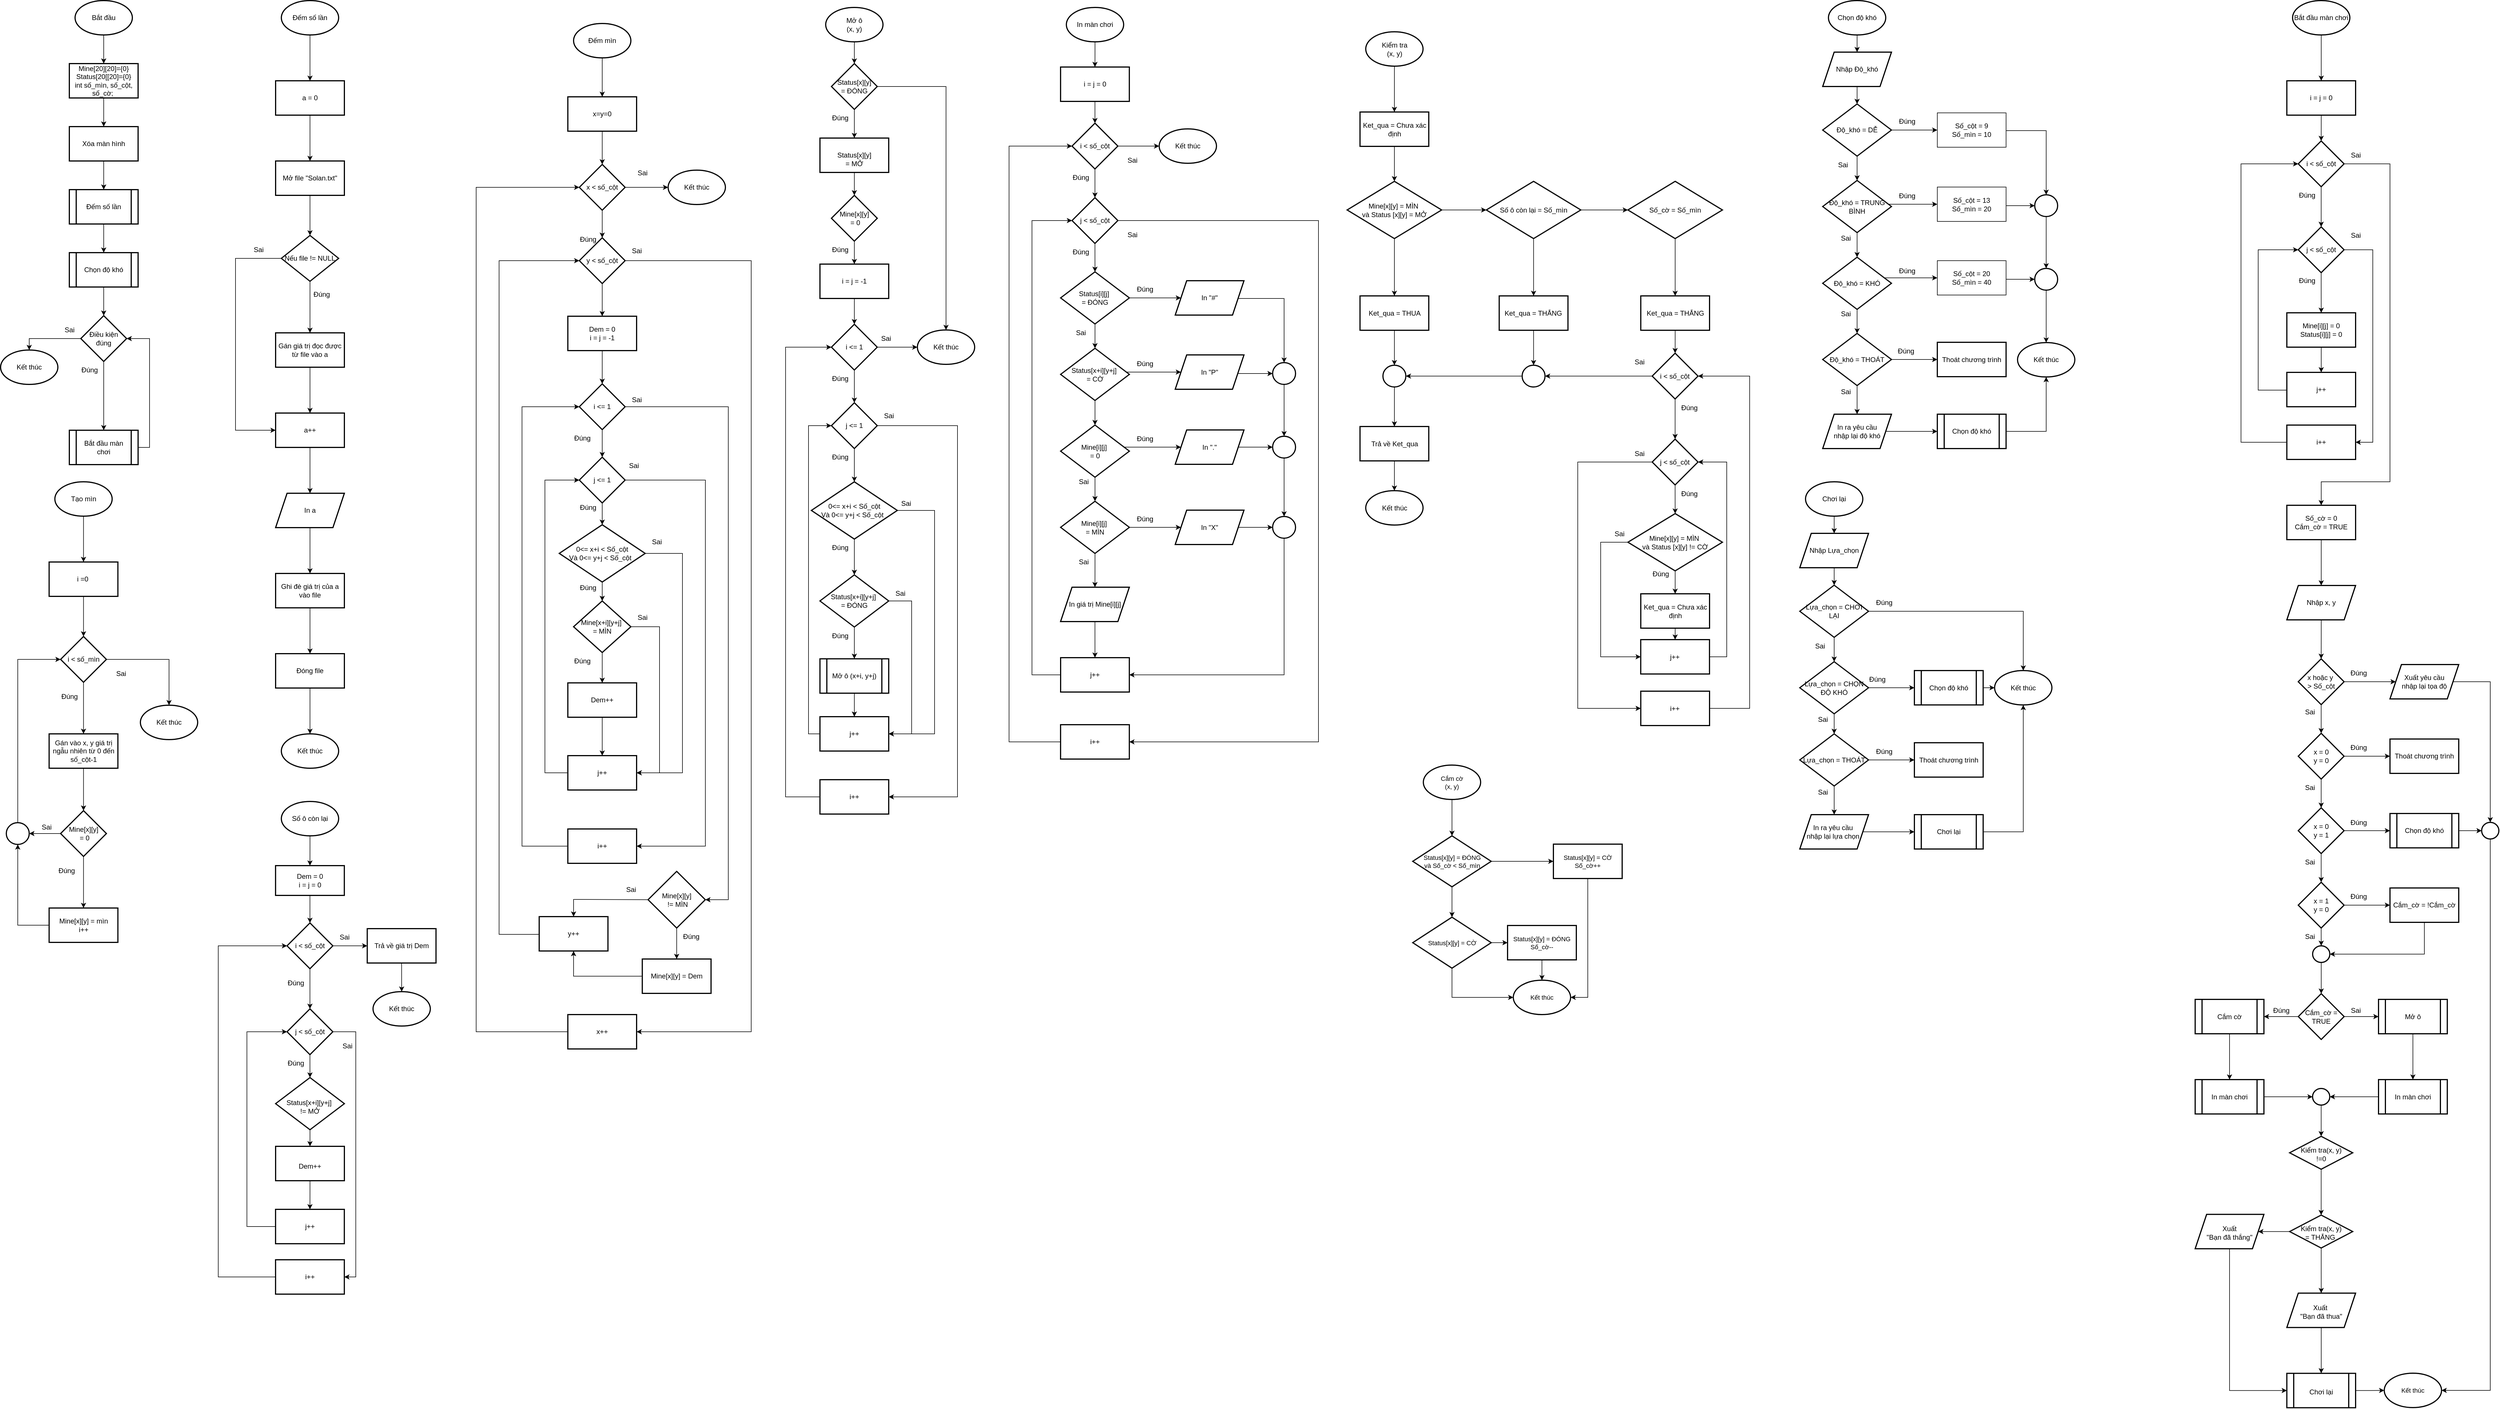 <mxfile version="22.1.16" type="github">
  <diagram id="C5RBs43oDa-KdzZeNtuy" name="Page-1">
    <mxGraphModel dx="6640" dy="3780" grid="1" gridSize="10" guides="1" tooltips="1" connect="1" arrows="1" fold="1" page="1" pageScale="1" pageWidth="827" pageHeight="1169" math="0" shadow="0">
      <root>
        <mxCell id="WIyWlLk6GJQsqaUBKTNV-0" />
        <mxCell id="WIyWlLk6GJQsqaUBKTNV-1" parent="WIyWlLk6GJQsqaUBKTNV-0" />
        <mxCell id="AY5HIMvqzPKkTlcYIoNA-201" value="" style="group" vertex="1" connectable="0" parent="WIyWlLk6GJQsqaUBKTNV-1">
          <mxGeometry x="480" y="20" width="190" height="1340" as="geometry" />
        </mxCell>
        <mxCell id="AY5HIMvqzPKkTlcYIoNA-23" value="Đếm số lần" style="strokeWidth=2;html=1;shape=mxgraph.flowchart.start_1;whiteSpace=wrap;labelBackgroundColor=none;rounded=0;" vertex="1" parent="AY5HIMvqzPKkTlcYIoNA-201">
          <mxGeometry x="80" width="100" height="60" as="geometry" />
        </mxCell>
        <mxCell id="AY5HIMvqzPKkTlcYIoNA-24" value="a = 0" style="whiteSpace=wrap;html=1;strokeWidth=2;labelBackgroundColor=none;rounded=0;" vertex="1" parent="AY5HIMvqzPKkTlcYIoNA-201">
          <mxGeometry x="70" y="140" width="120" height="60" as="geometry" />
        </mxCell>
        <mxCell id="AY5HIMvqzPKkTlcYIoNA-25" value="" style="edgeStyle=orthogonalEdgeStyle;rounded=0;orthogonalLoop=1;jettySize=auto;html=1;labelBackgroundColor=none;fontColor=default;" edge="1" parent="AY5HIMvqzPKkTlcYIoNA-201" source="AY5HIMvqzPKkTlcYIoNA-23" target="AY5HIMvqzPKkTlcYIoNA-24">
          <mxGeometry relative="1" as="geometry" />
        </mxCell>
        <mxCell id="AY5HIMvqzPKkTlcYIoNA-26" value="Mở file &quot;Solan.txt&quot;" style="whiteSpace=wrap;html=1;strokeWidth=2;labelBackgroundColor=none;rounded=0;" vertex="1" parent="AY5HIMvqzPKkTlcYIoNA-201">
          <mxGeometry x="70" y="280" width="120" height="60" as="geometry" />
        </mxCell>
        <mxCell id="AY5HIMvqzPKkTlcYIoNA-27" value="" style="edgeStyle=orthogonalEdgeStyle;rounded=0;orthogonalLoop=1;jettySize=auto;html=1;labelBackgroundColor=none;fontColor=default;" edge="1" parent="AY5HIMvqzPKkTlcYIoNA-201" source="AY5HIMvqzPKkTlcYIoNA-24" target="AY5HIMvqzPKkTlcYIoNA-26">
          <mxGeometry relative="1" as="geometry" />
        </mxCell>
        <mxCell id="AY5HIMvqzPKkTlcYIoNA-28" value="Nếu file != NULL" style="rhombus;whiteSpace=wrap;html=1;strokeWidth=2;labelBackgroundColor=none;rounded=0;" vertex="1" parent="AY5HIMvqzPKkTlcYIoNA-201">
          <mxGeometry x="80" y="410" width="100" height="80" as="geometry" />
        </mxCell>
        <mxCell id="AY5HIMvqzPKkTlcYIoNA-29" value="" style="edgeStyle=orthogonalEdgeStyle;rounded=0;orthogonalLoop=1;jettySize=auto;html=1;labelBackgroundColor=none;fontColor=default;" edge="1" parent="AY5HIMvqzPKkTlcYIoNA-201" source="AY5HIMvqzPKkTlcYIoNA-26" target="AY5HIMvqzPKkTlcYIoNA-28">
          <mxGeometry relative="1" as="geometry" />
        </mxCell>
        <mxCell id="AY5HIMvqzPKkTlcYIoNA-30" value="Gán giá trị đọc được từ file vào a" style="whiteSpace=wrap;html=1;strokeWidth=2;labelBackgroundColor=none;rounded=0;" vertex="1" parent="AY5HIMvqzPKkTlcYIoNA-201">
          <mxGeometry x="70" y="580" width="120" height="60" as="geometry" />
        </mxCell>
        <mxCell id="AY5HIMvqzPKkTlcYIoNA-31" value="" style="edgeStyle=orthogonalEdgeStyle;rounded=0;orthogonalLoop=1;jettySize=auto;html=1;labelBackgroundColor=none;fontColor=default;" edge="1" parent="AY5HIMvqzPKkTlcYIoNA-201" source="AY5HIMvqzPKkTlcYIoNA-28" target="AY5HIMvqzPKkTlcYIoNA-30">
          <mxGeometry relative="1" as="geometry" />
        </mxCell>
        <mxCell id="AY5HIMvqzPKkTlcYIoNA-32" value="a++" style="whiteSpace=wrap;html=1;strokeWidth=2;labelBackgroundColor=none;rounded=0;" vertex="1" parent="AY5HIMvqzPKkTlcYIoNA-201">
          <mxGeometry x="70" y="720" width="120" height="60" as="geometry" />
        </mxCell>
        <mxCell id="AY5HIMvqzPKkTlcYIoNA-39" style="edgeStyle=orthogonalEdgeStyle;rounded=0;orthogonalLoop=1;jettySize=auto;html=1;exitX=0;exitY=0.5;exitDx=0;exitDy=0;entryX=0;entryY=0.5;entryDx=0;entryDy=0;labelBackgroundColor=none;fontColor=default;" edge="1" parent="AY5HIMvqzPKkTlcYIoNA-201" source="AY5HIMvqzPKkTlcYIoNA-28" target="AY5HIMvqzPKkTlcYIoNA-32">
          <mxGeometry relative="1" as="geometry">
            <Array as="points">
              <mxPoint y="450" />
              <mxPoint y="750" />
            </Array>
          </mxGeometry>
        </mxCell>
        <mxCell id="AY5HIMvqzPKkTlcYIoNA-33" value="" style="edgeStyle=orthogonalEdgeStyle;rounded=0;orthogonalLoop=1;jettySize=auto;html=1;labelBackgroundColor=none;fontColor=default;" edge="1" parent="AY5HIMvqzPKkTlcYIoNA-201" source="AY5HIMvqzPKkTlcYIoNA-30" target="AY5HIMvqzPKkTlcYIoNA-32">
          <mxGeometry relative="1" as="geometry" />
        </mxCell>
        <mxCell id="AY5HIMvqzPKkTlcYIoNA-34" value="In a" style="shape=parallelogram;perimeter=parallelogramPerimeter;whiteSpace=wrap;html=1;fixedSize=1;strokeWidth=2;labelBackgroundColor=none;rounded=0;" vertex="1" parent="AY5HIMvqzPKkTlcYIoNA-201">
          <mxGeometry x="70" y="860" width="120" height="60" as="geometry" />
        </mxCell>
        <mxCell id="AY5HIMvqzPKkTlcYIoNA-35" value="" style="edgeStyle=orthogonalEdgeStyle;rounded=0;orthogonalLoop=1;jettySize=auto;html=1;labelBackgroundColor=none;fontColor=default;" edge="1" parent="AY5HIMvqzPKkTlcYIoNA-201" source="AY5HIMvqzPKkTlcYIoNA-32" target="AY5HIMvqzPKkTlcYIoNA-34">
          <mxGeometry relative="1" as="geometry" />
        </mxCell>
        <mxCell id="AY5HIMvqzPKkTlcYIoNA-37" value="Đúng" style="text;html=1;align=center;verticalAlign=middle;resizable=0;points=[];autosize=1;strokeColor=none;fillColor=none;labelBackgroundColor=none;rounded=0;" vertex="1" parent="AY5HIMvqzPKkTlcYIoNA-201">
          <mxGeometry x="125" y="498" width="50" height="30" as="geometry" />
        </mxCell>
        <mxCell id="AY5HIMvqzPKkTlcYIoNA-40" value="Sai" style="text;html=1;align=center;verticalAlign=middle;resizable=0;points=[];autosize=1;strokeColor=none;fillColor=none;labelBackgroundColor=none;rounded=0;" vertex="1" parent="AY5HIMvqzPKkTlcYIoNA-201">
          <mxGeometry x="20" y="420" width="40" height="30" as="geometry" />
        </mxCell>
        <mxCell id="AY5HIMvqzPKkTlcYIoNA-41" value="Ghi đè giá trị của a vào file" style="whiteSpace=wrap;html=1;strokeWidth=2;labelBackgroundColor=none;rounded=0;" vertex="1" parent="AY5HIMvqzPKkTlcYIoNA-201">
          <mxGeometry x="70" y="1000" width="120" height="60" as="geometry" />
        </mxCell>
        <mxCell id="AY5HIMvqzPKkTlcYIoNA-42" value="" style="edgeStyle=orthogonalEdgeStyle;rounded=0;orthogonalLoop=1;jettySize=auto;html=1;labelBackgroundColor=none;fontColor=default;" edge="1" parent="AY5HIMvqzPKkTlcYIoNA-201" source="AY5HIMvqzPKkTlcYIoNA-34" target="AY5HIMvqzPKkTlcYIoNA-41">
          <mxGeometry relative="1" as="geometry" />
        </mxCell>
        <mxCell id="AY5HIMvqzPKkTlcYIoNA-43" value="Đóng file" style="whiteSpace=wrap;html=1;strokeWidth=2;labelBackgroundColor=none;rounded=0;" vertex="1" parent="AY5HIMvqzPKkTlcYIoNA-201">
          <mxGeometry x="70" y="1140" width="120" height="60" as="geometry" />
        </mxCell>
        <mxCell id="AY5HIMvqzPKkTlcYIoNA-44" value="" style="edgeStyle=orthogonalEdgeStyle;rounded=0;orthogonalLoop=1;jettySize=auto;html=1;labelBackgroundColor=none;fontColor=default;" edge="1" parent="AY5HIMvqzPKkTlcYIoNA-201" source="AY5HIMvqzPKkTlcYIoNA-41" target="AY5HIMvqzPKkTlcYIoNA-43">
          <mxGeometry relative="1" as="geometry" />
        </mxCell>
        <mxCell id="AY5HIMvqzPKkTlcYIoNA-45" value="Kết thúc" style="strokeWidth=2;html=1;shape=mxgraph.flowchart.start_1;whiteSpace=wrap;labelBackgroundColor=none;rounded=0;" vertex="1" parent="AY5HIMvqzPKkTlcYIoNA-201">
          <mxGeometry x="80" y="1280" width="100" height="60" as="geometry" />
        </mxCell>
        <mxCell id="AY5HIMvqzPKkTlcYIoNA-46" value="" style="edgeStyle=orthogonalEdgeStyle;rounded=0;orthogonalLoop=1;jettySize=auto;html=1;labelBackgroundColor=none;fontColor=default;" edge="1" parent="AY5HIMvqzPKkTlcYIoNA-201" source="AY5HIMvqzPKkTlcYIoNA-43" target="AY5HIMvqzPKkTlcYIoNA-45">
          <mxGeometry relative="1" as="geometry" />
        </mxCell>
        <mxCell id="AY5HIMvqzPKkTlcYIoNA-202" value="" style="group" vertex="1" connectable="0" parent="WIyWlLk6GJQsqaUBKTNV-1">
          <mxGeometry x="70" y="20" width="240" height="810" as="geometry" />
        </mxCell>
        <mxCell id="AY5HIMvqzPKkTlcYIoNA-0" value="Bắt đầu" style="strokeWidth=2;html=1;shape=mxgraph.flowchart.start_1;whiteSpace=wrap;labelBackgroundColor=none;rounded=0;" vertex="1" parent="AY5HIMvqzPKkTlcYIoNA-202">
          <mxGeometry x="130" width="100" height="60" as="geometry" />
        </mxCell>
        <mxCell id="AY5HIMvqzPKkTlcYIoNA-4" value="Xóa màn hình" style="whiteSpace=wrap;html=1;strokeWidth=2;labelBackgroundColor=none;rounded=0;" vertex="1" parent="AY5HIMvqzPKkTlcYIoNA-202">
          <mxGeometry x="120" y="220" width="120" height="60" as="geometry" />
        </mxCell>
        <mxCell id="AY5HIMvqzPKkTlcYIoNA-6" value="Chọn độ khó" style="shape=process;whiteSpace=wrap;html=1;backgroundOutline=1;strokeWidth=2;labelBackgroundColor=none;rounded=0;" vertex="1" parent="AY5HIMvqzPKkTlcYIoNA-202">
          <mxGeometry x="120" y="440" width="120" height="60" as="geometry" />
        </mxCell>
        <mxCell id="AY5HIMvqzPKkTlcYIoNA-8" value="Điều kiện đúng" style="rhombus;whiteSpace=wrap;html=1;strokeWidth=2;labelBackgroundColor=none;rounded=0;" vertex="1" parent="AY5HIMvqzPKkTlcYIoNA-202">
          <mxGeometry x="140" y="550" width="80" height="80" as="geometry" />
        </mxCell>
        <mxCell id="AY5HIMvqzPKkTlcYIoNA-9" value="" style="edgeStyle=orthogonalEdgeStyle;rounded=0;orthogonalLoop=1;jettySize=auto;html=1;labelBackgroundColor=none;fontColor=default;" edge="1" parent="AY5HIMvqzPKkTlcYIoNA-202" source="AY5HIMvqzPKkTlcYIoNA-6" target="AY5HIMvqzPKkTlcYIoNA-8">
          <mxGeometry relative="1" as="geometry" />
        </mxCell>
        <mxCell id="AY5HIMvqzPKkTlcYIoNA-14" style="edgeStyle=orthogonalEdgeStyle;rounded=0;orthogonalLoop=1;jettySize=auto;html=1;exitX=1;exitY=0.5;exitDx=0;exitDy=0;entryX=1;entryY=0.5;entryDx=0;entryDy=0;labelBackgroundColor=none;fontColor=default;" edge="1" parent="AY5HIMvqzPKkTlcYIoNA-202" source="AY5HIMvqzPKkTlcYIoNA-10" target="AY5HIMvqzPKkTlcYIoNA-8">
          <mxGeometry relative="1" as="geometry" />
        </mxCell>
        <mxCell id="AY5HIMvqzPKkTlcYIoNA-10" value="Bắt đầu màn chơi" style="shape=process;whiteSpace=wrap;html=1;backgroundOutline=1;strokeWidth=2;labelBackgroundColor=none;rounded=0;" vertex="1" parent="AY5HIMvqzPKkTlcYIoNA-202">
          <mxGeometry x="120" y="750" width="120" height="60" as="geometry" />
        </mxCell>
        <mxCell id="AY5HIMvqzPKkTlcYIoNA-11" value="" style="edgeStyle=orthogonalEdgeStyle;rounded=0;orthogonalLoop=1;jettySize=auto;html=1;labelBackgroundColor=none;fontColor=default;" edge="1" parent="AY5HIMvqzPKkTlcYIoNA-202" source="AY5HIMvqzPKkTlcYIoNA-8" target="AY5HIMvqzPKkTlcYIoNA-10">
          <mxGeometry relative="1" as="geometry" />
        </mxCell>
        <mxCell id="AY5HIMvqzPKkTlcYIoNA-13" value="Đúng" style="text;html=1;align=center;verticalAlign=middle;resizable=0;points=[];autosize=1;strokeColor=none;fillColor=none;labelBackgroundColor=none;rounded=0;" vertex="1" parent="AY5HIMvqzPKkTlcYIoNA-202">
          <mxGeometry x="130" y="630" width="50" height="30" as="geometry" />
        </mxCell>
        <mxCell id="AY5HIMvqzPKkTlcYIoNA-17" value="Kết thúc" style="strokeWidth=2;html=1;shape=mxgraph.flowchart.start_1;whiteSpace=wrap;labelBackgroundColor=none;rounded=0;" vertex="1" parent="AY5HIMvqzPKkTlcYIoNA-202">
          <mxGeometry y="610" width="100" height="60" as="geometry" />
        </mxCell>
        <mxCell id="AY5HIMvqzPKkTlcYIoNA-18" style="edgeStyle=orthogonalEdgeStyle;rounded=0;orthogonalLoop=1;jettySize=auto;html=1;exitX=0;exitY=0.5;exitDx=0;exitDy=0;entryX=0.5;entryY=0;entryDx=0;entryDy=0;entryPerimeter=0;labelBackgroundColor=none;fontColor=default;" edge="1" parent="AY5HIMvqzPKkTlcYIoNA-202" source="AY5HIMvqzPKkTlcYIoNA-8" target="AY5HIMvqzPKkTlcYIoNA-17">
          <mxGeometry relative="1" as="geometry" />
        </mxCell>
        <mxCell id="AY5HIMvqzPKkTlcYIoNA-22" value="" style="edgeStyle=orthogonalEdgeStyle;rounded=0;orthogonalLoop=1;jettySize=auto;html=1;labelBackgroundColor=none;fontColor=default;" edge="1" parent="AY5HIMvqzPKkTlcYIoNA-202" source="AY5HIMvqzPKkTlcYIoNA-20" target="AY5HIMvqzPKkTlcYIoNA-6">
          <mxGeometry relative="1" as="geometry" />
        </mxCell>
        <mxCell id="AY5HIMvqzPKkTlcYIoNA-20" value="Đếm số lần" style="shape=process;whiteSpace=wrap;html=1;backgroundOutline=1;strokeWidth=2;labelBackgroundColor=none;rounded=0;" vertex="1" parent="AY5HIMvqzPKkTlcYIoNA-202">
          <mxGeometry x="120" y="330" width="120" height="60" as="geometry" />
        </mxCell>
        <mxCell id="AY5HIMvqzPKkTlcYIoNA-21" value="" style="edgeStyle=orthogonalEdgeStyle;rounded=0;orthogonalLoop=1;jettySize=auto;html=1;labelBackgroundColor=none;fontColor=default;" edge="1" parent="AY5HIMvqzPKkTlcYIoNA-202" source="AY5HIMvqzPKkTlcYIoNA-4" target="AY5HIMvqzPKkTlcYIoNA-20">
          <mxGeometry relative="1" as="geometry" />
        </mxCell>
        <mxCell id="AY5HIMvqzPKkTlcYIoNA-38" value="Sai" style="text;html=1;align=center;verticalAlign=middle;resizable=0;points=[];autosize=1;strokeColor=none;fillColor=none;labelBackgroundColor=none;rounded=0;" vertex="1" parent="AY5HIMvqzPKkTlcYIoNA-202">
          <mxGeometry x="100" y="560" width="40" height="30" as="geometry" />
        </mxCell>
        <mxCell id="AY5HIMvqzPKkTlcYIoNA-52" value="" style="edgeStyle=orthogonalEdgeStyle;orthogonalLoop=1;jettySize=auto;html=1;" edge="1" parent="AY5HIMvqzPKkTlcYIoNA-202" source="AY5HIMvqzPKkTlcYIoNA-50" target="AY5HIMvqzPKkTlcYIoNA-4">
          <mxGeometry relative="1" as="geometry" />
        </mxCell>
        <mxCell id="AY5HIMvqzPKkTlcYIoNA-50" value="Mine[20][20]={0}&lt;br&gt;Status[20[[20]={0}&lt;br&gt;int số_mìn, số_cột, số_cờ;&amp;nbsp;" style="whiteSpace=wrap;html=1;strokeWidth=2;labelBackgroundColor=none;rounded=0;" vertex="1" parent="AY5HIMvqzPKkTlcYIoNA-202">
          <mxGeometry x="120" y="110" width="120" height="60" as="geometry" />
        </mxCell>
        <mxCell id="AY5HIMvqzPKkTlcYIoNA-51" value="" style="edgeStyle=orthogonalEdgeStyle;orthogonalLoop=1;jettySize=auto;html=1;" edge="1" parent="AY5HIMvqzPKkTlcYIoNA-202" source="AY5HIMvqzPKkTlcYIoNA-0" target="AY5HIMvqzPKkTlcYIoNA-50">
          <mxGeometry relative="1" as="geometry" />
        </mxCell>
        <mxCell id="AY5HIMvqzPKkTlcYIoNA-208" value="" style="edgeStyle=elbowEdgeStyle;orthogonalLoop=1;jettySize=auto;elbow=vertical;html=1;" edge="1" parent="WIyWlLk6GJQsqaUBKTNV-1" source="AY5HIMvqzPKkTlcYIoNA-204" target="AY5HIMvqzPKkTlcYIoNA-207">
          <mxGeometry relative="1" as="geometry" />
        </mxCell>
        <mxCell id="AY5HIMvqzPKkTlcYIoNA-204" value="Mở ô&lt;br&gt;(x, y)" style="strokeWidth=2;html=1;shape=mxgraph.flowchart.start_1;whiteSpace=wrap;" vertex="1" parent="WIyWlLk6GJQsqaUBKTNV-1">
          <mxGeometry x="1510" y="32" width="100" height="60" as="geometry" />
        </mxCell>
        <mxCell id="AY5HIMvqzPKkTlcYIoNA-210" value="" style="edgeStyle=elbowEdgeStyle;orthogonalLoop=1;jettySize=auto;elbow=vertical;html=1;" edge="1" parent="WIyWlLk6GJQsqaUBKTNV-1" source="AY5HIMvqzPKkTlcYIoNA-207" target="AY5HIMvqzPKkTlcYIoNA-209">
          <mxGeometry relative="1" as="geometry" />
        </mxCell>
        <mxCell id="AY5HIMvqzPKkTlcYIoNA-207" value="Status[x][y]&lt;br&gt;= ĐÓNG" style="rhombus;whiteSpace=wrap;html=1;strokeWidth=2;" vertex="1" parent="WIyWlLk6GJQsqaUBKTNV-1">
          <mxGeometry x="1520" y="130" width="80" height="80" as="geometry" />
        </mxCell>
        <mxCell id="AY5HIMvqzPKkTlcYIoNA-213" value="" style="edgeStyle=elbowEdgeStyle;orthogonalLoop=1;jettySize=auto;elbow=vertical;html=1;" edge="1" parent="WIyWlLk6GJQsqaUBKTNV-1" source="AY5HIMvqzPKkTlcYIoNA-209" target="AY5HIMvqzPKkTlcYIoNA-212">
          <mxGeometry relative="1" as="geometry" />
        </mxCell>
        <mxCell id="AY5HIMvqzPKkTlcYIoNA-209" value="&lt;br&gt;&lt;span style=&quot;color: rgb(0, 0, 0); font-family: Helvetica; font-size: 12px; font-style: normal; font-variant-ligatures: normal; font-variant-caps: normal; font-weight: 400; letter-spacing: normal; orphans: 2; text-align: center; text-indent: 0px; text-transform: none; widows: 2; word-spacing: 0px; -webkit-text-stroke-width: 0px; background-color: rgb(251, 251, 251); text-decoration-thickness: initial; text-decoration-style: initial; text-decoration-color: initial; float: none; display: inline !important;&quot;&gt;Status[x][y]&lt;/span&gt;&lt;br style=&quot;border-color: var(--border-color); color: rgb(0, 0, 0); font-family: Helvetica; font-size: 12px; font-style: normal; font-variant-ligatures: normal; font-variant-caps: normal; font-weight: 400; letter-spacing: normal; orphans: 2; text-align: center; text-indent: 0px; text-transform: none; widows: 2; word-spacing: 0px; -webkit-text-stroke-width: 0px; background-color: rgb(251, 251, 251); text-decoration-thickness: initial; text-decoration-style: initial; text-decoration-color: initial;&quot;&gt;&lt;span style=&quot;color: rgb(0, 0, 0); font-family: Helvetica; font-size: 12px; font-style: normal; font-variant-ligatures: normal; font-variant-caps: normal; font-weight: 400; letter-spacing: normal; orphans: 2; text-align: center; text-indent: 0px; text-transform: none; widows: 2; word-spacing: 0px; -webkit-text-stroke-width: 0px; background-color: rgb(251, 251, 251); text-decoration-thickness: initial; text-decoration-style: initial; text-decoration-color: initial; float: none; display: inline !important;&quot;&gt;= MỞ&lt;/span&gt;" style="whiteSpace=wrap;html=1;strokeWidth=2;" vertex="1" parent="WIyWlLk6GJQsqaUBKTNV-1">
          <mxGeometry x="1500" y="260" width="120" height="60" as="geometry" />
        </mxCell>
        <mxCell id="AY5HIMvqzPKkTlcYIoNA-211" value="Đúng" style="text;html=1;align=center;verticalAlign=middle;resizable=0;points=[];autosize=1;strokeColor=none;fillColor=none;" vertex="1" parent="WIyWlLk6GJQsqaUBKTNV-1">
          <mxGeometry x="1510" y="210" width="50" height="30" as="geometry" />
        </mxCell>
        <mxCell id="AY5HIMvqzPKkTlcYIoNA-253" value="" style="edgeStyle=elbowEdgeStyle;orthogonalLoop=1;jettySize=auto;elbow=vertical;html=1;" edge="1" parent="WIyWlLk6GJQsqaUBKTNV-1" source="AY5HIMvqzPKkTlcYIoNA-212" target="AY5HIMvqzPKkTlcYIoNA-227">
          <mxGeometry relative="1" as="geometry" />
        </mxCell>
        <mxCell id="AY5HIMvqzPKkTlcYIoNA-212" value="Mine[x][y]&lt;br&gt;&amp;nbsp;= 0" style="rhombus;whiteSpace=wrap;html=1;strokeWidth=2;" vertex="1" parent="WIyWlLk6GJQsqaUBKTNV-1">
          <mxGeometry x="1520" y="360" width="80" height="80" as="geometry" />
        </mxCell>
        <mxCell id="AY5HIMvqzPKkTlcYIoNA-225" value="" style="group" vertex="1" connectable="0" parent="WIyWlLk6GJQsqaUBKTNV-1">
          <mxGeometry x="900" y="60" width="480" height="1790" as="geometry" />
        </mxCell>
        <mxCell id="AY5HIMvqzPKkTlcYIoNA-110" value="Đếm mìn" style="strokeWidth=2;html=1;shape=mxgraph.flowchart.start_1;whiteSpace=wrap;" vertex="1" parent="AY5HIMvqzPKkTlcYIoNA-225">
          <mxGeometry x="170" width="100" height="60" as="geometry" />
        </mxCell>
        <mxCell id="AY5HIMvqzPKkTlcYIoNA-113" value="x &amp;lt; số_cột" style="rhombus;whiteSpace=wrap;html=1;strokeWidth=2;" vertex="1" parent="AY5HIMvqzPKkTlcYIoNA-225">
          <mxGeometry x="180" y="246" width="80" height="80" as="geometry" />
        </mxCell>
        <mxCell id="AY5HIMvqzPKkTlcYIoNA-199" style="edgeStyle=elbowEdgeStyle;orthogonalLoop=1;jettySize=auto;elbow=vertical;html=1;exitX=0;exitY=0.5;exitDx=0;exitDy=0;entryX=0;entryY=0.5;entryDx=0;entryDy=0;rounded=0;curved=0;" edge="1" parent="AY5HIMvqzPKkTlcYIoNA-225" source="AY5HIMvqzPKkTlcYIoNA-115" target="AY5HIMvqzPKkTlcYIoNA-113">
          <mxGeometry relative="1" as="geometry">
            <Array as="points">
              <mxPoint y="972" />
            </Array>
          </mxGeometry>
        </mxCell>
        <mxCell id="AY5HIMvqzPKkTlcYIoNA-115" value="x++" style="whiteSpace=wrap;html=1;strokeWidth=2;" vertex="1" parent="AY5HIMvqzPKkTlcYIoNA-225">
          <mxGeometry x="160" y="1730" width="120" height="60" as="geometry" />
        </mxCell>
        <mxCell id="AY5HIMvqzPKkTlcYIoNA-116" value="Đúng" style="text;html=1;align=center;verticalAlign=middle;resizable=0;points=[];autosize=1;strokeColor=none;fillColor=none;" vertex="1" parent="AY5HIMvqzPKkTlcYIoNA-225">
          <mxGeometry x="170" y="362" width="50" height="30" as="geometry" />
        </mxCell>
        <mxCell id="AY5HIMvqzPKkTlcYIoNA-117" value="Sai" style="text;html=1;align=center;verticalAlign=middle;resizable=0;points=[];autosize=1;strokeColor=none;fillColor=none;" vertex="1" parent="AY5HIMvqzPKkTlcYIoNA-225">
          <mxGeometry x="270" y="246" width="40" height="30" as="geometry" />
        </mxCell>
        <mxCell id="AY5HIMvqzPKkTlcYIoNA-122" value="" style="edgeStyle=orthogonalEdgeStyle;orthogonalLoop=1;jettySize=auto;html=1;" edge="1" parent="AY5HIMvqzPKkTlcYIoNA-225" source="AY5HIMvqzPKkTlcYIoNA-120" target="AY5HIMvqzPKkTlcYIoNA-113">
          <mxGeometry relative="1" as="geometry" />
        </mxCell>
        <mxCell id="AY5HIMvqzPKkTlcYIoNA-120" value="x=y=0" style="whiteSpace=wrap;html=1;strokeWidth=2;" vertex="1" parent="AY5HIMvqzPKkTlcYIoNA-225">
          <mxGeometry x="160" y="128" width="120" height="60" as="geometry" />
        </mxCell>
        <mxCell id="AY5HIMvqzPKkTlcYIoNA-121" value="" style="edgeStyle=orthogonalEdgeStyle;orthogonalLoop=1;jettySize=auto;html=1;" edge="1" parent="AY5HIMvqzPKkTlcYIoNA-225" source="AY5HIMvqzPKkTlcYIoNA-110" target="AY5HIMvqzPKkTlcYIoNA-120">
          <mxGeometry relative="1" as="geometry" />
        </mxCell>
        <mxCell id="AY5HIMvqzPKkTlcYIoNA-123" style="edgeStyle=orthogonalEdgeStyle;orthogonalLoop=1;jettySize=auto;html=1;exitX=1;exitY=0.5;exitDx=0;exitDy=0;rounded=0;entryX=1;entryY=0.5;entryDx=0;entryDy=0;curved=0;" edge="1" source="AY5HIMvqzPKkTlcYIoNA-124" parent="AY5HIMvqzPKkTlcYIoNA-225" target="AY5HIMvqzPKkTlcYIoNA-115">
          <mxGeometry relative="1" as="geometry">
            <mxPoint x="340" y="742" as="targetPoint" />
            <Array as="points">
              <mxPoint x="480" y="414" />
              <mxPoint x="480" y="1760" />
            </Array>
          </mxGeometry>
        </mxCell>
        <mxCell id="AY5HIMvqzPKkTlcYIoNA-124" value="y &amp;lt; số_cột" style="rhombus;whiteSpace=wrap;html=1;strokeWidth=2;" vertex="1" parent="AY5HIMvqzPKkTlcYIoNA-225">
          <mxGeometry x="180" y="374" width="80" height="80" as="geometry" />
        </mxCell>
        <mxCell id="AY5HIMvqzPKkTlcYIoNA-129" style="edgeStyle=orthogonalEdgeStyle;orthogonalLoop=1;jettySize=auto;html=1;exitX=0.5;exitY=1;exitDx=0;exitDy=0;entryX=0.5;entryY=0;entryDx=0;entryDy=0;" edge="1" parent="AY5HIMvqzPKkTlcYIoNA-225" source="AY5HIMvqzPKkTlcYIoNA-113" target="AY5HIMvqzPKkTlcYIoNA-124">
          <mxGeometry relative="1" as="geometry" />
        </mxCell>
        <mxCell id="AY5HIMvqzPKkTlcYIoNA-125" style="edgeStyle=orthogonalEdgeStyle;orthogonalLoop=1;jettySize=auto;html=1;exitX=0;exitY=0.5;exitDx=0;exitDy=0;entryX=0;entryY=0.5;entryDx=0;entryDy=0;rounded=0;" edge="1" source="AY5HIMvqzPKkTlcYIoNA-126" target="AY5HIMvqzPKkTlcYIoNA-124" parent="AY5HIMvqzPKkTlcYIoNA-225">
          <mxGeometry relative="1" as="geometry">
            <Array as="points">
              <mxPoint x="40" y="1590" />
              <mxPoint x="40" y="414" />
            </Array>
          </mxGeometry>
        </mxCell>
        <mxCell id="AY5HIMvqzPKkTlcYIoNA-126" value="y++" style="whiteSpace=wrap;html=1;strokeWidth=2;" vertex="1" parent="AY5HIMvqzPKkTlcYIoNA-225">
          <mxGeometry x="110" y="1559" width="120" height="60" as="geometry" />
        </mxCell>
        <mxCell id="AY5HIMvqzPKkTlcYIoNA-127" value="Đúng" style="text;html=1;align=center;verticalAlign=middle;resizable=0;points=[];autosize=1;strokeColor=none;fillColor=none;" vertex="1" parent="AY5HIMvqzPKkTlcYIoNA-225">
          <mxGeometry x="170" y="502" width="50" height="30" as="geometry" />
        </mxCell>
        <mxCell id="AY5HIMvqzPKkTlcYIoNA-128" value="Sai" style="text;html=1;align=center;verticalAlign=middle;resizable=0;points=[];autosize=1;strokeColor=none;fillColor=none;" vertex="1" parent="AY5HIMvqzPKkTlcYIoNA-225">
          <mxGeometry x="260" y="382" width="40" height="30" as="geometry" />
        </mxCell>
        <mxCell id="AY5HIMvqzPKkTlcYIoNA-143" value="Dem = 0&lt;br&gt;i = j = -1" style="whiteSpace=wrap;html=1;strokeWidth=2;" vertex="1" parent="AY5HIMvqzPKkTlcYIoNA-225">
          <mxGeometry x="160" y="511" width="120" height="60" as="geometry" />
        </mxCell>
        <mxCell id="AY5HIMvqzPKkTlcYIoNA-144" value="" style="edgeStyle=orthogonalEdgeStyle;orthogonalLoop=1;jettySize=auto;html=1;" edge="1" parent="AY5HIMvqzPKkTlcYIoNA-225" source="AY5HIMvqzPKkTlcYIoNA-124" target="AY5HIMvqzPKkTlcYIoNA-143">
          <mxGeometry relative="1" as="geometry" />
        </mxCell>
        <mxCell id="AY5HIMvqzPKkTlcYIoNA-160" value="i &amp;lt;= 1" style="rhombus;whiteSpace=wrap;html=1;strokeWidth=2;" vertex="1" parent="AY5HIMvqzPKkTlcYIoNA-225">
          <mxGeometry x="180" y="629" width="80" height="80" as="geometry" />
        </mxCell>
        <mxCell id="AY5HIMvqzPKkTlcYIoNA-172" value="" style="edgeStyle=orthogonalEdgeStyle;orthogonalLoop=1;jettySize=auto;html=1;" edge="1" parent="AY5HIMvqzPKkTlcYIoNA-225" source="AY5HIMvqzPKkTlcYIoNA-143" target="AY5HIMvqzPKkTlcYIoNA-160">
          <mxGeometry relative="1" as="geometry" />
        </mxCell>
        <mxCell id="AY5HIMvqzPKkTlcYIoNA-161" style="edgeStyle=orthogonalEdgeStyle;orthogonalLoop=1;jettySize=auto;html=1;exitX=0;exitY=0.5;exitDx=0;exitDy=0;entryX=0;entryY=0.5;entryDx=0;entryDy=0;rounded=0;" edge="1" source="AY5HIMvqzPKkTlcYIoNA-162" target="AY5HIMvqzPKkTlcYIoNA-160" parent="AY5HIMvqzPKkTlcYIoNA-225">
          <mxGeometry relative="1" as="geometry">
            <Array as="points">
              <mxPoint x="80" y="1436" />
              <mxPoint x="80" y="669" />
            </Array>
          </mxGeometry>
        </mxCell>
        <mxCell id="AY5HIMvqzPKkTlcYIoNA-162" value="i++" style="whiteSpace=wrap;html=1;strokeWidth=2;" vertex="1" parent="AY5HIMvqzPKkTlcYIoNA-225">
          <mxGeometry x="160" y="1406" width="120" height="60" as="geometry" />
        </mxCell>
        <mxCell id="AY5HIMvqzPKkTlcYIoNA-163" value="Đúng" style="text;html=1;align=center;verticalAlign=middle;resizable=0;points=[];autosize=1;strokeColor=none;fillColor=none;" vertex="1" parent="AY5HIMvqzPKkTlcYIoNA-225">
          <mxGeometry x="169.909" y="830.0" width="50" height="30" as="geometry" />
        </mxCell>
        <mxCell id="AY5HIMvqzPKkTlcYIoNA-164" value="Sai" style="text;html=1;align=center;verticalAlign=middle;resizable=0;points=[];autosize=1;strokeColor=none;fillColor=none;" vertex="1" parent="AY5HIMvqzPKkTlcYIoNA-225">
          <mxGeometry x="254.999" y="757.0" width="40" height="30" as="geometry" />
        </mxCell>
        <mxCell id="AY5HIMvqzPKkTlcYIoNA-194" style="edgeStyle=orthogonalEdgeStyle;orthogonalLoop=1;jettySize=auto;html=1;exitX=1;exitY=0.5;exitDx=0;exitDy=0;entryX=1;entryY=0.5;entryDx=0;entryDy=0;rounded=0;curved=0;" edge="1" parent="AY5HIMvqzPKkTlcYIoNA-225" source="AY5HIMvqzPKkTlcYIoNA-166" target="AY5HIMvqzPKkTlcYIoNA-162">
          <mxGeometry relative="1" as="geometry">
            <Array as="points">
              <mxPoint x="400" y="797" />
              <mxPoint x="400" y="1436" />
            </Array>
          </mxGeometry>
        </mxCell>
        <mxCell id="AY5HIMvqzPKkTlcYIoNA-166" value="j &amp;lt;= 1" style="rhombus;whiteSpace=wrap;html=1;strokeWidth=2;" vertex="1" parent="AY5HIMvqzPKkTlcYIoNA-225">
          <mxGeometry x="180" y="757" width="80" height="80" as="geometry" />
        </mxCell>
        <mxCell id="AY5HIMvqzPKkTlcYIoNA-159" style="edgeStyle=orthogonalEdgeStyle;orthogonalLoop=1;jettySize=auto;html=1;exitX=0.5;exitY=1;exitDx=0;exitDy=0;entryX=0.5;entryY=0;entryDx=0;entryDy=0;" edge="1" source="AY5HIMvqzPKkTlcYIoNA-160" target="AY5HIMvqzPKkTlcYIoNA-166" parent="AY5HIMvqzPKkTlcYIoNA-225">
          <mxGeometry relative="1" as="geometry" />
        </mxCell>
        <mxCell id="AY5HIMvqzPKkTlcYIoNA-167" style="edgeStyle=orthogonalEdgeStyle;orthogonalLoop=1;jettySize=auto;html=1;exitX=0;exitY=0.5;exitDx=0;exitDy=0;entryX=0;entryY=0.5;entryDx=0;entryDy=0;rounded=0;" edge="1" source="AY5HIMvqzPKkTlcYIoNA-169" target="AY5HIMvqzPKkTlcYIoNA-166" parent="AY5HIMvqzPKkTlcYIoNA-225">
          <mxGeometry relative="1" as="geometry">
            <Array as="points">
              <mxPoint x="120" y="1308" />
              <mxPoint x="120" y="797" />
            </Array>
          </mxGeometry>
        </mxCell>
        <mxCell id="AY5HIMvqzPKkTlcYIoNA-169" value="j++" style="whiteSpace=wrap;html=1;strokeWidth=2;" vertex="1" parent="AY5HIMvqzPKkTlcYIoNA-225">
          <mxGeometry x="160" y="1278" width="120" height="60" as="geometry" />
        </mxCell>
        <mxCell id="AY5HIMvqzPKkTlcYIoNA-170" value="Đúng" style="text;html=1;align=center;verticalAlign=middle;resizable=0;points=[];autosize=1;strokeColor=none;fillColor=none;" vertex="1" parent="AY5HIMvqzPKkTlcYIoNA-225">
          <mxGeometry x="169.909" y="970.0" width="50" height="30" as="geometry" />
        </mxCell>
        <mxCell id="AY5HIMvqzPKkTlcYIoNA-189" style="edgeStyle=orthogonalEdgeStyle;orthogonalLoop=1;jettySize=auto;html=1;exitX=1;exitY=0.5;exitDx=0;exitDy=0;entryX=1;entryY=0.5;entryDx=0;entryDy=0;rounded=0;curved=0;" edge="1" parent="AY5HIMvqzPKkTlcYIoNA-225" source="AY5HIMvqzPKkTlcYIoNA-176" target="AY5HIMvqzPKkTlcYIoNA-169">
          <mxGeometry relative="1" as="geometry">
            <Array as="points">
              <mxPoint x="360" y="925" />
              <mxPoint x="360" y="1308" />
            </Array>
          </mxGeometry>
        </mxCell>
        <mxCell id="AY5HIMvqzPKkTlcYIoNA-176" value="0&amp;lt;= x+i &amp;lt; Số_cột&lt;br&gt;Và 0&amp;lt;= y+j &amp;lt; Số_cột&amp;nbsp;&amp;nbsp;" style="rhombus;whiteSpace=wrap;html=1;strokeWidth=2;" vertex="1" parent="AY5HIMvqzPKkTlcYIoNA-225">
          <mxGeometry x="145" y="875" width="150" height="100" as="geometry" />
        </mxCell>
        <mxCell id="AY5HIMvqzPKkTlcYIoNA-177" value="" style="edgeStyle=orthogonalEdgeStyle;orthogonalLoop=1;jettySize=auto;html=1;" edge="1" parent="AY5HIMvqzPKkTlcYIoNA-225" source="AY5HIMvqzPKkTlcYIoNA-166" target="AY5HIMvqzPKkTlcYIoNA-176">
          <mxGeometry relative="1" as="geometry" />
        </mxCell>
        <mxCell id="AY5HIMvqzPKkTlcYIoNA-188" style="edgeStyle=orthogonalEdgeStyle;orthogonalLoop=1;jettySize=auto;html=1;exitX=1;exitY=0.5;exitDx=0;exitDy=0;entryX=1;entryY=0.5;entryDx=0;entryDy=0;rounded=0;curved=0;" edge="1" parent="AY5HIMvqzPKkTlcYIoNA-225" source="AY5HIMvqzPKkTlcYIoNA-178" target="AY5HIMvqzPKkTlcYIoNA-169">
          <mxGeometry relative="1" as="geometry">
            <Array as="points">
              <mxPoint x="320" y="1053" />
              <mxPoint x="320" y="1308" />
            </Array>
          </mxGeometry>
        </mxCell>
        <mxCell id="AY5HIMvqzPKkTlcYIoNA-178" value="Mine[x+i][y+j]&amp;nbsp;&lt;br&gt;= MÌN" style="rhombus;whiteSpace=wrap;html=1;strokeWidth=2;" vertex="1" parent="AY5HIMvqzPKkTlcYIoNA-225">
          <mxGeometry x="170" y="1008" width="100" height="90" as="geometry" />
        </mxCell>
        <mxCell id="AY5HIMvqzPKkTlcYIoNA-179" value="" style="edgeStyle=orthogonalEdgeStyle;orthogonalLoop=1;jettySize=auto;html=1;" edge="1" parent="AY5HIMvqzPKkTlcYIoNA-225" source="AY5HIMvqzPKkTlcYIoNA-176" target="AY5HIMvqzPKkTlcYIoNA-178">
          <mxGeometry relative="1" as="geometry" />
        </mxCell>
        <mxCell id="AY5HIMvqzPKkTlcYIoNA-180" value="Đúng" style="text;html=1;align=center;verticalAlign=middle;resizable=0;points=[];autosize=1;strokeColor=none;fillColor=none;" vertex="1" parent="AY5HIMvqzPKkTlcYIoNA-225">
          <mxGeometry x="160" y="1098" width="50" height="30" as="geometry" />
        </mxCell>
        <mxCell id="AY5HIMvqzPKkTlcYIoNA-350" value="" style="edgeStyle=elbowEdgeStyle;orthogonalLoop=1;jettySize=auto;elbow=vertical;html=1;" edge="1" parent="AY5HIMvqzPKkTlcYIoNA-225" source="AY5HIMvqzPKkTlcYIoNA-183" target="AY5HIMvqzPKkTlcYIoNA-169">
          <mxGeometry relative="1" as="geometry" />
        </mxCell>
        <mxCell id="AY5HIMvqzPKkTlcYIoNA-183" value="Dem++" style="whiteSpace=wrap;html=1;strokeWidth=2;" vertex="1" parent="AY5HIMvqzPKkTlcYIoNA-225">
          <mxGeometry x="160" y="1151" width="120" height="60" as="geometry" />
        </mxCell>
        <mxCell id="AY5HIMvqzPKkTlcYIoNA-184" value="" style="edgeStyle=orthogonalEdgeStyle;orthogonalLoop=1;jettySize=auto;html=1;" edge="1" parent="AY5HIMvqzPKkTlcYIoNA-225" source="AY5HIMvqzPKkTlcYIoNA-178" target="AY5HIMvqzPKkTlcYIoNA-183">
          <mxGeometry relative="1" as="geometry" />
        </mxCell>
        <mxCell id="AY5HIMvqzPKkTlcYIoNA-186" value="Đúng" style="text;html=1;align=center;verticalAlign=middle;resizable=0;points=[];autosize=1;strokeColor=none;fillColor=none;" vertex="1" parent="AY5HIMvqzPKkTlcYIoNA-225">
          <mxGeometry x="160" y="709" width="50" height="30" as="geometry" />
        </mxCell>
        <mxCell id="AY5HIMvqzPKkTlcYIoNA-190" value="Sai" style="text;html=1;align=center;verticalAlign=middle;resizable=0;points=[];autosize=1;strokeColor=none;fillColor=none;" vertex="1" parent="AY5HIMvqzPKkTlcYIoNA-225">
          <mxGeometry x="260" y="642" width="40" height="30" as="geometry" />
        </mxCell>
        <mxCell id="AY5HIMvqzPKkTlcYIoNA-191" value="Sai" style="text;html=1;align=center;verticalAlign=middle;resizable=0;points=[];autosize=1;strokeColor=none;fillColor=none;" vertex="1" parent="AY5HIMvqzPKkTlcYIoNA-225">
          <mxGeometry x="270" y="1022" width="40" height="30" as="geometry" />
        </mxCell>
        <mxCell id="AY5HIMvqzPKkTlcYIoNA-171" value="Sai" style="text;html=1;align=center;verticalAlign=middle;resizable=0;points=[];autosize=1;strokeColor=none;fillColor=none;" vertex="1" parent="AY5HIMvqzPKkTlcYIoNA-225">
          <mxGeometry x="294.999" y="890.0" width="40" height="30" as="geometry" />
        </mxCell>
        <mxCell id="AY5HIMvqzPKkTlcYIoNA-197" value="Kết thúc" style="strokeWidth=2;html=1;shape=mxgraph.flowchart.start_1;whiteSpace=wrap;" vertex="1" parent="AY5HIMvqzPKkTlcYIoNA-225">
          <mxGeometry x="335" y="256" width="100" height="60" as="geometry" />
        </mxCell>
        <mxCell id="AY5HIMvqzPKkTlcYIoNA-198" style="edgeStyle=elbowEdgeStyle;orthogonalLoop=1;jettySize=auto;elbow=vertical;html=1;exitX=1;exitY=0.5;exitDx=0;exitDy=0;entryX=0;entryY=0.5;entryDx=0;entryDy=0;entryPerimeter=0;" edge="1" parent="AY5HIMvqzPKkTlcYIoNA-225" source="AY5HIMvqzPKkTlcYIoNA-113" target="AY5HIMvqzPKkTlcYIoNA-197">
          <mxGeometry relative="1" as="geometry" />
        </mxCell>
        <mxCell id="AY5HIMvqzPKkTlcYIoNA-221" style="edgeStyle=elbowEdgeStyle;orthogonalLoop=1;jettySize=auto;elbow=vertical;html=1;exitX=0;exitY=0.5;exitDx=0;exitDy=0;exitPerimeter=0;entryX=0.5;entryY=0;entryDx=0;entryDy=0;rounded=0;curved=0;" edge="1" parent="AY5HIMvqzPKkTlcYIoNA-225" source="AY5HIMvqzPKkTlcYIoNA-216" target="AY5HIMvqzPKkTlcYIoNA-126">
          <mxGeometry relative="1" as="geometry">
            <Array as="points">
              <mxPoint x="240" y="1529" />
            </Array>
          </mxGeometry>
        </mxCell>
        <mxCell id="AY5HIMvqzPKkTlcYIoNA-216" value="Mine[x][y]&lt;br&gt;&amp;nbsp;!= MÌN" style="strokeWidth=2;html=1;shape=mxgraph.flowchart.decision;whiteSpace=wrap;" vertex="1" parent="AY5HIMvqzPKkTlcYIoNA-225">
          <mxGeometry x="300" y="1480" width="99.91" height="99" as="geometry" />
        </mxCell>
        <mxCell id="AY5HIMvqzPKkTlcYIoNA-222" style="edgeStyle=elbowEdgeStyle;orthogonalLoop=1;jettySize=auto;elbow=vertical;html=1;exitX=0;exitY=0.5;exitDx=0;exitDy=0;entryX=0.5;entryY=1;entryDx=0;entryDy=0;rounded=0;curved=0;" edge="1" parent="AY5HIMvqzPKkTlcYIoNA-225" source="AY5HIMvqzPKkTlcYIoNA-217" target="AY5HIMvqzPKkTlcYIoNA-126">
          <mxGeometry relative="1" as="geometry">
            <Array as="points">
              <mxPoint x="230" y="1663" />
            </Array>
          </mxGeometry>
        </mxCell>
        <mxCell id="AY5HIMvqzPKkTlcYIoNA-217" value="Mine[x][y] = Dem" style="whiteSpace=wrap;html=1;strokeWidth=2;" vertex="1" parent="AY5HIMvqzPKkTlcYIoNA-225">
          <mxGeometry x="289.91" y="1633" width="120" height="60" as="geometry" />
        </mxCell>
        <mxCell id="AY5HIMvqzPKkTlcYIoNA-218" value="" style="edgeStyle=elbowEdgeStyle;orthogonalLoop=1;jettySize=auto;elbow=vertical;html=1;" edge="1" parent="AY5HIMvqzPKkTlcYIoNA-225" source="AY5HIMvqzPKkTlcYIoNA-216" target="AY5HIMvqzPKkTlcYIoNA-217">
          <mxGeometry relative="1" as="geometry" />
        </mxCell>
        <mxCell id="AY5HIMvqzPKkTlcYIoNA-220" style="edgeStyle=elbowEdgeStyle;orthogonalLoop=1;jettySize=auto;elbow=vertical;html=1;exitX=1;exitY=0.5;exitDx=0;exitDy=0;entryX=1;entryY=0.5;entryDx=0;entryDy=0;entryPerimeter=0;rounded=0;curved=0;" edge="1" parent="AY5HIMvqzPKkTlcYIoNA-225" source="AY5HIMvqzPKkTlcYIoNA-160" target="AY5HIMvqzPKkTlcYIoNA-216">
          <mxGeometry relative="1" as="geometry">
            <Array as="points">
              <mxPoint x="440" y="1112" />
            </Array>
          </mxGeometry>
        </mxCell>
        <mxCell id="AY5HIMvqzPKkTlcYIoNA-223" value="Đúng" style="text;html=1;align=center;verticalAlign=middle;resizable=0;points=[];autosize=1;strokeColor=none;fillColor=none;" vertex="1" parent="AY5HIMvqzPKkTlcYIoNA-225">
          <mxGeometry x="349.91" y="1579" width="50" height="30" as="geometry" />
        </mxCell>
        <mxCell id="AY5HIMvqzPKkTlcYIoNA-224" value="Sai" style="text;html=1;align=center;verticalAlign=middle;resizable=0;points=[];autosize=1;strokeColor=none;fillColor=none;" vertex="1" parent="AY5HIMvqzPKkTlcYIoNA-225">
          <mxGeometry x="250" y="1497" width="40" height="30" as="geometry" />
        </mxCell>
        <mxCell id="AY5HIMvqzPKkTlcYIoNA-226" value="Đúng" style="text;html=1;align=center;verticalAlign=middle;resizable=0;points=[];autosize=1;strokeColor=none;fillColor=none;" vertex="1" parent="WIyWlLk6GJQsqaUBKTNV-1">
          <mxGeometry x="1509.91" y="665" width="50" height="30" as="geometry" />
        </mxCell>
        <mxCell id="AY5HIMvqzPKkTlcYIoNA-227" value="i = j = -1" style="whiteSpace=wrap;html=1;strokeWidth=2;" vertex="1" parent="WIyWlLk6GJQsqaUBKTNV-1">
          <mxGeometry x="1500" y="480" width="120" height="60" as="geometry" />
        </mxCell>
        <mxCell id="AY5HIMvqzPKkTlcYIoNA-228" value="i &amp;lt;= 1" style="rhombus;whiteSpace=wrap;html=1;strokeWidth=2;" vertex="1" parent="WIyWlLk6GJQsqaUBKTNV-1">
          <mxGeometry x="1520" y="585" width="80" height="80" as="geometry" />
        </mxCell>
        <mxCell id="AY5HIMvqzPKkTlcYIoNA-229" value="" style="edgeStyle=orthogonalEdgeStyle;orthogonalLoop=1;jettySize=auto;html=1;" edge="1" parent="WIyWlLk6GJQsqaUBKTNV-1" source="AY5HIMvqzPKkTlcYIoNA-227" target="AY5HIMvqzPKkTlcYIoNA-228">
          <mxGeometry relative="1" as="geometry" />
        </mxCell>
        <mxCell id="AY5HIMvqzPKkTlcYIoNA-230" style="edgeStyle=orthogonalEdgeStyle;orthogonalLoop=1;jettySize=auto;html=1;exitX=0;exitY=0.5;exitDx=0;exitDy=0;entryX=0;entryY=0.5;entryDx=0;entryDy=0;rounded=0;" edge="1" parent="WIyWlLk6GJQsqaUBKTNV-1" source="AY5HIMvqzPKkTlcYIoNA-231" target="AY5HIMvqzPKkTlcYIoNA-228">
          <mxGeometry relative="1" as="geometry">
            <Array as="points">
              <mxPoint x="1440" y="1410" />
              <mxPoint x="1440" y="625" />
            </Array>
          </mxGeometry>
        </mxCell>
        <mxCell id="AY5HIMvqzPKkTlcYIoNA-231" value="i++" style="whiteSpace=wrap;html=1;strokeWidth=2;" vertex="1" parent="WIyWlLk6GJQsqaUBKTNV-1">
          <mxGeometry x="1500" y="1380" width="120" height="60" as="geometry" />
        </mxCell>
        <mxCell id="AY5HIMvqzPKkTlcYIoNA-232" value="Đúng" style="text;html=1;align=center;verticalAlign=middle;resizable=0;points=[];autosize=1;strokeColor=none;fillColor=none;" vertex="1" parent="WIyWlLk6GJQsqaUBKTNV-1">
          <mxGeometry x="1509.909" y="913.0" width="50" height="30" as="geometry" />
        </mxCell>
        <mxCell id="AY5HIMvqzPKkTlcYIoNA-233" value="Sai" style="text;html=1;align=center;verticalAlign=middle;resizable=0;points=[];autosize=1;strokeColor=none;fillColor=none;" vertex="1" parent="WIyWlLk6GJQsqaUBKTNV-1">
          <mxGeometry x="1594.999" y="595.0" width="40" height="30" as="geometry" />
        </mxCell>
        <mxCell id="AY5HIMvqzPKkTlcYIoNA-234" style="edgeStyle=orthogonalEdgeStyle;orthogonalLoop=1;jettySize=auto;html=1;exitX=1;exitY=0.5;exitDx=0;exitDy=0;entryX=1;entryY=0.5;entryDx=0;entryDy=0;rounded=0;" edge="1" parent="WIyWlLk6GJQsqaUBKTNV-1" source="AY5HIMvqzPKkTlcYIoNA-235" target="AY5HIMvqzPKkTlcYIoNA-231">
          <mxGeometry relative="1" as="geometry">
            <Array as="points">
              <mxPoint x="1740" y="762" />
              <mxPoint x="1740" y="1410" />
            </Array>
          </mxGeometry>
        </mxCell>
        <mxCell id="AY5HIMvqzPKkTlcYIoNA-235" value="j &amp;lt;= 1" style="rhombus;whiteSpace=wrap;html=1;strokeWidth=2;" vertex="1" parent="WIyWlLk6GJQsqaUBKTNV-1">
          <mxGeometry x="1520" y="722" width="80" height="80" as="geometry" />
        </mxCell>
        <mxCell id="AY5HIMvqzPKkTlcYIoNA-236" style="edgeStyle=orthogonalEdgeStyle;orthogonalLoop=1;jettySize=auto;html=1;exitX=0.5;exitY=1;exitDx=0;exitDy=0;entryX=0.5;entryY=0;entryDx=0;entryDy=0;" edge="1" parent="WIyWlLk6GJQsqaUBKTNV-1" source="AY5HIMvqzPKkTlcYIoNA-228" target="AY5HIMvqzPKkTlcYIoNA-235">
          <mxGeometry relative="1" as="geometry" />
        </mxCell>
        <mxCell id="AY5HIMvqzPKkTlcYIoNA-237" style="edgeStyle=orthogonalEdgeStyle;orthogonalLoop=1;jettySize=auto;html=1;exitX=0;exitY=0.5;exitDx=0;exitDy=0;entryX=0;entryY=0.5;entryDx=0;entryDy=0;rounded=0;" edge="1" parent="WIyWlLk6GJQsqaUBKTNV-1" source="AY5HIMvqzPKkTlcYIoNA-238" target="AY5HIMvqzPKkTlcYIoNA-235">
          <mxGeometry relative="1" as="geometry" />
        </mxCell>
        <mxCell id="AY5HIMvqzPKkTlcYIoNA-238" value="j++" style="whiteSpace=wrap;html=1;strokeWidth=2;" vertex="1" parent="WIyWlLk6GJQsqaUBKTNV-1">
          <mxGeometry x="1500" y="1270" width="120" height="60" as="geometry" />
        </mxCell>
        <mxCell id="AY5HIMvqzPKkTlcYIoNA-239" value="Đúng" style="text;html=1;align=center;verticalAlign=middle;resizable=0;points=[];autosize=1;strokeColor=none;fillColor=none;" vertex="1" parent="WIyWlLk6GJQsqaUBKTNV-1">
          <mxGeometry x="1509.909" y="1053.0" width="50" height="30" as="geometry" />
        </mxCell>
        <mxCell id="AY5HIMvqzPKkTlcYIoNA-240" style="edgeStyle=orthogonalEdgeStyle;orthogonalLoop=1;jettySize=auto;html=1;exitX=1;exitY=0.5;exitDx=0;exitDy=0;entryX=1;entryY=0.5;entryDx=0;entryDy=0;rounded=0;" edge="1" parent="WIyWlLk6GJQsqaUBKTNV-1" source="AY5HIMvqzPKkTlcYIoNA-241" target="AY5HIMvqzPKkTlcYIoNA-238">
          <mxGeometry relative="1" as="geometry">
            <Array as="points">
              <mxPoint x="1700" y="910" />
              <mxPoint x="1700" y="1300" />
            </Array>
          </mxGeometry>
        </mxCell>
        <mxCell id="AY5HIMvqzPKkTlcYIoNA-241" value="0&amp;lt;= x+i &amp;lt; Số_cột&lt;br&gt;Và 0&amp;lt;= y+j &amp;lt; Số_cột&amp;nbsp;&amp;nbsp;" style="rhombus;whiteSpace=wrap;html=1;strokeWidth=2;" vertex="1" parent="WIyWlLk6GJQsqaUBKTNV-1">
          <mxGeometry x="1485" y="860" width="150" height="100" as="geometry" />
        </mxCell>
        <mxCell id="AY5HIMvqzPKkTlcYIoNA-242" value="" style="edgeStyle=orthogonalEdgeStyle;orthogonalLoop=1;jettySize=auto;html=1;" edge="1" parent="WIyWlLk6GJQsqaUBKTNV-1" source="AY5HIMvqzPKkTlcYIoNA-235" target="AY5HIMvqzPKkTlcYIoNA-241">
          <mxGeometry relative="1" as="geometry" />
        </mxCell>
        <mxCell id="AY5HIMvqzPKkTlcYIoNA-243" style="edgeStyle=orthogonalEdgeStyle;orthogonalLoop=1;jettySize=auto;html=1;exitX=1;exitY=0.5;exitDx=0;exitDy=0;entryX=1;entryY=0.5;entryDx=0;entryDy=0;rounded=0;" edge="1" parent="WIyWlLk6GJQsqaUBKTNV-1" source="AY5HIMvqzPKkTlcYIoNA-244" target="AY5HIMvqzPKkTlcYIoNA-238">
          <mxGeometry relative="1" as="geometry">
            <Array as="points">
              <mxPoint x="1660" y="1068" />
              <mxPoint x="1660" y="1300" />
            </Array>
          </mxGeometry>
        </mxCell>
        <mxCell id="AY5HIMvqzPKkTlcYIoNA-256" value="" style="edgeStyle=elbowEdgeStyle;orthogonalLoop=1;jettySize=auto;elbow=vertical;html=1;" edge="1" parent="WIyWlLk6GJQsqaUBKTNV-1" source="AY5HIMvqzPKkTlcYIoNA-244" target="AY5HIMvqzPKkTlcYIoNA-255">
          <mxGeometry relative="1" as="geometry" />
        </mxCell>
        <mxCell id="AY5HIMvqzPKkTlcYIoNA-244" value="Status[x+i][y+j]&amp;nbsp;&lt;br&gt;= ĐÓNG" style="rhombus;whiteSpace=wrap;html=1;strokeWidth=2;" vertex="1" parent="WIyWlLk6GJQsqaUBKTNV-1">
          <mxGeometry x="1500" y="1022.5" width="120" height="91" as="geometry" />
        </mxCell>
        <mxCell id="AY5HIMvqzPKkTlcYIoNA-245" value="" style="edgeStyle=orthogonalEdgeStyle;orthogonalLoop=1;jettySize=auto;html=1;" edge="1" parent="WIyWlLk6GJQsqaUBKTNV-1" source="AY5HIMvqzPKkTlcYIoNA-241" target="AY5HIMvqzPKkTlcYIoNA-244">
          <mxGeometry relative="1" as="geometry" />
        </mxCell>
        <mxCell id="AY5HIMvqzPKkTlcYIoNA-246" value="Đúng" style="text;html=1;align=center;verticalAlign=middle;resizable=0;points=[];autosize=1;strokeColor=none;fillColor=none;" vertex="1" parent="WIyWlLk6GJQsqaUBKTNV-1">
          <mxGeometry x="1500" y="1181" width="50" height="30" as="geometry" />
        </mxCell>
        <mxCell id="AY5HIMvqzPKkTlcYIoNA-249" value="Đúng" style="text;html=1;align=center;verticalAlign=middle;resizable=0;points=[];autosize=1;strokeColor=none;fillColor=none;" vertex="1" parent="WIyWlLk6GJQsqaUBKTNV-1">
          <mxGeometry x="1509.91" y="802" width="50" height="30" as="geometry" />
        </mxCell>
        <mxCell id="AY5HIMvqzPKkTlcYIoNA-250" value="Sai" style="text;html=1;align=center;verticalAlign=middle;resizable=0;points=[];autosize=1;strokeColor=none;fillColor=none;" vertex="1" parent="WIyWlLk6GJQsqaUBKTNV-1">
          <mxGeometry x="1600" y="730" width="40" height="30" as="geometry" />
        </mxCell>
        <mxCell id="AY5HIMvqzPKkTlcYIoNA-251" value="Sai" style="text;html=1;align=center;verticalAlign=middle;resizable=0;points=[];autosize=1;strokeColor=none;fillColor=none;" vertex="1" parent="WIyWlLk6GJQsqaUBKTNV-1">
          <mxGeometry x="1620" y="1040" width="40" height="30" as="geometry" />
        </mxCell>
        <mxCell id="AY5HIMvqzPKkTlcYIoNA-252" value="Sai" style="text;html=1;align=center;verticalAlign=middle;resizable=0;points=[];autosize=1;strokeColor=none;fillColor=none;" vertex="1" parent="WIyWlLk6GJQsqaUBKTNV-1">
          <mxGeometry x="1629.999" y="883.0" width="40" height="30" as="geometry" />
        </mxCell>
        <mxCell id="AY5HIMvqzPKkTlcYIoNA-254" value="Đúng" style="text;html=1;align=center;verticalAlign=middle;resizable=0;points=[];autosize=1;strokeColor=none;fillColor=none;" vertex="1" parent="WIyWlLk6GJQsqaUBKTNV-1">
          <mxGeometry x="1509.91" y="440" width="50" height="30" as="geometry" />
        </mxCell>
        <mxCell id="AY5HIMvqzPKkTlcYIoNA-351" value="" style="edgeStyle=elbowEdgeStyle;orthogonalLoop=1;jettySize=auto;elbow=vertical;html=1;" edge="1" parent="WIyWlLk6GJQsqaUBKTNV-1" source="AY5HIMvqzPKkTlcYIoNA-255" target="AY5HIMvqzPKkTlcYIoNA-238">
          <mxGeometry relative="1" as="geometry" />
        </mxCell>
        <mxCell id="AY5HIMvqzPKkTlcYIoNA-255" value="Mở ô (x+i, y+j)" style="shape=process;whiteSpace=wrap;html=1;backgroundOutline=1;strokeWidth=2;" vertex="1" parent="WIyWlLk6GJQsqaUBKTNV-1">
          <mxGeometry x="1500" y="1169" width="120" height="60" as="geometry" />
        </mxCell>
        <mxCell id="AY5HIMvqzPKkTlcYIoNA-257" value="Kết thúc" style="strokeWidth=2;html=1;shape=mxgraph.flowchart.start_1;whiteSpace=wrap;" vertex="1" parent="WIyWlLk6GJQsqaUBKTNV-1">
          <mxGeometry x="1670" y="595" width="100" height="60" as="geometry" />
        </mxCell>
        <mxCell id="AY5HIMvqzPKkTlcYIoNA-258" style="edgeStyle=orthogonalEdgeStyle;orthogonalLoop=1;jettySize=auto;elbow=vertical;html=1;exitX=1;exitY=0.5;exitDx=0;exitDy=0;entryX=0;entryY=0.5;entryDx=0;entryDy=0;entryPerimeter=0;rounded=0;" edge="1" parent="WIyWlLk6GJQsqaUBKTNV-1" source="AY5HIMvqzPKkTlcYIoNA-228" target="AY5HIMvqzPKkTlcYIoNA-257">
          <mxGeometry relative="1" as="geometry" />
        </mxCell>
        <mxCell id="AY5HIMvqzPKkTlcYIoNA-259" style="edgeStyle=orthogonalEdgeStyle;orthogonalLoop=1;jettySize=auto;elbow=vertical;html=1;exitX=1;exitY=0.5;exitDx=0;exitDy=0;entryX=0.5;entryY=0;entryDx=0;entryDy=0;entryPerimeter=0;rounded=0;" edge="1" parent="WIyWlLk6GJQsqaUBKTNV-1" source="AY5HIMvqzPKkTlcYIoNA-207" target="AY5HIMvqzPKkTlcYIoNA-257">
          <mxGeometry relative="1" as="geometry" />
        </mxCell>
        <mxCell id="AY5HIMvqzPKkTlcYIoNA-261" value="Đúng" style="text;html=1;align=center;verticalAlign=middle;resizable=0;points=[];autosize=1;strokeColor=none;fillColor=none;" vertex="1" parent="WIyWlLk6GJQsqaUBKTNV-1">
          <mxGeometry x="1510" y="960" width="50" height="30" as="geometry" />
        </mxCell>
        <mxCell id="AY5HIMvqzPKkTlcYIoNA-262" value="Đúng" style="text;html=1;align=center;verticalAlign=middle;resizable=0;points=[];autosize=1;strokeColor=none;fillColor=none;" vertex="1" parent="WIyWlLk6GJQsqaUBKTNV-1">
          <mxGeometry x="1509.91" y="1113.5" width="50" height="30" as="geometry" />
        </mxCell>
        <mxCell id="AY5HIMvqzPKkTlcYIoNA-263" value="In màn chơi" style="strokeWidth=2;html=1;shape=mxgraph.flowchart.start_1;whiteSpace=wrap;" vertex="1" parent="WIyWlLk6GJQsqaUBKTNV-1">
          <mxGeometry x="1930" y="32" width="100" height="60" as="geometry" />
        </mxCell>
        <mxCell id="AY5HIMvqzPKkTlcYIoNA-265" value="i &amp;lt; số_cột" style="rhombus;whiteSpace=wrap;html=1;strokeWidth=2;" vertex="1" parent="WIyWlLk6GJQsqaUBKTNV-1">
          <mxGeometry x="1939.909" y="234.0" width="80" height="80" as="geometry" />
        </mxCell>
        <mxCell id="AY5HIMvqzPKkTlcYIoNA-266" style="edgeStyle=orthogonalEdgeStyle;orthogonalLoop=1;jettySize=auto;html=1;exitX=0;exitY=0.5;exitDx=0;exitDy=0;entryX=0;entryY=0.5;entryDx=0;entryDy=0;rounded=0;" edge="1" source="AY5HIMvqzPKkTlcYIoNA-267" target="AY5HIMvqzPKkTlcYIoNA-265" parent="WIyWlLk6GJQsqaUBKTNV-1">
          <mxGeometry relative="1" as="geometry">
            <Array as="points">
              <mxPoint x="1830" y="1314" />
              <mxPoint x="1830" y="274" />
            </Array>
          </mxGeometry>
        </mxCell>
        <mxCell id="AY5HIMvqzPKkTlcYIoNA-267" value="i++" style="whiteSpace=wrap;html=1;strokeWidth=2;" vertex="1" parent="WIyWlLk6GJQsqaUBKTNV-1">
          <mxGeometry x="1919.909" y="1284.0" width="120" height="60" as="geometry" />
        </mxCell>
        <mxCell id="AY5HIMvqzPKkTlcYIoNA-268" value="Đúng" style="text;html=1;align=center;verticalAlign=middle;resizable=0;points=[];autosize=1;strokeColor=none;fillColor=none;" vertex="1" parent="WIyWlLk6GJQsqaUBKTNV-1">
          <mxGeometry x="1929.909" y="314.0" width="50" height="30" as="geometry" />
        </mxCell>
        <mxCell id="AY5HIMvqzPKkTlcYIoNA-269" value="Sai" style="text;html=1;align=center;verticalAlign=middle;resizable=0;points=[];autosize=1;strokeColor=none;fillColor=none;" vertex="1" parent="WIyWlLk6GJQsqaUBKTNV-1">
          <mxGeometry x="2024.909" y="284.0" width="40" height="30" as="geometry" />
        </mxCell>
        <mxCell id="AY5HIMvqzPKkTlcYIoNA-270" style="edgeStyle=orthogonalEdgeStyle;orthogonalLoop=1;jettySize=auto;html=1;exitX=1;exitY=0.5;exitDx=0;exitDy=0;rounded=0;entryX=1;entryY=0.5;entryDx=0;entryDy=0;" edge="1" source="AY5HIMvqzPKkTlcYIoNA-271" parent="WIyWlLk6GJQsqaUBKTNV-1" target="AY5HIMvqzPKkTlcYIoNA-267">
          <mxGeometry relative="1" as="geometry">
            <mxPoint x="2099.909" y="684.0" as="targetPoint" />
            <Array as="points">
              <mxPoint x="2370" y="404" />
              <mxPoint x="2370" y="1314" />
            </Array>
          </mxGeometry>
        </mxCell>
        <mxCell id="AY5HIMvqzPKkTlcYIoNA-271" value="j &amp;lt; số_cột" style="rhombus;whiteSpace=wrap;html=1;strokeWidth=2;" vertex="1" parent="WIyWlLk6GJQsqaUBKTNV-1">
          <mxGeometry x="1939.909" y="364.0" width="80" height="80" as="geometry" />
        </mxCell>
        <mxCell id="AY5HIMvqzPKkTlcYIoNA-264" style="edgeStyle=orthogonalEdgeStyle;orthogonalLoop=1;jettySize=auto;html=1;exitX=0.5;exitY=1;exitDx=0;exitDy=0;entryX=0.5;entryY=0;entryDx=0;entryDy=0;" edge="1" source="AY5HIMvqzPKkTlcYIoNA-265" target="AY5HIMvqzPKkTlcYIoNA-271" parent="WIyWlLk6GJQsqaUBKTNV-1">
          <mxGeometry relative="1" as="geometry" />
        </mxCell>
        <mxCell id="AY5HIMvqzPKkTlcYIoNA-353" style="edgeStyle=orthogonalEdgeStyle;orthogonalLoop=1;jettySize=auto;elbow=vertical;html=1;exitX=0;exitY=0.5;exitDx=0;exitDy=0;entryX=0;entryY=0.5;entryDx=0;entryDy=0;rounded=0;" edge="1" parent="WIyWlLk6GJQsqaUBKTNV-1" source="AY5HIMvqzPKkTlcYIoNA-274" target="AY5HIMvqzPKkTlcYIoNA-271">
          <mxGeometry relative="1" as="geometry">
            <Array as="points">
              <mxPoint x="1870" y="1197" />
              <mxPoint x="1870" y="404" />
            </Array>
          </mxGeometry>
        </mxCell>
        <mxCell id="AY5HIMvqzPKkTlcYIoNA-274" value="j++" style="whiteSpace=wrap;html=1;strokeWidth=2;" vertex="1" parent="WIyWlLk6GJQsqaUBKTNV-1">
          <mxGeometry x="1920" y="1167" width="119.91" height="60" as="geometry" />
        </mxCell>
        <mxCell id="AY5HIMvqzPKkTlcYIoNA-275" value="Đúng" style="text;html=1;align=center;verticalAlign=middle;resizable=0;points=[];autosize=1;strokeColor=none;fillColor=none;" vertex="1" parent="WIyWlLk6GJQsqaUBKTNV-1">
          <mxGeometry x="1929.999" y="444.0" width="50" height="30" as="geometry" />
        </mxCell>
        <mxCell id="AY5HIMvqzPKkTlcYIoNA-276" value="Sai" style="text;html=1;align=center;verticalAlign=middle;resizable=0;points=[];autosize=1;strokeColor=none;fillColor=none;" vertex="1" parent="WIyWlLk6GJQsqaUBKTNV-1">
          <mxGeometry x="2024.909" y="414.0" width="40" height="30" as="geometry" />
        </mxCell>
        <mxCell id="AY5HIMvqzPKkTlcYIoNA-280" value="Status[i][j]&amp;nbsp;&lt;br&gt;= ĐÓNG" style="rhombus;whiteSpace=wrap;html=1;strokeWidth=2;" vertex="1" parent="WIyWlLk6GJQsqaUBKTNV-1">
          <mxGeometry x="1920" y="493.5" width="120" height="91" as="geometry" />
        </mxCell>
        <mxCell id="AY5HIMvqzPKkTlcYIoNA-279" value="" style="edgeStyle=elbowEdgeStyle;orthogonalLoop=1;jettySize=auto;elbow=vertical;html=1;entryX=0.5;entryY=0;entryDx=0;entryDy=0;" edge="1" parent="WIyWlLk6GJQsqaUBKTNV-1" source="AY5HIMvqzPKkTlcYIoNA-271" target="AY5HIMvqzPKkTlcYIoNA-280">
          <mxGeometry relative="1" as="geometry">
            <mxPoint x="1979.909" y="524.0" as="targetPoint" />
          </mxGeometry>
        </mxCell>
        <mxCell id="AY5HIMvqzPKkTlcYIoNA-359" style="edgeStyle=elbowEdgeStyle;orthogonalLoop=1;jettySize=auto;elbow=vertical;html=1;exitX=1;exitY=0.5;exitDx=0;exitDy=0;entryX=0.5;entryY=0;entryDx=0;entryDy=0;rounded=0;curved=0;strokeColor=default;" edge="1" parent="WIyWlLk6GJQsqaUBKTNV-1" source="AY5HIMvqzPKkTlcYIoNA-281" target="AY5HIMvqzPKkTlcYIoNA-357">
          <mxGeometry relative="1" as="geometry">
            <Array as="points">
              <mxPoint x="2270" y="540" />
            </Array>
          </mxGeometry>
        </mxCell>
        <mxCell id="AY5HIMvqzPKkTlcYIoNA-281" value="In &quot;#&quot;" style="shape=parallelogram;perimeter=parallelogramPerimeter;whiteSpace=wrap;html=1;fixedSize=1;strokeWidth=2;" vertex="1" parent="WIyWlLk6GJQsqaUBKTNV-1">
          <mxGeometry x="2120" y="509" width="120" height="60" as="geometry" />
        </mxCell>
        <mxCell id="AY5HIMvqzPKkTlcYIoNA-282" value="" style="edgeStyle=elbowEdgeStyle;orthogonalLoop=1;jettySize=auto;elbow=vertical;html=1;" edge="1" parent="WIyWlLk6GJQsqaUBKTNV-1" source="AY5HIMvqzPKkTlcYIoNA-280" target="AY5HIMvqzPKkTlcYIoNA-281">
          <mxGeometry relative="1" as="geometry" />
        </mxCell>
        <mxCell id="AY5HIMvqzPKkTlcYIoNA-283" value="Đúng" style="text;html=1;align=center;verticalAlign=middle;resizable=0;points=[];autosize=1;strokeColor=none;fillColor=none;" vertex="1" parent="WIyWlLk6GJQsqaUBKTNV-1">
          <mxGeometry x="2042.09" y="509" width="50" height="30" as="geometry" />
        </mxCell>
        <mxCell id="AY5HIMvqzPKkTlcYIoNA-290" value="Mine[i][j]&amp;nbsp;&lt;br&gt;= 0" style="rhombus;whiteSpace=wrap;html=1;strokeWidth=2;" vertex="1" parent="WIyWlLk6GJQsqaUBKTNV-1">
          <mxGeometry x="1920.0" y="761" width="120" height="91" as="geometry" />
        </mxCell>
        <mxCell id="AY5HIMvqzPKkTlcYIoNA-363" value="" style="edgeStyle=elbowEdgeStyle;orthogonalLoop=1;jettySize=auto;elbow=vertical;html=1;" edge="1" parent="WIyWlLk6GJQsqaUBKTNV-1" source="AY5HIMvqzPKkTlcYIoNA-291" target="AY5HIMvqzPKkTlcYIoNA-362">
          <mxGeometry relative="1" as="geometry" />
        </mxCell>
        <mxCell id="AY5HIMvqzPKkTlcYIoNA-291" value="In &quot;.&quot;" style="shape=parallelogram;perimeter=parallelogramPerimeter;whiteSpace=wrap;html=1;fixedSize=1;strokeWidth=2;" vertex="1" parent="WIyWlLk6GJQsqaUBKTNV-1">
          <mxGeometry x="2120" y="769.5" width="120" height="60" as="geometry" />
        </mxCell>
        <mxCell id="AY5HIMvqzPKkTlcYIoNA-288" value="" style="edgeStyle=elbowEdgeStyle;orthogonalLoop=1;jettySize=auto;elbow=vertical;html=1;" edge="1" source="AY5HIMvqzPKkTlcYIoNA-290" target="AY5HIMvqzPKkTlcYIoNA-291" parent="WIyWlLk6GJQsqaUBKTNV-1">
          <mxGeometry relative="1" as="geometry" />
        </mxCell>
        <mxCell id="AY5HIMvqzPKkTlcYIoNA-292" value="Đúng" style="text;html=1;align=center;verticalAlign=middle;resizable=0;points=[];autosize=1;strokeColor=none;fillColor=none;" vertex="1" parent="WIyWlLk6GJQsqaUBKTNV-1">
          <mxGeometry x="2042.09" y="769.5" width="50" height="30" as="geometry" />
        </mxCell>
        <mxCell id="AY5HIMvqzPKkTlcYIoNA-295" value="Mine[i][j]&amp;nbsp;&lt;br&gt;= MÌN" style="rhombus;whiteSpace=wrap;html=1;strokeWidth=2;" vertex="1" parent="WIyWlLk6GJQsqaUBKTNV-1">
          <mxGeometry x="1920.0" y="894" width="120" height="91" as="geometry" />
        </mxCell>
        <mxCell id="AY5HIMvqzPKkTlcYIoNA-289" value="" style="edgeStyle=elbowEdgeStyle;orthogonalLoop=1;jettySize=auto;elbow=vertical;html=1;entryX=0.5;entryY=0;entryDx=0;entryDy=0;" edge="1" source="AY5HIMvqzPKkTlcYIoNA-290" parent="WIyWlLk6GJQsqaUBKTNV-1" target="AY5HIMvqzPKkTlcYIoNA-295">
          <mxGeometry relative="1" as="geometry">
            <mxPoint x="1980.09" y="966" as="targetPoint" />
          </mxGeometry>
        </mxCell>
        <mxCell id="AY5HIMvqzPKkTlcYIoNA-366" value="" style="edgeStyle=elbowEdgeStyle;orthogonalLoop=1;jettySize=auto;elbow=vertical;html=1;" edge="1" parent="WIyWlLk6GJQsqaUBKTNV-1" source="AY5HIMvqzPKkTlcYIoNA-296" target="AY5HIMvqzPKkTlcYIoNA-365">
          <mxGeometry relative="1" as="geometry" />
        </mxCell>
        <mxCell id="AY5HIMvqzPKkTlcYIoNA-296" value="In &quot;X&quot;" style="shape=parallelogram;perimeter=parallelogramPerimeter;whiteSpace=wrap;html=1;fixedSize=1;strokeWidth=2;" vertex="1" parent="WIyWlLk6GJQsqaUBKTNV-1">
          <mxGeometry x="2120" y="909.5" width="120" height="60" as="geometry" />
        </mxCell>
        <mxCell id="AY5HIMvqzPKkTlcYIoNA-293" value="" style="edgeStyle=elbowEdgeStyle;orthogonalLoop=1;jettySize=auto;elbow=vertical;html=1;" edge="1" source="AY5HIMvqzPKkTlcYIoNA-295" target="AY5HIMvqzPKkTlcYIoNA-296" parent="WIyWlLk6GJQsqaUBKTNV-1">
          <mxGeometry relative="1" as="geometry" />
        </mxCell>
        <mxCell id="AY5HIMvqzPKkTlcYIoNA-297" value="Đúng" style="text;html=1;align=center;verticalAlign=middle;resizable=0;points=[];autosize=1;strokeColor=none;fillColor=none;" vertex="1" parent="WIyWlLk6GJQsqaUBKTNV-1">
          <mxGeometry x="2042.09" y="909.5" width="50" height="30" as="geometry" />
        </mxCell>
        <mxCell id="AY5HIMvqzPKkTlcYIoNA-303" value="Sai" style="text;html=1;align=center;verticalAlign=middle;resizable=0;points=[];autosize=1;strokeColor=none;fillColor=none;" vertex="1" parent="WIyWlLk6GJQsqaUBKTNV-1">
          <mxGeometry x="1934.91" y="584.5" width="40" height="30" as="geometry" />
        </mxCell>
        <mxCell id="AY5HIMvqzPKkTlcYIoNA-304" value="Sai" style="text;html=1;align=center;verticalAlign=middle;resizable=0;points=[];autosize=1;strokeColor=none;fillColor=none;" vertex="1" parent="WIyWlLk6GJQsqaUBKTNV-1">
          <mxGeometry x="1939.91" y="845" width="40" height="30" as="geometry" />
        </mxCell>
        <mxCell id="AY5HIMvqzPKkTlcYIoNA-305" value="Sai" style="text;html=1;align=center;verticalAlign=middle;resizable=0;points=[];autosize=1;strokeColor=none;fillColor=none;" vertex="1" parent="WIyWlLk6GJQsqaUBKTNV-1">
          <mxGeometry x="1939.91" y="985" width="40" height="30" as="geometry" />
        </mxCell>
        <mxCell id="AY5HIMvqzPKkTlcYIoNA-308" value="" style="edgeStyle=elbowEdgeStyle;orthogonalLoop=1;jettySize=auto;elbow=vertical;html=1;entryX=0.5;entryY=0;entryDx=0;entryDy=0;" edge="1" source="AY5HIMvqzPKkTlcYIoNA-309" parent="WIyWlLk6GJQsqaUBKTNV-1" target="AY5HIMvqzPKkTlcYIoNA-290">
          <mxGeometry relative="1" as="geometry">
            <mxPoint x="1980.09" y="817.0" as="targetPoint" />
          </mxGeometry>
        </mxCell>
        <mxCell id="AY5HIMvqzPKkTlcYIoNA-309" value="Status[x+i][y+j]&amp;nbsp;&lt;br&gt;= CỜ" style="rhombus;whiteSpace=wrap;html=1;strokeWidth=2;" vertex="1" parent="WIyWlLk6GJQsqaUBKTNV-1">
          <mxGeometry x="1920.0" y="627" width="120" height="91" as="geometry" />
        </mxCell>
        <mxCell id="AY5HIMvqzPKkTlcYIoNA-312" value="" style="edgeStyle=elbowEdgeStyle;orthogonalLoop=1;jettySize=auto;elbow=vertical;html=1;" edge="1" parent="WIyWlLk6GJQsqaUBKTNV-1" source="AY5HIMvqzPKkTlcYIoNA-280" target="AY5HIMvqzPKkTlcYIoNA-309">
          <mxGeometry relative="1" as="geometry" />
        </mxCell>
        <mxCell id="AY5HIMvqzPKkTlcYIoNA-358" value="" style="edgeStyle=elbowEdgeStyle;orthogonalLoop=1;jettySize=auto;elbow=vertical;html=1;" edge="1" parent="WIyWlLk6GJQsqaUBKTNV-1" source="AY5HIMvqzPKkTlcYIoNA-310" target="AY5HIMvqzPKkTlcYIoNA-357">
          <mxGeometry relative="1" as="geometry" />
        </mxCell>
        <mxCell id="AY5HIMvqzPKkTlcYIoNA-310" value="In &quot;P&quot;" style="shape=parallelogram;perimeter=parallelogramPerimeter;whiteSpace=wrap;html=1;fixedSize=1;strokeWidth=2;" vertex="1" parent="WIyWlLk6GJQsqaUBKTNV-1">
          <mxGeometry x="2120" y="638.5" width="120" height="60" as="geometry" />
        </mxCell>
        <mxCell id="AY5HIMvqzPKkTlcYIoNA-307" value="" style="edgeStyle=elbowEdgeStyle;orthogonalLoop=1;jettySize=auto;elbow=vertical;html=1;" edge="1" source="AY5HIMvqzPKkTlcYIoNA-309" target="AY5HIMvqzPKkTlcYIoNA-310" parent="WIyWlLk6GJQsqaUBKTNV-1">
          <mxGeometry relative="1" as="geometry" />
        </mxCell>
        <mxCell id="AY5HIMvqzPKkTlcYIoNA-311" value="Đúng" style="text;html=1;align=center;verticalAlign=middle;resizable=0;points=[];autosize=1;strokeColor=none;fillColor=none;" vertex="1" parent="WIyWlLk6GJQsqaUBKTNV-1">
          <mxGeometry x="2042.09" y="638.5" width="50" height="30" as="geometry" />
        </mxCell>
        <mxCell id="AY5HIMvqzPKkTlcYIoNA-316" value="" style="edgeStyle=elbowEdgeStyle;orthogonalLoop=1;jettySize=auto;elbow=vertical;html=1;" edge="1" parent="WIyWlLk6GJQsqaUBKTNV-1" source="AY5HIMvqzPKkTlcYIoNA-314" target="AY5HIMvqzPKkTlcYIoNA-274">
          <mxGeometry relative="1" as="geometry" />
        </mxCell>
        <mxCell id="AY5HIMvqzPKkTlcYIoNA-314" value="In giá trị Mine[i][j]" style="shape=parallelogram;perimeter=parallelogramPerimeter;whiteSpace=wrap;html=1;fixedSize=1;strokeWidth=2;" vertex="1" parent="WIyWlLk6GJQsqaUBKTNV-1">
          <mxGeometry x="1919.91" y="1044" width="120" height="60" as="geometry" />
        </mxCell>
        <mxCell id="AY5HIMvqzPKkTlcYIoNA-315" value="" style="edgeStyle=elbowEdgeStyle;orthogonalLoop=1;jettySize=auto;elbow=vertical;html=1;" edge="1" parent="WIyWlLk6GJQsqaUBKTNV-1" source="AY5HIMvqzPKkTlcYIoNA-295" target="AY5HIMvqzPKkTlcYIoNA-314">
          <mxGeometry relative="1" as="geometry" />
        </mxCell>
        <mxCell id="AY5HIMvqzPKkTlcYIoNA-319" value="Kết thúc" style="strokeWidth=2;html=1;shape=mxgraph.flowchart.start_1;whiteSpace=wrap;" vertex="1" parent="WIyWlLk6GJQsqaUBKTNV-1">
          <mxGeometry x="2092" y="244" width="100" height="60" as="geometry" />
        </mxCell>
        <mxCell id="AY5HIMvqzPKkTlcYIoNA-320" value="" style="edgeStyle=elbowEdgeStyle;orthogonalLoop=1;jettySize=auto;elbow=vertical;html=1;" edge="1" parent="WIyWlLk6GJQsqaUBKTNV-1" source="AY5HIMvqzPKkTlcYIoNA-265" target="AY5HIMvqzPKkTlcYIoNA-319">
          <mxGeometry relative="1" as="geometry" />
        </mxCell>
        <mxCell id="AY5HIMvqzPKkTlcYIoNA-327" style="edgeStyle=elbowEdgeStyle;orthogonalLoop=1;jettySize=auto;elbow=vertical;html=1;exitX=0.5;exitY=1;exitDx=0;exitDy=0;entryX=0.5;entryY=0;entryDx=0;entryDy=0;" edge="1" parent="WIyWlLk6GJQsqaUBKTNV-1" source="AY5HIMvqzPKkTlcYIoNA-324" target="AY5HIMvqzPKkTlcYIoNA-265">
          <mxGeometry relative="1" as="geometry" />
        </mxCell>
        <mxCell id="AY5HIMvqzPKkTlcYIoNA-324" value="i = j = 0" style="whiteSpace=wrap;html=1;strokeWidth=2;" vertex="1" parent="WIyWlLk6GJQsqaUBKTNV-1">
          <mxGeometry x="1919.91" y="136" width="120" height="60" as="geometry" />
        </mxCell>
        <mxCell id="AY5HIMvqzPKkTlcYIoNA-325" value="" style="edgeStyle=elbowEdgeStyle;orthogonalLoop=1;jettySize=auto;elbow=vertical;html=1;" edge="1" parent="WIyWlLk6GJQsqaUBKTNV-1" source="AY5HIMvqzPKkTlcYIoNA-263" target="AY5HIMvqzPKkTlcYIoNA-324">
          <mxGeometry relative="1" as="geometry" />
        </mxCell>
        <mxCell id="AY5HIMvqzPKkTlcYIoNA-364" value="" style="edgeStyle=elbowEdgeStyle;orthogonalLoop=1;jettySize=auto;elbow=vertical;html=1;" edge="1" parent="WIyWlLk6GJQsqaUBKTNV-1" source="AY5HIMvqzPKkTlcYIoNA-357" target="AY5HIMvqzPKkTlcYIoNA-362">
          <mxGeometry relative="1" as="geometry" />
        </mxCell>
        <mxCell id="AY5HIMvqzPKkTlcYIoNA-357" value="" style="ellipse;whiteSpace=wrap;html=1;strokeWidth=2;perimeter=rhombusPerimeter;" vertex="1" parent="WIyWlLk6GJQsqaUBKTNV-1">
          <mxGeometry x="2290" y="652" width="40" height="38" as="geometry" />
        </mxCell>
        <mxCell id="AY5HIMvqzPKkTlcYIoNA-367" value="" style="edgeStyle=elbowEdgeStyle;orthogonalLoop=1;jettySize=auto;elbow=vertical;html=1;" edge="1" parent="WIyWlLk6GJQsqaUBKTNV-1" source="AY5HIMvqzPKkTlcYIoNA-362" target="AY5HIMvqzPKkTlcYIoNA-365">
          <mxGeometry relative="1" as="geometry" />
        </mxCell>
        <mxCell id="AY5HIMvqzPKkTlcYIoNA-362" value="" style="ellipse;whiteSpace=wrap;html=1;strokeWidth=2;perimeter=rhombusPerimeter;" vertex="1" parent="WIyWlLk6GJQsqaUBKTNV-1">
          <mxGeometry x="2290" y="780.5" width="40" height="38" as="geometry" />
        </mxCell>
        <mxCell id="AY5HIMvqzPKkTlcYIoNA-368" style="edgeStyle=orthogonalEdgeStyle;orthogonalLoop=1;jettySize=auto;elbow=vertical;html=1;entryX=1;entryY=0.5;entryDx=0;entryDy=0;rounded=0;" edge="1" parent="WIyWlLk6GJQsqaUBKTNV-1" source="AY5HIMvqzPKkTlcYIoNA-365" target="AY5HIMvqzPKkTlcYIoNA-274">
          <mxGeometry relative="1" as="geometry">
            <Array as="points">
              <mxPoint x="2310" y="1197" />
            </Array>
          </mxGeometry>
        </mxCell>
        <mxCell id="AY5HIMvqzPKkTlcYIoNA-365" value="" style="ellipse;whiteSpace=wrap;html=1;strokeWidth=2;perimeter=rhombusPerimeter;" vertex="1" parent="WIyWlLk6GJQsqaUBKTNV-1">
          <mxGeometry x="2290" y="920.5" width="40" height="38" as="geometry" />
        </mxCell>
        <mxCell id="AY5HIMvqzPKkTlcYIoNA-374" value="" style="group" vertex="1" connectable="0" parent="WIyWlLk6GJQsqaUBKTNV-1">
          <mxGeometry x="449.909" y="1418" width="380" height="860.0" as="geometry" />
        </mxCell>
        <mxCell id="AY5HIMvqzPKkTlcYIoNA-318" value="Số ô còn lại" style="strokeWidth=2;html=1;shape=mxgraph.flowchart.start_1;whiteSpace=wrap;" vertex="1" parent="AY5HIMvqzPKkTlcYIoNA-374">
          <mxGeometry x="110.091" width="100" height="60" as="geometry" />
        </mxCell>
        <mxCell id="AY5HIMvqzPKkTlcYIoNA-321" value="Dem = 0&lt;br&gt;i = j = 0&lt;br&gt;" style="whiteSpace=wrap;html=1;strokeWidth=2;" vertex="1" parent="AY5HIMvqzPKkTlcYIoNA-374">
          <mxGeometry x="100.001" y="112" width="120" height="52" as="geometry" />
        </mxCell>
        <mxCell id="AY5HIMvqzPKkTlcYIoNA-322" value="" style="edgeStyle=elbowEdgeStyle;orthogonalLoop=1;jettySize=auto;elbow=vertical;html=1;" edge="1" parent="AY5HIMvqzPKkTlcYIoNA-374" source="AY5HIMvqzPKkTlcYIoNA-318" target="AY5HIMvqzPKkTlcYIoNA-321">
          <mxGeometry relative="1" as="geometry" />
        </mxCell>
        <mxCell id="AY5HIMvqzPKkTlcYIoNA-330" value="i &amp;lt; số_cột" style="rhombus;whiteSpace=wrap;html=1;strokeWidth=2;" vertex="1" parent="AY5HIMvqzPKkTlcYIoNA-374">
          <mxGeometry x="120" y="212.0" width="80" height="80" as="geometry" />
        </mxCell>
        <mxCell id="AY5HIMvqzPKkTlcYIoNA-342" value="" style="edgeStyle=elbowEdgeStyle;orthogonalLoop=1;jettySize=auto;elbow=vertical;html=1;" edge="1" parent="AY5HIMvqzPKkTlcYIoNA-374" source="AY5HIMvqzPKkTlcYIoNA-321" target="AY5HIMvqzPKkTlcYIoNA-330">
          <mxGeometry relative="1" as="geometry" />
        </mxCell>
        <mxCell id="AY5HIMvqzPKkTlcYIoNA-331" style="edgeStyle=orthogonalEdgeStyle;orthogonalLoop=1;jettySize=auto;html=1;exitX=0;exitY=0.5;exitDx=0;exitDy=0;entryX=0;entryY=0.5;entryDx=0;entryDy=0;rounded=0;" edge="1" source="AY5HIMvqzPKkTlcYIoNA-332" target="AY5HIMvqzPKkTlcYIoNA-330" parent="AY5HIMvqzPKkTlcYIoNA-374">
          <mxGeometry relative="1" as="geometry">
            <Array as="points">
              <mxPoint y="830.0" />
              <mxPoint y="252.0" />
            </Array>
          </mxGeometry>
        </mxCell>
        <mxCell id="AY5HIMvqzPKkTlcYIoNA-332" value="i++" style="whiteSpace=wrap;html=1;strokeWidth=2;" vertex="1" parent="AY5HIMvqzPKkTlcYIoNA-374">
          <mxGeometry x="100" y="800.0" width="120" height="60" as="geometry" />
        </mxCell>
        <mxCell id="AY5HIMvqzPKkTlcYIoNA-333" value="Đúng" style="text;html=1;align=center;verticalAlign=middle;resizable=0;points=[];autosize=1;strokeColor=none;fillColor=none;" vertex="1" parent="AY5HIMvqzPKkTlcYIoNA-374">
          <mxGeometry x="110" y="302.0" width="50" height="30" as="geometry" />
        </mxCell>
        <mxCell id="AY5HIMvqzPKkTlcYIoNA-334" value="Sai" style="text;html=1;align=center;verticalAlign=middle;resizable=0;points=[];autosize=1;strokeColor=none;fillColor=none;" vertex="1" parent="AY5HIMvqzPKkTlcYIoNA-374">
          <mxGeometry x="200" y="222.0" width="40" height="30" as="geometry" />
        </mxCell>
        <mxCell id="AY5HIMvqzPKkTlcYIoNA-335" style="edgeStyle=orthogonalEdgeStyle;orthogonalLoop=1;jettySize=auto;html=1;exitX=1;exitY=0.5;exitDx=0;exitDy=0;rounded=0;entryX=1;entryY=0.5;entryDx=0;entryDy=0;" edge="1" source="AY5HIMvqzPKkTlcYIoNA-336" parent="AY5HIMvqzPKkTlcYIoNA-374" target="AY5HIMvqzPKkTlcYIoNA-332">
          <mxGeometry relative="1" as="geometry">
            <mxPoint x="280" y="682.0" as="targetPoint" />
          </mxGeometry>
        </mxCell>
        <mxCell id="AY5HIMvqzPKkTlcYIoNA-336" value="j &amp;lt; số_cột" style="rhombus;whiteSpace=wrap;html=1;strokeWidth=2;" vertex="1" parent="AY5HIMvqzPKkTlcYIoNA-374">
          <mxGeometry x="120" y="362.0" width="80" height="80" as="geometry" />
        </mxCell>
        <mxCell id="AY5HIMvqzPKkTlcYIoNA-329" style="edgeStyle=orthogonalEdgeStyle;orthogonalLoop=1;jettySize=auto;html=1;exitX=0.5;exitY=1;exitDx=0;exitDy=0;entryX=0.5;entryY=0;entryDx=0;entryDy=0;" edge="1" source="AY5HIMvqzPKkTlcYIoNA-330" target="AY5HIMvqzPKkTlcYIoNA-336" parent="AY5HIMvqzPKkTlcYIoNA-374">
          <mxGeometry relative="1" as="geometry" />
        </mxCell>
        <mxCell id="AY5HIMvqzPKkTlcYIoNA-337" style="edgeStyle=orthogonalEdgeStyle;orthogonalLoop=1;jettySize=auto;html=1;exitX=0;exitY=0.5;exitDx=0;exitDy=0;entryX=0;entryY=0.5;entryDx=0;entryDy=0;rounded=0;" edge="1" source="AY5HIMvqzPKkTlcYIoNA-339" target="AY5HIMvqzPKkTlcYIoNA-336" parent="AY5HIMvqzPKkTlcYIoNA-374">
          <mxGeometry relative="1" as="geometry">
            <Array as="points">
              <mxPoint x="50" y="742.0" />
              <mxPoint x="50" y="402.0" />
            </Array>
          </mxGeometry>
        </mxCell>
        <mxCell id="AY5HIMvqzPKkTlcYIoNA-339" value="j++" style="whiteSpace=wrap;html=1;strokeWidth=2;" vertex="1" parent="AY5HIMvqzPKkTlcYIoNA-374">
          <mxGeometry x="100" y="712.0" width="120" height="60" as="geometry" />
        </mxCell>
        <mxCell id="AY5HIMvqzPKkTlcYIoNA-340" value="Đúng" style="text;html=1;align=center;verticalAlign=middle;resizable=0;points=[];autosize=1;strokeColor=none;fillColor=none;" vertex="1" parent="AY5HIMvqzPKkTlcYIoNA-374">
          <mxGeometry x="110" y="442.0" width="50" height="30" as="geometry" />
        </mxCell>
        <mxCell id="AY5HIMvqzPKkTlcYIoNA-341" value="Sai" style="text;html=1;align=center;verticalAlign=middle;resizable=0;points=[];autosize=1;strokeColor=none;fillColor=none;" vertex="1" parent="AY5HIMvqzPKkTlcYIoNA-374">
          <mxGeometry x="205" y="412.0" width="40" height="30" as="geometry" />
        </mxCell>
        <mxCell id="AY5HIMvqzPKkTlcYIoNA-345" value="Status[x+i][y+j]&amp;nbsp;&lt;br&gt;!= MỞ" style="rhombus;whiteSpace=wrap;html=1;strokeWidth=2;verticalAlign=middle;spacing=2;spacingTop=10;spacingBottom=0;" vertex="1" parent="AY5HIMvqzPKkTlcYIoNA-374">
          <mxGeometry x="100.091" y="482" width="120" height="91" as="geometry" />
        </mxCell>
        <mxCell id="AY5HIMvqzPKkTlcYIoNA-346" value="" style="edgeStyle=elbowEdgeStyle;orthogonalLoop=1;jettySize=auto;elbow=vertical;html=1;" edge="1" parent="AY5HIMvqzPKkTlcYIoNA-374" source="AY5HIMvqzPKkTlcYIoNA-336" target="AY5HIMvqzPKkTlcYIoNA-345">
          <mxGeometry relative="1" as="geometry" />
        </mxCell>
        <mxCell id="AY5HIMvqzPKkTlcYIoNA-349" value="" style="edgeStyle=elbowEdgeStyle;orthogonalLoop=1;jettySize=auto;elbow=vertical;html=1;" edge="1" parent="AY5HIMvqzPKkTlcYIoNA-374" source="AY5HIMvqzPKkTlcYIoNA-347" target="AY5HIMvqzPKkTlcYIoNA-339">
          <mxGeometry relative="1" as="geometry" />
        </mxCell>
        <mxCell id="AY5HIMvqzPKkTlcYIoNA-347" value="Dem++" style="whiteSpace=wrap;html=1;strokeWidth=2;spacing=2;spacingTop=10;spacingBottom=0;" vertex="1" parent="AY5HIMvqzPKkTlcYIoNA-374">
          <mxGeometry x="100.091" y="602" width="120" height="60" as="geometry" />
        </mxCell>
        <mxCell id="AY5HIMvqzPKkTlcYIoNA-348" value="" style="edgeStyle=elbowEdgeStyle;orthogonalLoop=1;jettySize=auto;elbow=vertical;html=1;" edge="1" parent="AY5HIMvqzPKkTlcYIoNA-374" source="AY5HIMvqzPKkTlcYIoNA-345" target="AY5HIMvqzPKkTlcYIoNA-347">
          <mxGeometry relative="1" as="geometry" />
        </mxCell>
        <mxCell id="AY5HIMvqzPKkTlcYIoNA-370" value="Trả về giá trị Dem" style="whiteSpace=wrap;html=1;strokeWidth=2;" vertex="1" parent="AY5HIMvqzPKkTlcYIoNA-374">
          <mxGeometry x="260" y="222.0" width="120" height="60" as="geometry" />
        </mxCell>
        <mxCell id="AY5HIMvqzPKkTlcYIoNA-371" value="" style="edgeStyle=elbowEdgeStyle;orthogonalLoop=1;jettySize=auto;elbow=vertical;html=1;" edge="1" parent="AY5HIMvqzPKkTlcYIoNA-374" source="AY5HIMvqzPKkTlcYIoNA-330" target="AY5HIMvqzPKkTlcYIoNA-370">
          <mxGeometry relative="1" as="geometry" />
        </mxCell>
        <mxCell id="AY5HIMvqzPKkTlcYIoNA-372" value="Kết thúc" style="strokeWidth=2;html=1;shape=mxgraph.flowchart.start_1;whiteSpace=wrap;" vertex="1" parent="AY5HIMvqzPKkTlcYIoNA-374">
          <mxGeometry x="270.091" y="332" width="100" height="60" as="geometry" />
        </mxCell>
        <mxCell id="AY5HIMvqzPKkTlcYIoNA-373" value="" style="edgeStyle=elbowEdgeStyle;orthogonalLoop=1;jettySize=auto;elbow=vertical;html=1;" edge="1" parent="AY5HIMvqzPKkTlcYIoNA-374" source="AY5HIMvqzPKkTlcYIoNA-370" target="AY5HIMvqzPKkTlcYIoNA-372">
          <mxGeometry relative="1" as="geometry" />
        </mxCell>
        <mxCell id="AY5HIMvqzPKkTlcYIoNA-443" value="" style="group" vertex="1" connectable="0" parent="WIyWlLk6GJQsqaUBKTNV-1">
          <mxGeometry x="2420" y="74.5" width="702.5" height="1211.0" as="geometry" />
        </mxCell>
        <mxCell id="AY5HIMvqzPKkTlcYIoNA-375" value="Kiểm tra&lt;br&gt;(x, y)" style="strokeWidth=2;html=1;shape=mxgraph.flowchart.start_1;whiteSpace=wrap;" vertex="1" parent="AY5HIMvqzPKkTlcYIoNA-443">
          <mxGeometry x="32.5" width="100" height="60" as="geometry" />
        </mxCell>
        <mxCell id="AY5HIMvqzPKkTlcYIoNA-376" value="Ket_qua = Chưa xác định" style="whiteSpace=wrap;html=1;strokeWidth=2;" vertex="1" parent="AY5HIMvqzPKkTlcYIoNA-443">
          <mxGeometry x="22.5" y="140" width="120" height="60" as="geometry" />
        </mxCell>
        <mxCell id="AY5HIMvqzPKkTlcYIoNA-377" value="" style="edgeStyle=elbowEdgeStyle;orthogonalLoop=1;jettySize=auto;elbow=vertical;html=1;" edge="1" parent="AY5HIMvqzPKkTlcYIoNA-443" source="AY5HIMvqzPKkTlcYIoNA-375" target="AY5HIMvqzPKkTlcYIoNA-376">
          <mxGeometry relative="1" as="geometry" />
        </mxCell>
        <mxCell id="AY5HIMvqzPKkTlcYIoNA-378" value="Mine[x][y] = MÌN&amp;nbsp;&lt;br&gt;và Status [x][y] = MỞ" style="rhombus;whiteSpace=wrap;html=1;strokeWidth=2;" vertex="1" parent="AY5HIMvqzPKkTlcYIoNA-443">
          <mxGeometry y="261" width="165" height="100" as="geometry" />
        </mxCell>
        <mxCell id="AY5HIMvqzPKkTlcYIoNA-379" value="" style="edgeStyle=elbowEdgeStyle;orthogonalLoop=1;jettySize=auto;elbow=vertical;html=1;" edge="1" parent="AY5HIMvqzPKkTlcYIoNA-443" source="AY5HIMvqzPKkTlcYIoNA-376" target="AY5HIMvqzPKkTlcYIoNA-378">
          <mxGeometry relative="1" as="geometry" />
        </mxCell>
        <mxCell id="AY5HIMvqzPKkTlcYIoNA-380" value="Ket_qua = THUA" style="whiteSpace=wrap;html=1;strokeWidth=2;" vertex="1" parent="AY5HIMvqzPKkTlcYIoNA-443">
          <mxGeometry x="22.5" y="461" width="120" height="60" as="geometry" />
        </mxCell>
        <mxCell id="AY5HIMvqzPKkTlcYIoNA-381" value="" style="edgeStyle=elbowEdgeStyle;orthogonalLoop=1;jettySize=auto;elbow=vertical;html=1;" edge="1" parent="AY5HIMvqzPKkTlcYIoNA-443" source="AY5HIMvqzPKkTlcYIoNA-378" target="AY5HIMvqzPKkTlcYIoNA-380">
          <mxGeometry relative="1" as="geometry" />
        </mxCell>
        <mxCell id="AY5HIMvqzPKkTlcYIoNA-382" value="Số ô còn lại = Số_mìn" style="rhombus;whiteSpace=wrap;html=1;strokeWidth=2;" vertex="1" parent="AY5HIMvqzPKkTlcYIoNA-443">
          <mxGeometry x="242.91" y="261" width="165" height="100" as="geometry" />
        </mxCell>
        <mxCell id="AY5HIMvqzPKkTlcYIoNA-383" value="" style="edgeStyle=elbowEdgeStyle;orthogonalLoop=1;jettySize=auto;elbow=vertical;html=1;" edge="1" parent="AY5HIMvqzPKkTlcYIoNA-443" source="AY5HIMvqzPKkTlcYIoNA-378" target="AY5HIMvqzPKkTlcYIoNA-382">
          <mxGeometry relative="1" as="geometry" />
        </mxCell>
        <mxCell id="AY5HIMvqzPKkTlcYIoNA-384" value="Ket_qua = THẮNG" style="whiteSpace=wrap;html=1;strokeWidth=2;" vertex="1" parent="AY5HIMvqzPKkTlcYIoNA-443">
          <mxGeometry x="265.41" y="461" width="120" height="60" as="geometry" />
        </mxCell>
        <mxCell id="AY5HIMvqzPKkTlcYIoNA-385" value="" style="edgeStyle=elbowEdgeStyle;orthogonalLoop=1;jettySize=auto;elbow=vertical;html=1;" edge="1" parent="AY5HIMvqzPKkTlcYIoNA-443" source="AY5HIMvqzPKkTlcYIoNA-382" target="AY5HIMvqzPKkTlcYIoNA-384">
          <mxGeometry relative="1" as="geometry" />
        </mxCell>
        <mxCell id="AY5HIMvqzPKkTlcYIoNA-386" value="Số_cờ = Số_mìn" style="rhombus;whiteSpace=wrap;html=1;strokeWidth=2;" vertex="1" parent="AY5HIMvqzPKkTlcYIoNA-443">
          <mxGeometry x="490" y="261" width="165" height="100" as="geometry" />
        </mxCell>
        <mxCell id="AY5HIMvqzPKkTlcYIoNA-387" value="" style="edgeStyle=elbowEdgeStyle;orthogonalLoop=1;jettySize=auto;elbow=vertical;html=1;" edge="1" parent="AY5HIMvqzPKkTlcYIoNA-443" source="AY5HIMvqzPKkTlcYIoNA-382" target="AY5HIMvqzPKkTlcYIoNA-386">
          <mxGeometry relative="1" as="geometry" />
        </mxCell>
        <mxCell id="AY5HIMvqzPKkTlcYIoNA-388" value="Ket_qua = THẮNG" style="whiteSpace=wrap;html=1;strokeWidth=2;" vertex="1" parent="AY5HIMvqzPKkTlcYIoNA-443">
          <mxGeometry x="512.5" y="461" width="120" height="60" as="geometry" />
        </mxCell>
        <mxCell id="AY5HIMvqzPKkTlcYIoNA-389" value="" style="edgeStyle=elbowEdgeStyle;orthogonalLoop=1;jettySize=auto;elbow=vertical;html=1;" edge="1" parent="AY5HIMvqzPKkTlcYIoNA-443" source="AY5HIMvqzPKkTlcYIoNA-386" target="AY5HIMvqzPKkTlcYIoNA-388">
          <mxGeometry relative="1" as="geometry" />
        </mxCell>
        <mxCell id="AY5HIMvqzPKkTlcYIoNA-407" value="i &amp;lt; số_cột" style="rhombus;whiteSpace=wrap;html=1;strokeWidth=2;" vertex="1" parent="AY5HIMvqzPKkTlcYIoNA-443">
          <mxGeometry x="532.409" y="561.0" width="80" height="80" as="geometry" />
        </mxCell>
        <mxCell id="AY5HIMvqzPKkTlcYIoNA-419" value="" style="edgeStyle=elbowEdgeStyle;orthogonalLoop=1;jettySize=auto;elbow=vertical;html=1;" edge="1" parent="AY5HIMvqzPKkTlcYIoNA-443" source="AY5HIMvqzPKkTlcYIoNA-388" target="AY5HIMvqzPKkTlcYIoNA-407">
          <mxGeometry relative="1" as="geometry" />
        </mxCell>
        <mxCell id="AY5HIMvqzPKkTlcYIoNA-427" style="edgeStyle=orthogonalEdgeStyle;orthogonalLoop=1;jettySize=auto;elbow=vertical;html=1;exitX=1;exitY=0.5;exitDx=0;exitDy=0;entryX=1;entryY=0.5;entryDx=0;entryDy=0;rounded=0;" edge="1" parent="AY5HIMvqzPKkTlcYIoNA-443" source="AY5HIMvqzPKkTlcYIoNA-409" target="AY5HIMvqzPKkTlcYIoNA-407">
          <mxGeometry relative="1" as="geometry">
            <Array as="points">
              <mxPoint x="702.5" y="1181" />
              <mxPoint x="702.5" y="601" />
            </Array>
          </mxGeometry>
        </mxCell>
        <mxCell id="AY5HIMvqzPKkTlcYIoNA-409" value="i++" style="whiteSpace=wrap;html=1;strokeWidth=2;direction=east;" vertex="1" parent="AY5HIMvqzPKkTlcYIoNA-443">
          <mxGeometry x="512.499" y="1151.0" width="120" height="60" as="geometry" />
        </mxCell>
        <mxCell id="AY5HIMvqzPKkTlcYIoNA-410" value="Đúng" style="text;html=1;align=center;verticalAlign=middle;resizable=0;points=[];autosize=1;strokeColor=none;fillColor=none;" vertex="1" parent="AY5HIMvqzPKkTlcYIoNA-443">
          <mxGeometry x="572.409" y="641.0" width="50" height="30" as="geometry" />
        </mxCell>
        <mxCell id="AY5HIMvqzPKkTlcYIoNA-411" value="Sai" style="text;html=1;align=center;verticalAlign=middle;resizable=0;points=[];autosize=1;strokeColor=none;fillColor=none;" vertex="1" parent="AY5HIMvqzPKkTlcYIoNA-443">
          <mxGeometry x="489.999" y="561.0" width="40" height="30" as="geometry" />
        </mxCell>
        <mxCell id="AY5HIMvqzPKkTlcYIoNA-428" style="edgeStyle=orthogonalEdgeStyle;orthogonalLoop=1;jettySize=auto;elbow=vertical;html=1;exitX=0;exitY=0.5;exitDx=0;exitDy=0;entryX=0;entryY=0.5;entryDx=0;entryDy=0;rounded=0;" edge="1" parent="AY5HIMvqzPKkTlcYIoNA-443" source="AY5HIMvqzPKkTlcYIoNA-413" target="AY5HIMvqzPKkTlcYIoNA-409">
          <mxGeometry relative="1" as="geometry">
            <Array as="points">
              <mxPoint x="402.5" y="751" />
              <mxPoint x="402.5" y="1181" />
            </Array>
          </mxGeometry>
        </mxCell>
        <mxCell id="AY5HIMvqzPKkTlcYIoNA-413" value="j &amp;lt; số_cột" style="rhombus;whiteSpace=wrap;html=1;strokeWidth=2;direction=east;" vertex="1" parent="AY5HIMvqzPKkTlcYIoNA-443">
          <mxGeometry x="532.409" y="711.0" width="80" height="80" as="geometry" />
        </mxCell>
        <mxCell id="AY5HIMvqzPKkTlcYIoNA-406" style="edgeStyle=orthogonalEdgeStyle;orthogonalLoop=1;jettySize=auto;html=1;exitX=0.5;exitY=1;exitDx=0;exitDy=0;entryX=0.5;entryY=0;entryDx=0;entryDy=0;" edge="1" source="AY5HIMvqzPKkTlcYIoNA-407" target="AY5HIMvqzPKkTlcYIoNA-413" parent="AY5HIMvqzPKkTlcYIoNA-443">
          <mxGeometry relative="1" as="geometry" />
        </mxCell>
        <mxCell id="AY5HIMvqzPKkTlcYIoNA-426" style="edgeStyle=orthogonalEdgeStyle;orthogonalLoop=1;jettySize=auto;elbow=vertical;html=1;exitX=1;exitY=0.5;exitDx=0;exitDy=0;entryX=1;entryY=0.5;entryDx=0;entryDy=0;rounded=0;" edge="1" parent="AY5HIMvqzPKkTlcYIoNA-443" source="AY5HIMvqzPKkTlcYIoNA-416" target="AY5HIMvqzPKkTlcYIoNA-413">
          <mxGeometry relative="1" as="geometry">
            <Array as="points">
              <mxPoint x="662.5" y="1091" />
              <mxPoint x="662.5" y="751" />
            </Array>
          </mxGeometry>
        </mxCell>
        <mxCell id="AY5HIMvqzPKkTlcYIoNA-416" value="j++" style="whiteSpace=wrap;html=1;strokeWidth=2;direction=east;" vertex="1" parent="AY5HIMvqzPKkTlcYIoNA-443">
          <mxGeometry x="512.409" y="1061.0" width="120" height="60" as="geometry" />
        </mxCell>
        <mxCell id="AY5HIMvqzPKkTlcYIoNA-417" value="Đúng" style="text;html=1;align=center;verticalAlign=middle;resizable=0;points=[];autosize=1;strokeColor=none;fillColor=none;" vertex="1" parent="AY5HIMvqzPKkTlcYIoNA-443">
          <mxGeometry x="572.409" y="791.0" width="50" height="30" as="geometry" />
        </mxCell>
        <mxCell id="AY5HIMvqzPKkTlcYIoNA-418" value="Sai" style="text;html=1;align=center;verticalAlign=middle;resizable=0;points=[];autosize=1;strokeColor=none;fillColor=none;" vertex="1" parent="AY5HIMvqzPKkTlcYIoNA-443">
          <mxGeometry x="489.999" y="721.0" width="40" height="30" as="geometry" />
        </mxCell>
        <mxCell id="AY5HIMvqzPKkTlcYIoNA-429" style="edgeStyle=orthogonalEdgeStyle;orthogonalLoop=1;jettySize=auto;elbow=vertical;html=1;exitX=0;exitY=0.5;exitDx=0;exitDy=0;entryX=0;entryY=0.5;entryDx=0;entryDy=0;rounded=0;" edge="1" parent="AY5HIMvqzPKkTlcYIoNA-443" source="AY5HIMvqzPKkTlcYIoNA-420" target="AY5HIMvqzPKkTlcYIoNA-416">
          <mxGeometry relative="1" as="geometry">
            <Array as="points">
              <mxPoint x="442.5" y="891" />
              <mxPoint x="442.5" y="1091" />
            </Array>
          </mxGeometry>
        </mxCell>
        <mxCell id="AY5HIMvqzPKkTlcYIoNA-420" value="Mine[x][y] = MÌN&amp;nbsp;&lt;br&gt;và Status [x][y] != CỜ" style="rhombus;whiteSpace=wrap;html=1;strokeWidth=2;direction=east;" vertex="1" parent="AY5HIMvqzPKkTlcYIoNA-443">
          <mxGeometry x="490" y="841" width="165" height="100" as="geometry" />
        </mxCell>
        <mxCell id="AY5HIMvqzPKkTlcYIoNA-421" value="" style="edgeStyle=elbowEdgeStyle;orthogonalLoop=1;jettySize=auto;elbow=vertical;html=1;" edge="1" parent="AY5HIMvqzPKkTlcYIoNA-443" source="AY5HIMvqzPKkTlcYIoNA-413" target="AY5HIMvqzPKkTlcYIoNA-420">
          <mxGeometry relative="1" as="geometry" />
        </mxCell>
        <mxCell id="AY5HIMvqzPKkTlcYIoNA-425" value="" style="edgeStyle=elbowEdgeStyle;orthogonalLoop=1;jettySize=auto;elbow=vertical;html=1;" edge="1" parent="AY5HIMvqzPKkTlcYIoNA-443" source="AY5HIMvqzPKkTlcYIoNA-422" target="AY5HIMvqzPKkTlcYIoNA-416">
          <mxGeometry relative="1" as="geometry" />
        </mxCell>
        <mxCell id="AY5HIMvqzPKkTlcYIoNA-422" value="Ket_qua = Chưa xác định" style="whiteSpace=wrap;html=1;strokeWidth=2;direction=east;" vertex="1" parent="AY5HIMvqzPKkTlcYIoNA-443">
          <mxGeometry x="512.5" y="981" width="120" height="60" as="geometry" />
        </mxCell>
        <mxCell id="AY5HIMvqzPKkTlcYIoNA-423" value="" style="edgeStyle=elbowEdgeStyle;orthogonalLoop=1;jettySize=auto;elbow=vertical;html=1;" edge="1" parent="AY5HIMvqzPKkTlcYIoNA-443" source="AY5HIMvqzPKkTlcYIoNA-420" target="AY5HIMvqzPKkTlcYIoNA-422">
          <mxGeometry relative="1" as="geometry" />
        </mxCell>
        <mxCell id="AY5HIMvqzPKkTlcYIoNA-431" value="" style="ellipse;whiteSpace=wrap;html=1;strokeWidth=2;perimeter=rhombusPerimeter;" vertex="1" parent="AY5HIMvqzPKkTlcYIoNA-443">
          <mxGeometry x="305.41" y="582" width="40" height="38" as="geometry" />
        </mxCell>
        <mxCell id="AY5HIMvqzPKkTlcYIoNA-433" style="edgeStyle=elbowEdgeStyle;orthogonalLoop=1;jettySize=auto;elbow=vertical;html=1;exitX=0.5;exitY=1;exitDx=0;exitDy=0;entryX=0.5;entryY=0;entryDx=0;entryDy=0;" edge="1" parent="AY5HIMvqzPKkTlcYIoNA-443" source="AY5HIMvqzPKkTlcYIoNA-384" target="AY5HIMvqzPKkTlcYIoNA-431">
          <mxGeometry relative="1" as="geometry" />
        </mxCell>
        <mxCell id="AY5HIMvqzPKkTlcYIoNA-430" style="edgeStyle=elbowEdgeStyle;orthogonalLoop=1;jettySize=auto;elbow=vertical;html=1;exitX=0;exitY=0.5;exitDx=0;exitDy=0;entryX=1;entryY=0.5;entryDx=0;entryDy=0;" edge="1" parent="AY5HIMvqzPKkTlcYIoNA-443" source="AY5HIMvqzPKkTlcYIoNA-407" target="AY5HIMvqzPKkTlcYIoNA-431">
          <mxGeometry relative="1" as="geometry">
            <mxPoint x="362.5" y="601" as="targetPoint" />
          </mxGeometry>
        </mxCell>
        <mxCell id="AY5HIMvqzPKkTlcYIoNA-432" value="" style="ellipse;whiteSpace=wrap;html=1;strokeWidth=2;perimeter=rhombusPerimeter;" vertex="1" parent="AY5HIMvqzPKkTlcYIoNA-443">
          <mxGeometry x="62.5" y="582" width="40" height="38" as="geometry" />
        </mxCell>
        <mxCell id="AY5HIMvqzPKkTlcYIoNA-435" style="edgeStyle=elbowEdgeStyle;orthogonalLoop=1;jettySize=auto;elbow=vertical;html=1;exitX=0.5;exitY=1;exitDx=0;exitDy=0;entryX=0.5;entryY=0;entryDx=0;entryDy=0;" edge="1" parent="AY5HIMvqzPKkTlcYIoNA-443" source="AY5HIMvqzPKkTlcYIoNA-380" target="AY5HIMvqzPKkTlcYIoNA-432">
          <mxGeometry relative="1" as="geometry" />
        </mxCell>
        <mxCell id="AY5HIMvqzPKkTlcYIoNA-434" style="edgeStyle=elbowEdgeStyle;orthogonalLoop=1;jettySize=auto;elbow=vertical;html=1;exitX=0;exitY=0.5;exitDx=0;exitDy=0;entryX=1;entryY=0.5;entryDx=0;entryDy=0;" edge="1" parent="AY5HIMvqzPKkTlcYIoNA-443" source="AY5HIMvqzPKkTlcYIoNA-431" target="AY5HIMvqzPKkTlcYIoNA-432">
          <mxGeometry relative="1" as="geometry" />
        </mxCell>
        <mxCell id="AY5HIMvqzPKkTlcYIoNA-436" value="Kết thúc" style="strokeWidth=2;html=1;shape=mxgraph.flowchart.start_1;whiteSpace=wrap;" vertex="1" parent="AY5HIMvqzPKkTlcYIoNA-443">
          <mxGeometry x="32.5" y="801" width="100" height="60" as="geometry" />
        </mxCell>
        <mxCell id="AY5HIMvqzPKkTlcYIoNA-439" value="" style="edgeStyle=elbowEdgeStyle;orthogonalLoop=1;jettySize=auto;elbow=vertical;html=1;" edge="1" parent="AY5HIMvqzPKkTlcYIoNA-443" source="AY5HIMvqzPKkTlcYIoNA-437" target="AY5HIMvqzPKkTlcYIoNA-436">
          <mxGeometry relative="1" as="geometry" />
        </mxCell>
        <mxCell id="AY5HIMvqzPKkTlcYIoNA-437" value="Trả về Ket_qua" style="whiteSpace=wrap;html=1;strokeWidth=2;" vertex="1" parent="AY5HIMvqzPKkTlcYIoNA-443">
          <mxGeometry x="22.5" y="689" width="120" height="60" as="geometry" />
        </mxCell>
        <mxCell id="AY5HIMvqzPKkTlcYIoNA-438" value="" style="edgeStyle=elbowEdgeStyle;orthogonalLoop=1;jettySize=auto;elbow=vertical;html=1;" edge="1" parent="AY5HIMvqzPKkTlcYIoNA-443" source="AY5HIMvqzPKkTlcYIoNA-432" target="AY5HIMvqzPKkTlcYIoNA-437">
          <mxGeometry relative="1" as="geometry" />
        </mxCell>
        <mxCell id="AY5HIMvqzPKkTlcYIoNA-701" value="Đúng" style="text;html=1;align=center;verticalAlign=middle;resizable=0;points=[];autosize=1;strokeColor=none;fillColor=none;" vertex="1" parent="AY5HIMvqzPKkTlcYIoNA-443">
          <mxGeometry x="522.409" y="931.0" width="50" height="30" as="geometry" />
        </mxCell>
        <mxCell id="AY5HIMvqzPKkTlcYIoNA-702" value="Sai" style="text;html=1;align=center;verticalAlign=middle;resizable=0;points=[];autosize=1;strokeColor=none;fillColor=none;" vertex="1" parent="AY5HIMvqzPKkTlcYIoNA-443">
          <mxGeometry x="454.999" y="861.0" width="40" height="30" as="geometry" />
        </mxCell>
        <mxCell id="AY5HIMvqzPKkTlcYIoNA-444" value="" style="group" vertex="1" connectable="0" parent="WIyWlLk6GJQsqaUBKTNV-1">
          <mxGeometry x="80.0" y="860" width="334.0" height="804" as="geometry" />
        </mxCell>
        <mxCell id="AY5HIMvqzPKkTlcYIoNA-49" value="Tạo mìn" style="strokeWidth=2;html=1;shape=mxgraph.flowchart.start_1;whiteSpace=wrap;" vertex="1" parent="AY5HIMvqzPKkTlcYIoNA-444">
          <mxGeometry x="84.74" width="100" height="60" as="geometry" />
        </mxCell>
        <mxCell id="AY5HIMvqzPKkTlcYIoNA-53" value="i =0&amp;nbsp;" style="whiteSpace=wrap;html=1;strokeWidth=2;" vertex="1" parent="AY5HIMvqzPKkTlcYIoNA-444">
          <mxGeometry x="74.74" y="140" width="120" height="60" as="geometry" />
        </mxCell>
        <mxCell id="AY5HIMvqzPKkTlcYIoNA-54" value="" style="edgeStyle=orthogonalEdgeStyle;orthogonalLoop=1;jettySize=auto;html=1;" edge="1" parent="AY5HIMvqzPKkTlcYIoNA-444" source="AY5HIMvqzPKkTlcYIoNA-49" target="AY5HIMvqzPKkTlcYIoNA-53">
          <mxGeometry relative="1" as="geometry" />
        </mxCell>
        <mxCell id="AY5HIMvqzPKkTlcYIoNA-55" value="i &amp;lt; số_mìn" style="rhombus;whiteSpace=wrap;html=1;strokeWidth=2;" vertex="1" parent="AY5HIMvqzPKkTlcYIoNA-444">
          <mxGeometry x="94.74" y="270" width="80" height="80" as="geometry" />
        </mxCell>
        <mxCell id="AY5HIMvqzPKkTlcYIoNA-56" value="" style="edgeStyle=orthogonalEdgeStyle;orthogonalLoop=1;jettySize=auto;html=1;" edge="1" parent="AY5HIMvqzPKkTlcYIoNA-444" source="AY5HIMvqzPKkTlcYIoNA-53" target="AY5HIMvqzPKkTlcYIoNA-55">
          <mxGeometry relative="1" as="geometry" />
        </mxCell>
        <mxCell id="AY5HIMvqzPKkTlcYIoNA-57" value="Gán vào x, y giá trị ngẫu nhiên từ 0 đến số_cột-1" style="whiteSpace=wrap;html=1;strokeWidth=2;" vertex="1" parent="AY5HIMvqzPKkTlcYIoNA-444">
          <mxGeometry x="74.74" y="440" width="120" height="60" as="geometry" />
        </mxCell>
        <mxCell id="AY5HIMvqzPKkTlcYIoNA-58" value="" style="edgeStyle=orthogonalEdgeStyle;orthogonalLoop=1;jettySize=auto;html=1;" edge="1" parent="AY5HIMvqzPKkTlcYIoNA-444" source="AY5HIMvqzPKkTlcYIoNA-55" target="AY5HIMvqzPKkTlcYIoNA-57">
          <mxGeometry relative="1" as="geometry" />
        </mxCell>
        <mxCell id="AY5HIMvqzPKkTlcYIoNA-59" value="Đúng" style="text;html=1;align=center;verticalAlign=middle;resizable=0;points=[];autosize=1;strokeColor=none;fillColor=none;" vertex="1" parent="AY5HIMvqzPKkTlcYIoNA-444">
          <mxGeometry x="84.74" y="360" width="50" height="30" as="geometry" />
        </mxCell>
        <mxCell id="AY5HIMvqzPKkTlcYIoNA-62" value="Sai" style="text;html=1;align=center;verticalAlign=middle;resizable=0;points=[];autosize=1;strokeColor=none;fillColor=none;" vertex="1" parent="AY5HIMvqzPKkTlcYIoNA-444">
          <mxGeometry x="179.74" y="320" width="40" height="30" as="geometry" />
        </mxCell>
        <mxCell id="AY5HIMvqzPKkTlcYIoNA-90" value="Mine[x][y]&lt;br&gt;&amp;nbsp;= 0" style="rhombus;whiteSpace=wrap;html=1;strokeWidth=2;" vertex="1" parent="AY5HIMvqzPKkTlcYIoNA-444">
          <mxGeometry x="94.74" y="574" width="80" height="80" as="geometry" />
        </mxCell>
        <mxCell id="AY5HIMvqzPKkTlcYIoNA-95" value="" style="edgeStyle=orthogonalEdgeStyle;orthogonalLoop=1;jettySize=auto;html=1;" edge="1" parent="AY5HIMvqzPKkTlcYIoNA-444" source="AY5HIMvqzPKkTlcYIoNA-57" target="AY5HIMvqzPKkTlcYIoNA-90">
          <mxGeometry relative="1" as="geometry" />
        </mxCell>
        <mxCell id="AY5HIMvqzPKkTlcYIoNA-92" value="Mine[x][y] = mìn&lt;br&gt;i++" style="whiteSpace=wrap;html=1;strokeWidth=2;" vertex="1" parent="AY5HIMvqzPKkTlcYIoNA-444">
          <mxGeometry x="74.74" y="744" width="120" height="60" as="geometry" />
        </mxCell>
        <mxCell id="AY5HIMvqzPKkTlcYIoNA-88" value="" style="edgeStyle=orthogonalEdgeStyle;orthogonalLoop=1;jettySize=auto;html=1;rounded=0;" edge="1" source="AY5HIMvqzPKkTlcYIoNA-90" target="AY5HIMvqzPKkTlcYIoNA-92" parent="AY5HIMvqzPKkTlcYIoNA-444">
          <mxGeometry relative="1" as="geometry" />
        </mxCell>
        <mxCell id="AY5HIMvqzPKkTlcYIoNA-93" value="Đúng" style="text;html=1;align=center;verticalAlign=middle;resizable=0;points=[];autosize=1;strokeColor=none;fillColor=none;" vertex="1" parent="AY5HIMvqzPKkTlcYIoNA-444">
          <mxGeometry x="80.0" y="664" width="50" height="30" as="geometry" />
        </mxCell>
        <mxCell id="AY5HIMvqzPKkTlcYIoNA-99" value="Kết thúc" style="strokeWidth=2;html=1;shape=mxgraph.flowchart.start_1;whiteSpace=wrap;" vertex="1" parent="AY5HIMvqzPKkTlcYIoNA-444">
          <mxGeometry x="234.0" y="390" width="100" height="60" as="geometry" />
        </mxCell>
        <mxCell id="AY5HIMvqzPKkTlcYIoNA-100" style="edgeStyle=orthogonalEdgeStyle;orthogonalLoop=1;jettySize=auto;html=1;exitX=1;exitY=0.5;exitDx=0;exitDy=0;entryX=0.5;entryY=0;entryDx=0;entryDy=0;entryPerimeter=0;strokeColor=default;rounded=0;curved=0;" edge="1" parent="AY5HIMvqzPKkTlcYIoNA-444" source="AY5HIMvqzPKkTlcYIoNA-55" target="AY5HIMvqzPKkTlcYIoNA-99">
          <mxGeometry relative="1" as="geometry" />
        </mxCell>
        <mxCell id="AY5HIMvqzPKkTlcYIoNA-109" value="Sai" style="text;html=1;align=center;verticalAlign=middle;resizable=0;points=[];autosize=1;strokeColor=none;fillColor=none;" vertex="1" parent="AY5HIMvqzPKkTlcYIoNA-444">
          <mxGeometry x="50.0" y="588" width="40" height="30" as="geometry" />
        </mxCell>
        <mxCell id="AY5HIMvqzPKkTlcYIoNA-442" style="edgeStyle=orthogonalEdgeStyle;orthogonalLoop=1;jettySize=auto;elbow=vertical;html=1;exitX=0.5;exitY=0;exitDx=0;exitDy=0;entryX=0;entryY=0.5;entryDx=0;entryDy=0;rounded=0;curved=0;" edge="1" parent="AY5HIMvqzPKkTlcYIoNA-444" source="AY5HIMvqzPKkTlcYIoNA-440" target="AY5HIMvqzPKkTlcYIoNA-55">
          <mxGeometry relative="1" as="geometry" />
        </mxCell>
        <mxCell id="AY5HIMvqzPKkTlcYIoNA-440" value="" style="ellipse;whiteSpace=wrap;html=1;strokeWidth=2;perimeter=rhombusPerimeter;" vertex="1" parent="AY5HIMvqzPKkTlcYIoNA-444">
          <mxGeometry y="595" width="40" height="38" as="geometry" />
        </mxCell>
        <mxCell id="AY5HIMvqzPKkTlcYIoNA-108" style="edgeStyle=orthogonalEdgeStyle;orthogonalLoop=1;jettySize=auto;html=1;exitX=0;exitY=0.5;exitDx=0;exitDy=0;entryX=1;entryY=0.5;entryDx=0;entryDy=0;" edge="1" parent="AY5HIMvqzPKkTlcYIoNA-444" source="AY5HIMvqzPKkTlcYIoNA-90" target="AY5HIMvqzPKkTlcYIoNA-440">
          <mxGeometry relative="1" as="geometry">
            <mxPoint x="30.0" y="614" as="targetPoint" />
          </mxGeometry>
        </mxCell>
        <mxCell id="AY5HIMvqzPKkTlcYIoNA-441" style="edgeStyle=orthogonalEdgeStyle;orthogonalLoop=1;jettySize=auto;elbow=vertical;html=1;exitX=0;exitY=0.5;exitDx=0;exitDy=0;entryX=0.5;entryY=1;entryDx=0;entryDy=0;rounded=0;" edge="1" parent="AY5HIMvqzPKkTlcYIoNA-444" source="AY5HIMvqzPKkTlcYIoNA-92" target="AY5HIMvqzPKkTlcYIoNA-440">
          <mxGeometry relative="1" as="geometry" />
        </mxCell>
        <mxCell id="AY5HIMvqzPKkTlcYIoNA-501" value="Kết thúc" style="strokeWidth=2;html=1;shape=mxgraph.flowchart.start_1;whiteSpace=wrap;" vertex="1" parent="WIyWlLk6GJQsqaUBKTNV-1">
          <mxGeometry x="3590" y="617" width="100" height="60" as="geometry" />
        </mxCell>
        <mxCell id="AY5HIMvqzPKkTlcYIoNA-505" value="" style="group" vertex="1" connectable="0" parent="WIyWlLk6GJQsqaUBKTNV-1">
          <mxGeometry x="3250" y="20" width="410" height="782" as="geometry" />
        </mxCell>
        <mxCell id="AY5HIMvqzPKkTlcYIoNA-445" value="Chọn độ khó" style="strokeWidth=2;html=1;shape=mxgraph.flowchart.start_1;whiteSpace=wrap;" vertex="1" parent="AY5HIMvqzPKkTlcYIoNA-505">
          <mxGeometry x="10" width="100" height="60" as="geometry" />
        </mxCell>
        <mxCell id="AY5HIMvqzPKkTlcYIoNA-446" value="Độ_khó = DỄ" style="rhombus;whiteSpace=wrap;html=1;strokeWidth=2;" vertex="1" parent="AY5HIMvqzPKkTlcYIoNA-505">
          <mxGeometry y="180.5" width="120" height="91" as="geometry" />
        </mxCell>
        <mxCell id="AY5HIMvqzPKkTlcYIoNA-449" value="" style="edgeStyle=elbowEdgeStyle;orthogonalLoop=1;jettySize=auto;elbow=vertical;html=1;entryX=0;entryY=0.5;entryDx=0;entryDy=0;" edge="1" parent="AY5HIMvqzPKkTlcYIoNA-505" source="AY5HIMvqzPKkTlcYIoNA-446" target="AY5HIMvqzPKkTlcYIoNA-483">
          <mxGeometry relative="1" as="geometry">
            <mxPoint x="200" y="226" as="targetPoint" />
          </mxGeometry>
        </mxCell>
        <mxCell id="AY5HIMvqzPKkTlcYIoNA-450" value="Đúng" style="text;html=1;align=center;verticalAlign=middle;resizable=0;points=[];autosize=1;strokeColor=none;fillColor=none;" vertex="1" parent="AY5HIMvqzPKkTlcYIoNA-505">
          <mxGeometry x="122.09" y="196" width="50" height="30" as="geometry" />
        </mxCell>
        <mxCell id="AY5HIMvqzPKkTlcYIoNA-451" value="Độ_khó = KHÓ" style="rhombus;whiteSpace=wrap;html=1;strokeWidth=2;" vertex="1" parent="AY5HIMvqzPKkTlcYIoNA-505">
          <mxGeometry y="448" width="120" height="91" as="geometry" />
        </mxCell>
        <mxCell id="AY5HIMvqzPKkTlcYIoNA-455" value="Đúng" style="text;html=1;align=center;verticalAlign=middle;resizable=0;points=[];autosize=1;strokeColor=none;fillColor=none;" vertex="1" parent="AY5HIMvqzPKkTlcYIoNA-505">
          <mxGeometry x="122.09" y="456.5" width="50" height="30" as="geometry" />
        </mxCell>
        <mxCell id="AY5HIMvqzPKkTlcYIoNA-456" value="Độ_khó = THOÁT" style="rhombus;whiteSpace=wrap;html=1;strokeWidth=2;" vertex="1" parent="AY5HIMvqzPKkTlcYIoNA-505">
          <mxGeometry y="581" width="120" height="91" as="geometry" />
        </mxCell>
        <mxCell id="AY5HIMvqzPKkTlcYIoNA-457" value="" style="edgeStyle=elbowEdgeStyle;orthogonalLoop=1;jettySize=auto;elbow=vertical;html=1;entryX=0.5;entryY=0;entryDx=0;entryDy=0;" edge="1" parent="AY5HIMvqzPKkTlcYIoNA-505" source="AY5HIMvqzPKkTlcYIoNA-451" target="AY5HIMvqzPKkTlcYIoNA-456">
          <mxGeometry relative="1" as="geometry">
            <mxPoint x="60.09" y="653" as="targetPoint" />
          </mxGeometry>
        </mxCell>
        <mxCell id="AY5HIMvqzPKkTlcYIoNA-461" value="Đúng" style="text;html=1;align=center;verticalAlign=middle;resizable=0;points=[];autosize=1;strokeColor=none;fillColor=none;" vertex="1" parent="AY5HIMvqzPKkTlcYIoNA-505">
          <mxGeometry x="120" y="596.5" width="50" height="30" as="geometry" />
        </mxCell>
        <mxCell id="AY5HIMvqzPKkTlcYIoNA-462" value="Sai" style="text;html=1;align=center;verticalAlign=middle;resizable=0;points=[];autosize=1;strokeColor=none;fillColor=none;" vertex="1" parent="AY5HIMvqzPKkTlcYIoNA-505">
          <mxGeometry x="14.91" y="271.5" width="40" height="30" as="geometry" />
        </mxCell>
        <mxCell id="AY5HIMvqzPKkTlcYIoNA-463" value="Sai" style="text;html=1;align=center;verticalAlign=middle;resizable=0;points=[];autosize=1;strokeColor=none;fillColor=none;" vertex="1" parent="AY5HIMvqzPKkTlcYIoNA-505">
          <mxGeometry x="19.91" y="532" width="40" height="30" as="geometry" />
        </mxCell>
        <mxCell id="AY5HIMvqzPKkTlcYIoNA-464" value="Sai" style="text;html=1;align=center;verticalAlign=middle;resizable=0;points=[];autosize=1;strokeColor=none;fillColor=none;" vertex="1" parent="AY5HIMvqzPKkTlcYIoNA-505">
          <mxGeometry x="19.91" y="668" width="40" height="30" as="geometry" />
        </mxCell>
        <mxCell id="AY5HIMvqzPKkTlcYIoNA-465" value="" style="edgeStyle=elbowEdgeStyle;orthogonalLoop=1;jettySize=auto;elbow=vertical;html=1;entryX=0.5;entryY=0;entryDx=0;entryDy=0;" edge="1" parent="AY5HIMvqzPKkTlcYIoNA-505" source="AY5HIMvqzPKkTlcYIoNA-466" target="AY5HIMvqzPKkTlcYIoNA-451">
          <mxGeometry relative="1" as="geometry">
            <mxPoint x="60.09" y="504.0" as="targetPoint" />
          </mxGeometry>
        </mxCell>
        <mxCell id="AY5HIMvqzPKkTlcYIoNA-466" value="Độ_khó = TRUNG BÌNH" style="rhombus;whiteSpace=wrap;html=1;strokeWidth=2;" vertex="1" parent="AY5HIMvqzPKkTlcYIoNA-505">
          <mxGeometry y="314" width="120" height="91" as="geometry" />
        </mxCell>
        <mxCell id="AY5HIMvqzPKkTlcYIoNA-467" value="" style="edgeStyle=elbowEdgeStyle;orthogonalLoop=1;jettySize=auto;elbow=vertical;html=1;" edge="1" parent="AY5HIMvqzPKkTlcYIoNA-505" source="AY5HIMvqzPKkTlcYIoNA-446" target="AY5HIMvqzPKkTlcYIoNA-466">
          <mxGeometry relative="1" as="geometry" />
        </mxCell>
        <mxCell id="AY5HIMvqzPKkTlcYIoNA-471" value="Đúng" style="text;html=1;align=center;verticalAlign=middle;resizable=0;points=[];autosize=1;strokeColor=none;fillColor=none;" vertex="1" parent="AY5HIMvqzPKkTlcYIoNA-505">
          <mxGeometry x="122.09" y="325.5" width="50" height="30" as="geometry" />
        </mxCell>
        <mxCell id="AY5HIMvqzPKkTlcYIoNA-473" value="" style="ellipse;whiteSpace=wrap;html=1;strokeWidth=2;perimeter=rhombusPerimeter;" vertex="1" parent="AY5HIMvqzPKkTlcYIoNA-505">
          <mxGeometry x="370" y="339" width="40" height="38" as="geometry" />
        </mxCell>
        <mxCell id="AY5HIMvqzPKkTlcYIoNA-475" value="" style="ellipse;whiteSpace=wrap;html=1;strokeWidth=2;perimeter=rhombusPerimeter;" vertex="1" parent="AY5HIMvqzPKkTlcYIoNA-505">
          <mxGeometry x="370" y="467.5" width="40" height="38" as="geometry" />
        </mxCell>
        <mxCell id="AY5HIMvqzPKkTlcYIoNA-472" value="" style="edgeStyle=elbowEdgeStyle;orthogonalLoop=1;jettySize=auto;elbow=vertical;html=1;" edge="1" parent="AY5HIMvqzPKkTlcYIoNA-505" source="AY5HIMvqzPKkTlcYIoNA-473" target="AY5HIMvqzPKkTlcYIoNA-475">
          <mxGeometry relative="1" as="geometry" />
        </mxCell>
        <mxCell id="AY5HIMvqzPKkTlcYIoNA-482" value="" style="edgeStyle=elbowEdgeStyle;orthogonalLoop=1;jettySize=auto;elbow=vertical;html=1;" edge="1" parent="AY5HIMvqzPKkTlcYIoNA-505" source="AY5HIMvqzPKkTlcYIoNA-480" target="AY5HIMvqzPKkTlcYIoNA-446">
          <mxGeometry relative="1" as="geometry" />
        </mxCell>
        <mxCell id="AY5HIMvqzPKkTlcYIoNA-480" value="Nhập Độ_khó" style="shape=parallelogram;perimeter=parallelogramPerimeter;whiteSpace=wrap;html=1;fixedSize=1;strokeWidth=2;" vertex="1" parent="AY5HIMvqzPKkTlcYIoNA-505">
          <mxGeometry y="90" width="120" height="60" as="geometry" />
        </mxCell>
        <mxCell id="AY5HIMvqzPKkTlcYIoNA-481" value="" style="edgeStyle=elbowEdgeStyle;orthogonalLoop=1;jettySize=auto;elbow=vertical;html=1;" edge="1" parent="AY5HIMvqzPKkTlcYIoNA-505" source="AY5HIMvqzPKkTlcYIoNA-445" target="AY5HIMvqzPKkTlcYIoNA-480">
          <mxGeometry relative="1" as="geometry" />
        </mxCell>
        <mxCell id="AY5HIMvqzPKkTlcYIoNA-483" value="Số_cột = 9&lt;br&gt;Số_mìn = 10" style="whiteSpace=wrap;html=1;" vertex="1" parent="AY5HIMvqzPKkTlcYIoNA-505">
          <mxGeometry x="200" y="196" width="120" height="60" as="geometry" />
        </mxCell>
        <mxCell id="AY5HIMvqzPKkTlcYIoNA-447" style="edgeStyle=elbowEdgeStyle;orthogonalLoop=1;jettySize=auto;elbow=vertical;html=1;exitX=1;exitY=0.5;exitDx=0;exitDy=0;entryX=0.5;entryY=0;entryDx=0;entryDy=0;rounded=0;curved=0;strokeColor=default;" edge="1" parent="AY5HIMvqzPKkTlcYIoNA-505" source="AY5HIMvqzPKkTlcYIoNA-483" target="AY5HIMvqzPKkTlcYIoNA-473">
          <mxGeometry relative="1" as="geometry">
            <Array as="points">
              <mxPoint x="350" y="227" />
            </Array>
            <mxPoint x="320" y="226" as="sourcePoint" />
          </mxGeometry>
        </mxCell>
        <mxCell id="AY5HIMvqzPKkTlcYIoNA-491" value="" style="edgeStyle=elbowEdgeStyle;orthogonalLoop=1;jettySize=auto;elbow=vertical;html=1;" edge="1" parent="AY5HIMvqzPKkTlcYIoNA-505" source="AY5HIMvqzPKkTlcYIoNA-484" target="AY5HIMvqzPKkTlcYIoNA-473">
          <mxGeometry relative="1" as="geometry" />
        </mxCell>
        <mxCell id="AY5HIMvqzPKkTlcYIoNA-484" value="Số_cột = 13&lt;br&gt;Số_mìn = 20" style="whiteSpace=wrap;html=1;" vertex="1" parent="AY5HIMvqzPKkTlcYIoNA-505">
          <mxGeometry x="200" y="325.5" width="120" height="60" as="geometry" />
        </mxCell>
        <mxCell id="AY5HIMvqzPKkTlcYIoNA-488" value="" style="edgeStyle=elbowEdgeStyle;orthogonalLoop=1;jettySize=auto;elbow=vertical;html=1;" edge="1" parent="AY5HIMvqzPKkTlcYIoNA-505" source="AY5HIMvqzPKkTlcYIoNA-466" target="AY5HIMvqzPKkTlcYIoNA-484">
          <mxGeometry relative="1" as="geometry" />
        </mxCell>
        <mxCell id="AY5HIMvqzPKkTlcYIoNA-490" value="" style="edgeStyle=elbowEdgeStyle;orthogonalLoop=1;jettySize=auto;elbow=vertical;html=1;" edge="1" parent="AY5HIMvqzPKkTlcYIoNA-505" source="AY5HIMvqzPKkTlcYIoNA-485" target="AY5HIMvqzPKkTlcYIoNA-475">
          <mxGeometry relative="1" as="geometry" />
        </mxCell>
        <mxCell id="AY5HIMvqzPKkTlcYIoNA-485" value="Số_cột = 20&lt;br&gt;Số_mìn = 40" style="whiteSpace=wrap;html=1;" vertex="1" parent="AY5HIMvqzPKkTlcYIoNA-505">
          <mxGeometry x="200" y="454" width="120" height="60" as="geometry" />
        </mxCell>
        <mxCell id="AY5HIMvqzPKkTlcYIoNA-489" value="" style="edgeStyle=elbowEdgeStyle;orthogonalLoop=1;jettySize=auto;elbow=vertical;html=1;" edge="1" parent="AY5HIMvqzPKkTlcYIoNA-505" source="AY5HIMvqzPKkTlcYIoNA-451" target="AY5HIMvqzPKkTlcYIoNA-485">
          <mxGeometry relative="1" as="geometry" />
        </mxCell>
        <mxCell id="AY5HIMvqzPKkTlcYIoNA-495" value="Thoát chương trình" style="whiteSpace=wrap;html=1;strokeWidth=2;" vertex="1" parent="AY5HIMvqzPKkTlcYIoNA-505">
          <mxGeometry x="200" y="596.5" width="120" height="60" as="geometry" />
        </mxCell>
        <mxCell id="AY5HIMvqzPKkTlcYIoNA-496" value="" style="edgeStyle=elbowEdgeStyle;orthogonalLoop=1;jettySize=auto;elbow=vertical;html=1;" edge="1" parent="AY5HIMvqzPKkTlcYIoNA-505" source="AY5HIMvqzPKkTlcYIoNA-456" target="AY5HIMvqzPKkTlcYIoNA-495">
          <mxGeometry relative="1" as="geometry" />
        </mxCell>
        <mxCell id="AY5HIMvqzPKkTlcYIoNA-497" value="In ra yêu cầu nhập lại độ khó" style="shape=parallelogram;perimeter=parallelogramPerimeter;whiteSpace=wrap;html=1;fixedSize=1;strokeWidth=2;spacingLeft=10;spacingRight=10;" vertex="1" parent="AY5HIMvqzPKkTlcYIoNA-505">
          <mxGeometry y="722" width="120" height="60" as="geometry" />
        </mxCell>
        <mxCell id="AY5HIMvqzPKkTlcYIoNA-498" value="" style="edgeStyle=elbowEdgeStyle;orthogonalLoop=1;jettySize=auto;elbow=vertical;html=1;" edge="1" parent="AY5HIMvqzPKkTlcYIoNA-505" source="AY5HIMvqzPKkTlcYIoNA-456" target="AY5HIMvqzPKkTlcYIoNA-497">
          <mxGeometry relative="1" as="geometry" />
        </mxCell>
        <mxCell id="AY5HIMvqzPKkTlcYIoNA-499" value="Chọn độ khó" style="shape=process;whiteSpace=wrap;html=1;backgroundOutline=1;strokeWidth=2;" vertex="1" parent="AY5HIMvqzPKkTlcYIoNA-505">
          <mxGeometry x="200" y="722" width="120" height="60" as="geometry" />
        </mxCell>
        <mxCell id="AY5HIMvqzPKkTlcYIoNA-504" style="edgeStyle=orthogonalEdgeStyle;orthogonalLoop=1;jettySize=auto;elbow=vertical;html=1;exitX=1;exitY=0.5;exitDx=0;exitDy=0;entryX=0.5;entryY=1;entryDx=0;entryDy=0;entryPerimeter=0;rounded=0;" edge="1" parent="AY5HIMvqzPKkTlcYIoNA-505" source="AY5HIMvqzPKkTlcYIoNA-499" target="AY5HIMvqzPKkTlcYIoNA-501">
          <mxGeometry relative="1" as="geometry" />
        </mxCell>
        <mxCell id="AY5HIMvqzPKkTlcYIoNA-503" value="" style="edgeStyle=elbowEdgeStyle;orthogonalLoop=1;jettySize=auto;elbow=vertical;html=1;" edge="1" parent="AY5HIMvqzPKkTlcYIoNA-505" source="AY5HIMvqzPKkTlcYIoNA-497" target="AY5HIMvqzPKkTlcYIoNA-499">
          <mxGeometry relative="1" as="geometry" />
        </mxCell>
        <mxCell id="AY5HIMvqzPKkTlcYIoNA-590" value="Sai" style="text;html=1;align=center;verticalAlign=middle;resizable=0;points=[];autosize=1;strokeColor=none;fillColor=none;" vertex="1" parent="AY5HIMvqzPKkTlcYIoNA-505">
          <mxGeometry x="19.91" y="400" width="40" height="30" as="geometry" />
        </mxCell>
        <mxCell id="AY5HIMvqzPKkTlcYIoNA-502" value="" style="edgeStyle=elbowEdgeStyle;orthogonalLoop=1;jettySize=auto;elbow=vertical;html=1;" edge="1" parent="WIyWlLk6GJQsqaUBKTNV-1" source="AY5HIMvqzPKkTlcYIoNA-475" target="AY5HIMvqzPKkTlcYIoNA-501">
          <mxGeometry relative="1" as="geometry" />
        </mxCell>
        <mxCell id="AY5HIMvqzPKkTlcYIoNA-555" value="" style="group" vertex="1" connectable="0" parent="WIyWlLk6GJQsqaUBKTNV-1">
          <mxGeometry x="3210" y="860" width="440" height="641" as="geometry" />
        </mxCell>
        <mxCell id="AY5HIMvqzPKkTlcYIoNA-506" value="Kết thúc" style="strokeWidth=2;html=1;shape=mxgraph.flowchart.start_1;whiteSpace=wrap;" vertex="1" parent="AY5HIMvqzPKkTlcYIoNA-555">
          <mxGeometry x="340" y="329.5" width="100" height="60" as="geometry" />
        </mxCell>
        <mxCell id="AY5HIMvqzPKkTlcYIoNA-544" style="edgeStyle=orthogonalEdgeStyle;orthogonalLoop=1;jettySize=auto;elbow=vertical;html=1;exitX=1;exitY=0.5;exitDx=0;exitDy=0;entryX=0.5;entryY=1;entryDx=0;entryDy=0;entryPerimeter=0;rounded=0;" edge="1" parent="AY5HIMvqzPKkTlcYIoNA-555" source="AY5HIMvqzPKkTlcYIoNA-542" target="AY5HIMvqzPKkTlcYIoNA-506">
          <mxGeometry relative="1" as="geometry" />
        </mxCell>
        <mxCell id="AY5HIMvqzPKkTlcYIoNA-508" value="Chơi lại" style="strokeWidth=2;html=1;shape=mxgraph.flowchart.start_1;whiteSpace=wrap;" vertex="1" parent="AY5HIMvqzPKkTlcYIoNA-555">
          <mxGeometry x="10" width="100" height="60" as="geometry" />
        </mxCell>
        <mxCell id="AY5HIMvqzPKkTlcYIoNA-552" style="edgeStyle=orthogonalEdgeStyle;orthogonalLoop=1;jettySize=auto;html=1;exitX=1;exitY=0.5;exitDx=0;exitDy=0;entryX=0.5;entryY=0;entryDx=0;entryDy=0;strokeColor=default;rounded=0;elbow=vertical;entryPerimeter=0;" edge="1" parent="AY5HIMvqzPKkTlcYIoNA-555" source="AY5HIMvqzPKkTlcYIoNA-509" target="AY5HIMvqzPKkTlcYIoNA-506">
          <mxGeometry relative="1" as="geometry">
            <mxPoint x="390" y="339" as="targetPoint" />
          </mxGeometry>
        </mxCell>
        <mxCell id="AY5HIMvqzPKkTlcYIoNA-509" value="Lựa_chọn = CHƠI LẠI" style="rhombus;whiteSpace=wrap;html=1;strokeWidth=2;" vertex="1" parent="AY5HIMvqzPKkTlcYIoNA-555">
          <mxGeometry y="180.5" width="120" height="91" as="geometry" />
        </mxCell>
        <mxCell id="AY5HIMvqzPKkTlcYIoNA-511" value="Đúng" style="text;html=1;align=center;verticalAlign=middle;resizable=0;points=[];autosize=1;strokeColor=none;fillColor=none;" vertex="1" parent="AY5HIMvqzPKkTlcYIoNA-555">
          <mxGeometry x="122.09" y="196" width="50" height="30" as="geometry" />
        </mxCell>
        <mxCell id="AY5HIMvqzPKkTlcYIoNA-514" value="Lựa_chọn = THOÁT" style="rhombus;whiteSpace=wrap;html=1;strokeWidth=2;" vertex="1" parent="AY5HIMvqzPKkTlcYIoNA-555">
          <mxGeometry y="440" width="120" height="91" as="geometry" />
        </mxCell>
        <mxCell id="AY5HIMvqzPKkTlcYIoNA-516" value="Đúng" style="text;html=1;align=center;verticalAlign=middle;resizable=0;points=[];autosize=1;strokeColor=none;fillColor=none;" vertex="1" parent="AY5HIMvqzPKkTlcYIoNA-555">
          <mxGeometry x="122.09" y="455.5" width="50" height="30" as="geometry" />
        </mxCell>
        <mxCell id="AY5HIMvqzPKkTlcYIoNA-517" value="Sai" style="text;html=1;align=center;verticalAlign=middle;resizable=0;points=[];autosize=1;strokeColor=none;fillColor=none;" vertex="1" parent="AY5HIMvqzPKkTlcYIoNA-555">
          <mxGeometry x="14.91" y="271.5" width="40" height="30" as="geometry" />
        </mxCell>
        <mxCell id="AY5HIMvqzPKkTlcYIoNA-519" value="Sai" style="text;html=1;align=center;verticalAlign=middle;resizable=0;points=[];autosize=1;strokeColor=none;fillColor=none;" vertex="1" parent="AY5HIMvqzPKkTlcYIoNA-555">
          <mxGeometry x="19.91" y="527" width="40" height="30" as="geometry" />
        </mxCell>
        <mxCell id="AY5HIMvqzPKkTlcYIoNA-546" value="" style="edgeStyle=elbowEdgeStyle;orthogonalLoop=1;jettySize=auto;elbow=vertical;html=1;" edge="1" parent="AY5HIMvqzPKkTlcYIoNA-555" source="AY5HIMvqzPKkTlcYIoNA-521" target="AY5HIMvqzPKkTlcYIoNA-514">
          <mxGeometry relative="1" as="geometry" />
        </mxCell>
        <mxCell id="AY5HIMvqzPKkTlcYIoNA-521" value="Lựa_chọn = CHỌN ĐỘ KHÓ" style="rhombus;whiteSpace=wrap;html=1;strokeWidth=2;" vertex="1" parent="AY5HIMvqzPKkTlcYIoNA-555">
          <mxGeometry y="314" width="120" height="91" as="geometry" />
        </mxCell>
        <mxCell id="AY5HIMvqzPKkTlcYIoNA-522" value="" style="edgeStyle=elbowEdgeStyle;orthogonalLoop=1;jettySize=auto;elbow=vertical;html=1;" edge="1" parent="AY5HIMvqzPKkTlcYIoNA-555" source="AY5HIMvqzPKkTlcYIoNA-509" target="AY5HIMvqzPKkTlcYIoNA-521">
          <mxGeometry relative="1" as="geometry" />
        </mxCell>
        <mxCell id="AY5HIMvqzPKkTlcYIoNA-523" value="Đúng" style="text;html=1;align=center;verticalAlign=middle;resizable=0;points=[];autosize=1;strokeColor=none;fillColor=none;" vertex="1" parent="AY5HIMvqzPKkTlcYIoNA-555">
          <mxGeometry x="110" y="329.5" width="50" height="30" as="geometry" />
        </mxCell>
        <mxCell id="AY5HIMvqzPKkTlcYIoNA-527" value="" style="edgeStyle=elbowEdgeStyle;orthogonalLoop=1;jettySize=auto;elbow=vertical;html=1;" edge="1" parent="AY5HIMvqzPKkTlcYIoNA-555" source="AY5HIMvqzPKkTlcYIoNA-528" target="AY5HIMvqzPKkTlcYIoNA-509">
          <mxGeometry relative="1" as="geometry" />
        </mxCell>
        <mxCell id="AY5HIMvqzPKkTlcYIoNA-528" value="Nhập Lựa_chọn" style="shape=parallelogram;perimeter=parallelogramPerimeter;whiteSpace=wrap;html=1;fixedSize=1;strokeWidth=2;" vertex="1" parent="AY5HIMvqzPKkTlcYIoNA-555">
          <mxGeometry y="90" width="120" height="60" as="geometry" />
        </mxCell>
        <mxCell id="AY5HIMvqzPKkTlcYIoNA-529" value="" style="edgeStyle=elbowEdgeStyle;orthogonalLoop=1;jettySize=auto;elbow=vertical;html=1;" edge="1" parent="AY5HIMvqzPKkTlcYIoNA-555" source="AY5HIMvqzPKkTlcYIoNA-508" target="AY5HIMvqzPKkTlcYIoNA-528">
          <mxGeometry relative="1" as="geometry" />
        </mxCell>
        <mxCell id="AY5HIMvqzPKkTlcYIoNA-538" value="Thoát chương trình" style="whiteSpace=wrap;html=1;strokeWidth=2;" vertex="1" parent="AY5HIMvqzPKkTlcYIoNA-555">
          <mxGeometry x="200" y="455.5" width="120" height="60" as="geometry" />
        </mxCell>
        <mxCell id="AY5HIMvqzPKkTlcYIoNA-539" value="" style="edgeStyle=elbowEdgeStyle;orthogonalLoop=1;jettySize=auto;elbow=vertical;html=1;" edge="1" parent="AY5HIMvqzPKkTlcYIoNA-555" source="AY5HIMvqzPKkTlcYIoNA-514" target="AY5HIMvqzPKkTlcYIoNA-538">
          <mxGeometry relative="1" as="geometry" />
        </mxCell>
        <mxCell id="AY5HIMvqzPKkTlcYIoNA-540" value="In ra yêu cầu nhập lại lựa chọn" style="shape=parallelogram;perimeter=parallelogramPerimeter;whiteSpace=wrap;html=1;fixedSize=1;strokeWidth=2;spacingLeft=10;spacingRight=14;" vertex="1" parent="AY5HIMvqzPKkTlcYIoNA-555">
          <mxGeometry y="581" width="120" height="60" as="geometry" />
        </mxCell>
        <mxCell id="AY5HIMvqzPKkTlcYIoNA-541" value="" style="edgeStyle=elbowEdgeStyle;orthogonalLoop=1;jettySize=auto;elbow=vertical;html=1;" edge="1" parent="AY5HIMvqzPKkTlcYIoNA-555" source="AY5HIMvqzPKkTlcYIoNA-514" target="AY5HIMvqzPKkTlcYIoNA-540">
          <mxGeometry relative="1" as="geometry" />
        </mxCell>
        <mxCell id="AY5HIMvqzPKkTlcYIoNA-542" value="Chơi lại" style="shape=process;whiteSpace=wrap;html=1;backgroundOutline=1;strokeWidth=2;" vertex="1" parent="AY5HIMvqzPKkTlcYIoNA-555">
          <mxGeometry x="200" y="581" width="120" height="60" as="geometry" />
        </mxCell>
        <mxCell id="AY5HIMvqzPKkTlcYIoNA-543" value="" style="edgeStyle=elbowEdgeStyle;orthogonalLoop=1;jettySize=auto;elbow=vertical;html=1;" edge="1" parent="AY5HIMvqzPKkTlcYIoNA-555" source="AY5HIMvqzPKkTlcYIoNA-540" target="AY5HIMvqzPKkTlcYIoNA-542">
          <mxGeometry relative="1" as="geometry" />
        </mxCell>
        <mxCell id="AY5HIMvqzPKkTlcYIoNA-554" value="" style="edgeStyle=elbowEdgeStyle;orthogonalLoop=1;jettySize=auto;elbow=vertical;html=1;" edge="1" parent="AY5HIMvqzPKkTlcYIoNA-555" source="AY5HIMvqzPKkTlcYIoNA-550" target="AY5HIMvqzPKkTlcYIoNA-506">
          <mxGeometry relative="1" as="geometry" />
        </mxCell>
        <mxCell id="AY5HIMvqzPKkTlcYIoNA-550" value="Chọn độ khó" style="shape=process;whiteSpace=wrap;html=1;backgroundOutline=1;strokeWidth=2;" vertex="1" parent="AY5HIMvqzPKkTlcYIoNA-555">
          <mxGeometry x="200" y="329.5" width="120" height="60" as="geometry" />
        </mxCell>
        <mxCell id="AY5HIMvqzPKkTlcYIoNA-551" value="" style="edgeStyle=elbowEdgeStyle;orthogonalLoop=1;jettySize=auto;elbow=vertical;html=1;" edge="1" parent="AY5HIMvqzPKkTlcYIoNA-555" source="AY5HIMvqzPKkTlcYIoNA-521" target="AY5HIMvqzPKkTlcYIoNA-550">
          <mxGeometry relative="1" as="geometry" />
        </mxCell>
        <mxCell id="AY5HIMvqzPKkTlcYIoNA-593" value="Sai" style="text;html=1;align=center;verticalAlign=middle;resizable=0;points=[];autosize=1;strokeColor=none;fillColor=none;" vertex="1" parent="AY5HIMvqzPKkTlcYIoNA-555">
          <mxGeometry x="19.91" y="400" width="40" height="30" as="geometry" />
        </mxCell>
        <mxCell id="AY5HIMvqzPKkTlcYIoNA-558" value="" style="edgeStyle=elbowEdgeStyle;orthogonalLoop=1;jettySize=auto;elbow=vertical;html=1;" edge="1" parent="WIyWlLk6GJQsqaUBKTNV-1" source="AY5HIMvqzPKkTlcYIoNA-556" target="AY5HIMvqzPKkTlcYIoNA-557">
          <mxGeometry relative="1" as="geometry" />
        </mxCell>
        <mxCell id="AY5HIMvqzPKkTlcYIoNA-556" value="Bắt đầu màn chơi" style="strokeWidth=2;html=1;shape=mxgraph.flowchart.start_1;whiteSpace=wrap;" vertex="1" parent="WIyWlLk6GJQsqaUBKTNV-1">
          <mxGeometry x="4070" y="20" width="100" height="60" as="geometry" />
        </mxCell>
        <mxCell id="AY5HIMvqzPKkTlcYIoNA-572" value="" style="edgeStyle=elbowEdgeStyle;orthogonalLoop=1;jettySize=auto;elbow=vertical;html=1;" edge="1" parent="WIyWlLk6GJQsqaUBKTNV-1" source="AY5HIMvqzPKkTlcYIoNA-557" target="AY5HIMvqzPKkTlcYIoNA-560">
          <mxGeometry relative="1" as="geometry" />
        </mxCell>
        <mxCell id="AY5HIMvqzPKkTlcYIoNA-557" value="i = j = 0" style="whiteSpace=wrap;html=1;strokeWidth=2;" vertex="1" parent="WIyWlLk6GJQsqaUBKTNV-1">
          <mxGeometry x="4060" y="160" width="120" height="60" as="geometry" />
        </mxCell>
        <mxCell id="AY5HIMvqzPKkTlcYIoNA-559" style="edgeStyle=orthogonalEdgeStyle;orthogonalLoop=1;jettySize=auto;html=1;exitX=0.5;exitY=1;exitDx=0;exitDy=0;entryX=0.5;entryY=0;entryDx=0;entryDy=0;" edge="1" source="AY5HIMvqzPKkTlcYIoNA-560" target="AY5HIMvqzPKkTlcYIoNA-566" parent="WIyWlLk6GJQsqaUBKTNV-1">
          <mxGeometry relative="1" as="geometry" />
        </mxCell>
        <mxCell id="AY5HIMvqzPKkTlcYIoNA-578" style="orthogonalLoop=1;jettySize=auto;html=1;exitX=1;exitY=0.5;exitDx=0;exitDy=0;entryX=0.5;entryY=0;entryDx=0;entryDy=0;rounded=0;edgeStyle=orthogonalEdgeStyle;" edge="1" parent="WIyWlLk6GJQsqaUBKTNV-1" source="AY5HIMvqzPKkTlcYIoNA-560" target="AY5HIMvqzPKkTlcYIoNA-576">
          <mxGeometry relative="1" as="geometry">
            <Array as="points">
              <mxPoint x="4240" y="305" />
              <mxPoint x="4240" y="860" />
              <mxPoint x="4120" y="860" />
            </Array>
          </mxGeometry>
        </mxCell>
        <mxCell id="AY5HIMvqzPKkTlcYIoNA-560" value="i &amp;lt; số_cột" style="rhombus;whiteSpace=wrap;html=1;strokeWidth=2;" vertex="1" parent="WIyWlLk6GJQsqaUBKTNV-1">
          <mxGeometry x="4079.909" y="265.0" width="80" height="80" as="geometry" />
        </mxCell>
        <mxCell id="AY5HIMvqzPKkTlcYIoNA-561" style="edgeStyle=orthogonalEdgeStyle;orthogonalLoop=1;jettySize=auto;html=1;exitX=0;exitY=0.5;exitDx=0;exitDy=0;entryX=0;entryY=0.5;entryDx=0;entryDy=0;rounded=0;" edge="1" source="AY5HIMvqzPKkTlcYIoNA-562" target="AY5HIMvqzPKkTlcYIoNA-560" parent="WIyWlLk6GJQsqaUBKTNV-1">
          <mxGeometry relative="1" as="geometry">
            <Array as="points">
              <mxPoint x="3980" y="791" />
              <mxPoint x="3980" y="305" />
            </Array>
          </mxGeometry>
        </mxCell>
        <mxCell id="AY5HIMvqzPKkTlcYIoNA-562" value="i++" style="whiteSpace=wrap;html=1;strokeWidth=2;" vertex="1" parent="WIyWlLk6GJQsqaUBKTNV-1">
          <mxGeometry x="4059.999" y="761.0" width="120" height="60" as="geometry" />
        </mxCell>
        <mxCell id="AY5HIMvqzPKkTlcYIoNA-563" value="Đúng" style="text;html=1;align=center;verticalAlign=middle;resizable=0;points=[];autosize=1;strokeColor=none;fillColor=none;" vertex="1" parent="WIyWlLk6GJQsqaUBKTNV-1">
          <mxGeometry x="4069.999" y="345.0" width="50" height="30" as="geometry" />
        </mxCell>
        <mxCell id="AY5HIMvqzPKkTlcYIoNA-564" value="Sai" style="text;html=1;align=center;verticalAlign=middle;resizable=0;points=[];autosize=1;strokeColor=none;fillColor=none;" vertex="1" parent="WIyWlLk6GJQsqaUBKTNV-1">
          <mxGeometry x="4159.909" y="275.0" width="40" height="30" as="geometry" />
        </mxCell>
        <mxCell id="AY5HIMvqzPKkTlcYIoNA-565" style="edgeStyle=orthogonalEdgeStyle;orthogonalLoop=1;jettySize=auto;html=1;exitX=1;exitY=0.5;exitDx=0;exitDy=0;rounded=0;entryX=1;entryY=0.5;entryDx=0;entryDy=0;" edge="1" source="AY5HIMvqzPKkTlcYIoNA-566" parent="WIyWlLk6GJQsqaUBKTNV-1" target="AY5HIMvqzPKkTlcYIoNA-562">
          <mxGeometry relative="1" as="geometry">
            <mxPoint x="4239.909" y="735.0" as="targetPoint" />
            <Array as="points">
              <mxPoint x="4210" y="455" />
              <mxPoint x="4210" y="791" />
            </Array>
          </mxGeometry>
        </mxCell>
        <mxCell id="AY5HIMvqzPKkTlcYIoNA-574" value="" style="edgeStyle=elbowEdgeStyle;orthogonalLoop=1;jettySize=auto;elbow=vertical;html=1;" edge="1" parent="WIyWlLk6GJQsqaUBKTNV-1" source="AY5HIMvqzPKkTlcYIoNA-566" target="AY5HIMvqzPKkTlcYIoNA-573">
          <mxGeometry relative="1" as="geometry" />
        </mxCell>
        <mxCell id="AY5HIMvqzPKkTlcYIoNA-566" value="j &amp;lt; số_cột" style="rhombus;whiteSpace=wrap;html=1;strokeWidth=2;" vertex="1" parent="WIyWlLk6GJQsqaUBKTNV-1">
          <mxGeometry x="4079.909" y="415.0" width="80" height="80" as="geometry" />
        </mxCell>
        <mxCell id="AY5HIMvqzPKkTlcYIoNA-567" style="edgeStyle=orthogonalEdgeStyle;orthogonalLoop=1;jettySize=auto;html=1;exitX=0;exitY=0.5;exitDx=0;exitDy=0;entryX=0;entryY=0.5;entryDx=0;entryDy=0;rounded=0;" edge="1" source="AY5HIMvqzPKkTlcYIoNA-569" target="AY5HIMvqzPKkTlcYIoNA-566" parent="WIyWlLk6GJQsqaUBKTNV-1">
          <mxGeometry relative="1" as="geometry">
            <Array as="points">
              <mxPoint x="4010" y="700" />
              <mxPoint x="4010" y="455" />
            </Array>
          </mxGeometry>
        </mxCell>
        <mxCell id="AY5HIMvqzPKkTlcYIoNA-569" value="j++" style="whiteSpace=wrap;html=1;strokeWidth=2;" vertex="1" parent="WIyWlLk6GJQsqaUBKTNV-1">
          <mxGeometry x="4059.999" y="669.0" width="120" height="60" as="geometry" />
        </mxCell>
        <mxCell id="AY5HIMvqzPKkTlcYIoNA-570" value="Đúng" style="text;html=1;align=center;verticalAlign=middle;resizable=0;points=[];autosize=1;strokeColor=none;fillColor=none;" vertex="1" parent="WIyWlLk6GJQsqaUBKTNV-1">
          <mxGeometry x="4069.999" y="493.5" width="50" height="30" as="geometry" />
        </mxCell>
        <mxCell id="AY5HIMvqzPKkTlcYIoNA-571" value="Sai" style="text;html=1;align=center;verticalAlign=middle;resizable=0;points=[];autosize=1;strokeColor=none;fillColor=none;" vertex="1" parent="WIyWlLk6GJQsqaUBKTNV-1">
          <mxGeometry x="4159.909" y="415.0" width="40" height="30" as="geometry" />
        </mxCell>
        <mxCell id="AY5HIMvqzPKkTlcYIoNA-575" value="" style="edgeStyle=elbowEdgeStyle;orthogonalLoop=1;jettySize=auto;elbow=vertical;html=1;" edge="1" parent="WIyWlLk6GJQsqaUBKTNV-1" source="AY5HIMvqzPKkTlcYIoNA-573" target="AY5HIMvqzPKkTlcYIoNA-569">
          <mxGeometry relative="1" as="geometry" />
        </mxCell>
        <mxCell id="AY5HIMvqzPKkTlcYIoNA-573" value="Mine[i][j] = 0&lt;br&gt;Status[i][j] = 0" style="whiteSpace=wrap;html=1;strokeWidth=2;" vertex="1" parent="WIyWlLk6GJQsqaUBKTNV-1">
          <mxGeometry x="4059.999" y="565.0" width="120" height="60" as="geometry" />
        </mxCell>
        <mxCell id="AY5HIMvqzPKkTlcYIoNA-580" value="" style="edgeStyle=elbowEdgeStyle;orthogonalLoop=1;jettySize=auto;elbow=vertical;html=1;" edge="1" parent="WIyWlLk6GJQsqaUBKTNV-1" source="AY5HIMvqzPKkTlcYIoNA-576" target="AY5HIMvqzPKkTlcYIoNA-579">
          <mxGeometry relative="1" as="geometry" />
        </mxCell>
        <mxCell id="AY5HIMvqzPKkTlcYIoNA-576" value="Số_cờ = 0&lt;br&gt;Cắm_cờ = TRUE" style="whiteSpace=wrap;html=1;strokeWidth=2;" vertex="1" parent="WIyWlLk6GJQsqaUBKTNV-1">
          <mxGeometry x="4059.999" y="901.0" width="120" height="60" as="geometry" />
        </mxCell>
        <mxCell id="AY5HIMvqzPKkTlcYIoNA-624" value="" style="edgeStyle=elbowEdgeStyle;orthogonalLoop=1;jettySize=auto;elbow=vertical;html=1;" edge="1" parent="WIyWlLk6GJQsqaUBKTNV-1" source="AY5HIMvqzPKkTlcYIoNA-579" target="AY5HIMvqzPKkTlcYIoNA-622">
          <mxGeometry relative="1" as="geometry" />
        </mxCell>
        <mxCell id="AY5HIMvqzPKkTlcYIoNA-579" value="Nhập x, y" style="shape=parallelogram;perimeter=parallelogramPerimeter;whiteSpace=wrap;html=1;fixedSize=1;strokeWidth=2;" vertex="1" parent="WIyWlLk6GJQsqaUBKTNV-1">
          <mxGeometry x="4059.999" y="1041.0" width="120" height="60" as="geometry" />
        </mxCell>
        <mxCell id="AY5HIMvqzPKkTlcYIoNA-601" value="" style="edgeStyle=elbowEdgeStyle;orthogonalLoop=1;jettySize=auto;elbow=vertical;html=1;" edge="1" parent="WIyWlLk6GJQsqaUBKTNV-1" source="AY5HIMvqzPKkTlcYIoNA-598" target="AY5HIMvqzPKkTlcYIoNA-600">
          <mxGeometry relative="1" as="geometry" />
        </mxCell>
        <mxCell id="AY5HIMvqzPKkTlcYIoNA-605" value="" style="edgeStyle=elbowEdgeStyle;orthogonalLoop=1;jettySize=auto;elbow=vertical;html=1;" edge="1" parent="WIyWlLk6GJQsqaUBKTNV-1" source="AY5HIMvqzPKkTlcYIoNA-598" target="AY5HIMvqzPKkTlcYIoNA-604">
          <mxGeometry relative="1" as="geometry" />
        </mxCell>
        <mxCell id="AY5HIMvqzPKkTlcYIoNA-598" value="x = 0&lt;br&gt;y = 0" style="rhombus;whiteSpace=wrap;html=1;strokeWidth=2;" vertex="1" parent="WIyWlLk6GJQsqaUBKTNV-1">
          <mxGeometry x="4079.909" y="1299" width="80" height="80" as="geometry" />
        </mxCell>
        <mxCell id="AY5HIMvqzPKkTlcYIoNA-600" value="Thoát chương trình" style="whiteSpace=wrap;html=1;strokeWidth=2;" vertex="1" parent="WIyWlLk6GJQsqaUBKTNV-1">
          <mxGeometry x="4239.999" y="1309" width="120" height="60" as="geometry" />
        </mxCell>
        <mxCell id="AY5HIMvqzPKkTlcYIoNA-607" value="" style="edgeStyle=elbowEdgeStyle;orthogonalLoop=1;jettySize=auto;elbow=vertical;html=1;" edge="1" parent="WIyWlLk6GJQsqaUBKTNV-1" source="AY5HIMvqzPKkTlcYIoNA-604" target="AY5HIMvqzPKkTlcYIoNA-606">
          <mxGeometry relative="1" as="geometry" />
        </mxCell>
        <mxCell id="AY5HIMvqzPKkTlcYIoNA-609" value="" style="edgeStyle=elbowEdgeStyle;orthogonalLoop=1;jettySize=auto;elbow=vertical;html=1;" edge="1" parent="WIyWlLk6GJQsqaUBKTNV-1" source="AY5HIMvqzPKkTlcYIoNA-604" target="AY5HIMvqzPKkTlcYIoNA-608">
          <mxGeometry relative="1" as="geometry" />
        </mxCell>
        <mxCell id="AY5HIMvqzPKkTlcYIoNA-604" value="x = 0&lt;br&gt;y = 1" style="rhombus;whiteSpace=wrap;html=1;strokeWidth=2;" vertex="1" parent="WIyWlLk6GJQsqaUBKTNV-1">
          <mxGeometry x="4079.909" y="1429" width="80" height="80" as="geometry" />
        </mxCell>
        <mxCell id="AY5HIMvqzPKkTlcYIoNA-651" value="" style="edgeStyle=orthogonalEdgeStyle;shape=connector;rounded=0;orthogonalLoop=1;jettySize=auto;html=1;labelBackgroundColor=default;strokeColor=default;align=center;verticalAlign=middle;fontFamily=Helvetica;fontSize=11;fontColor=default;endArrow=classic;elbow=vertical;" edge="1" parent="WIyWlLk6GJQsqaUBKTNV-1" source="AY5HIMvqzPKkTlcYIoNA-606" target="AY5HIMvqzPKkTlcYIoNA-646">
          <mxGeometry relative="1" as="geometry" />
        </mxCell>
        <mxCell id="AY5HIMvqzPKkTlcYIoNA-606" value="Chọn độ khó" style="shape=process;whiteSpace=wrap;html=1;backgroundOutline=1;strokeWidth=2;" vertex="1" parent="WIyWlLk6GJQsqaUBKTNV-1">
          <mxGeometry x="4239.999" y="1439" width="120" height="60" as="geometry" />
        </mxCell>
        <mxCell id="AY5HIMvqzPKkTlcYIoNA-611" value="" style="edgeStyle=elbowEdgeStyle;orthogonalLoop=1;jettySize=auto;elbow=vertical;html=1;" edge="1" parent="WIyWlLk6GJQsqaUBKTNV-1" source="AY5HIMvqzPKkTlcYIoNA-608" target="AY5HIMvqzPKkTlcYIoNA-610">
          <mxGeometry relative="1" as="geometry" />
        </mxCell>
        <mxCell id="AY5HIMvqzPKkTlcYIoNA-613" value="" style="edgeStyle=elbowEdgeStyle;orthogonalLoop=1;jettySize=auto;elbow=vertical;html=1;" edge="1" parent="WIyWlLk6GJQsqaUBKTNV-1" source="AY5HIMvqzPKkTlcYIoNA-608" target="AY5HIMvqzPKkTlcYIoNA-612">
          <mxGeometry relative="1" as="geometry" />
        </mxCell>
        <mxCell id="AY5HIMvqzPKkTlcYIoNA-608" value="x = 1&lt;br&gt;y = 0" style="rhombus;whiteSpace=wrap;html=1;strokeWidth=2;" vertex="1" parent="WIyWlLk6GJQsqaUBKTNV-1">
          <mxGeometry x="4079.909" y="1559" width="80" height="80" as="geometry" />
        </mxCell>
        <mxCell id="AY5HIMvqzPKkTlcYIoNA-614" style="edgeStyle=orthogonalEdgeStyle;orthogonalLoop=1;jettySize=auto;elbow=vertical;html=1;exitX=0.5;exitY=1;exitDx=0;exitDy=0;entryX=1;entryY=0.5;entryDx=0;entryDy=0;rounded=0;" edge="1" parent="WIyWlLk6GJQsqaUBKTNV-1" source="AY5HIMvqzPKkTlcYIoNA-610" target="AY5HIMvqzPKkTlcYIoNA-612">
          <mxGeometry relative="1" as="geometry" />
        </mxCell>
        <mxCell id="AY5HIMvqzPKkTlcYIoNA-610" value="Cắm_cờ = !Cắm_cờ" style="whiteSpace=wrap;html=1;strokeWidth=2;" vertex="1" parent="WIyWlLk6GJQsqaUBKTNV-1">
          <mxGeometry x="4239.999" y="1569" width="120" height="60" as="geometry" />
        </mxCell>
        <mxCell id="AY5HIMvqzPKkTlcYIoNA-627" value="" style="edgeStyle=elbowEdgeStyle;orthogonalLoop=1;jettySize=auto;elbow=vertical;html=1;" edge="1" parent="WIyWlLk6GJQsqaUBKTNV-1" source="AY5HIMvqzPKkTlcYIoNA-612" target="AY5HIMvqzPKkTlcYIoNA-626">
          <mxGeometry relative="1" as="geometry" />
        </mxCell>
        <mxCell id="AY5HIMvqzPKkTlcYIoNA-612" value="" style="ellipse;whiteSpace=wrap;html=1;strokeWidth=2;" vertex="1" parent="WIyWlLk6GJQsqaUBKTNV-1">
          <mxGeometry x="4105" y="1670" width="30" height="29" as="geometry" />
        </mxCell>
        <mxCell id="AY5HIMvqzPKkTlcYIoNA-621" value="" style="edgeStyle=elbowEdgeStyle;orthogonalLoop=1;jettySize=auto;elbow=vertical;html=1;" edge="1" parent="WIyWlLk6GJQsqaUBKTNV-1" source="AY5HIMvqzPKkTlcYIoNA-622" target="AY5HIMvqzPKkTlcYIoNA-623">
          <mxGeometry relative="1" as="geometry" />
        </mxCell>
        <mxCell id="AY5HIMvqzPKkTlcYIoNA-625" value="" style="edgeStyle=elbowEdgeStyle;orthogonalLoop=1;jettySize=auto;elbow=vertical;html=1;" edge="1" parent="WIyWlLk6GJQsqaUBKTNV-1" source="AY5HIMvqzPKkTlcYIoNA-622" target="AY5HIMvqzPKkTlcYIoNA-598">
          <mxGeometry relative="1" as="geometry" />
        </mxCell>
        <mxCell id="AY5HIMvqzPKkTlcYIoNA-622" value="x hoặc y&amp;nbsp;&lt;br&gt;&amp;gt; Số_cột" style="rhombus;whiteSpace=wrap;html=1;strokeWidth=2;" vertex="1" parent="WIyWlLk6GJQsqaUBKTNV-1">
          <mxGeometry x="4079.91" y="1169" width="80" height="80" as="geometry" />
        </mxCell>
        <mxCell id="AY5HIMvqzPKkTlcYIoNA-655" style="edgeStyle=orthogonalEdgeStyle;shape=connector;rounded=0;orthogonalLoop=1;jettySize=auto;html=1;exitX=1;exitY=0.5;exitDx=0;exitDy=0;entryX=0.5;entryY=0;entryDx=0;entryDy=0;labelBackgroundColor=default;strokeColor=default;align=center;verticalAlign=middle;fontFamily=Helvetica;fontSize=11;fontColor=default;endArrow=classic;elbow=vertical;" edge="1" parent="WIyWlLk6GJQsqaUBKTNV-1" source="AY5HIMvqzPKkTlcYIoNA-623" target="AY5HIMvqzPKkTlcYIoNA-646">
          <mxGeometry relative="1" as="geometry" />
        </mxCell>
        <mxCell id="AY5HIMvqzPKkTlcYIoNA-623" value="Xuất yêu cầu nhập lại tọa độ" style="shape=parallelogram;perimeter=parallelogramPerimeter;whiteSpace=wrap;html=1;fixedSize=1;strokeWidth=2;spacingLeft=10;spacingRight=10;" vertex="1" parent="WIyWlLk6GJQsqaUBKTNV-1">
          <mxGeometry x="4240" y="1179" width="120" height="60" as="geometry" />
        </mxCell>
        <mxCell id="AY5HIMvqzPKkTlcYIoNA-629" value="" style="edgeStyle=elbowEdgeStyle;orthogonalLoop=1;jettySize=auto;elbow=vertical;html=1;" edge="1" parent="WIyWlLk6GJQsqaUBKTNV-1" source="AY5HIMvqzPKkTlcYIoNA-626" target="AY5HIMvqzPKkTlcYIoNA-628">
          <mxGeometry relative="1" as="geometry" />
        </mxCell>
        <mxCell id="AY5HIMvqzPKkTlcYIoNA-633" value="" style="edgeStyle=elbowEdgeStyle;orthogonalLoop=1;jettySize=auto;elbow=vertical;html=1;" edge="1" parent="WIyWlLk6GJQsqaUBKTNV-1" source="AY5HIMvqzPKkTlcYIoNA-626" target="AY5HIMvqzPKkTlcYIoNA-632">
          <mxGeometry relative="1" as="geometry" />
        </mxCell>
        <mxCell id="AY5HIMvqzPKkTlcYIoNA-626" value="Cắm_cờ = TRUE" style="rhombus;whiteSpace=wrap;html=1;strokeWidth=2;" vertex="1" parent="WIyWlLk6GJQsqaUBKTNV-1">
          <mxGeometry x="4080" y="1753.5" width="80" height="80" as="geometry" />
        </mxCell>
        <mxCell id="AY5HIMvqzPKkTlcYIoNA-631" value="" style="edgeStyle=elbowEdgeStyle;orthogonalLoop=1;jettySize=auto;elbow=vertical;html=1;" edge="1" parent="WIyWlLk6GJQsqaUBKTNV-1" source="AY5HIMvqzPKkTlcYIoNA-628" target="AY5HIMvqzPKkTlcYIoNA-630">
          <mxGeometry relative="1" as="geometry" />
        </mxCell>
        <mxCell id="AY5HIMvqzPKkTlcYIoNA-628" value="Cắm cờ" style="shape=process;whiteSpace=wrap;html=1;backgroundOutline=1;strokeWidth=2;" vertex="1" parent="WIyWlLk6GJQsqaUBKTNV-1">
          <mxGeometry x="3900" y="1763.5" width="120" height="60" as="geometry" />
        </mxCell>
        <mxCell id="AY5HIMvqzPKkTlcYIoNA-637" value="" style="edgeStyle=elbowEdgeStyle;orthogonalLoop=1;jettySize=auto;elbow=vertical;html=1;" edge="1" parent="WIyWlLk6GJQsqaUBKTNV-1" source="AY5HIMvqzPKkTlcYIoNA-630" target="AY5HIMvqzPKkTlcYIoNA-636">
          <mxGeometry relative="1" as="geometry" />
        </mxCell>
        <mxCell id="AY5HIMvqzPKkTlcYIoNA-630" value="In màn chơi" style="shape=process;whiteSpace=wrap;html=1;backgroundOutline=1;strokeWidth=2;" vertex="1" parent="WIyWlLk6GJQsqaUBKTNV-1">
          <mxGeometry x="3900" y="1903.5" width="120" height="60" as="geometry" />
        </mxCell>
        <mxCell id="AY5HIMvqzPKkTlcYIoNA-635" value="" style="edgeStyle=elbowEdgeStyle;orthogonalLoop=1;jettySize=auto;elbow=vertical;html=1;" edge="1" parent="WIyWlLk6GJQsqaUBKTNV-1" source="AY5HIMvqzPKkTlcYIoNA-632" target="AY5HIMvqzPKkTlcYIoNA-634">
          <mxGeometry relative="1" as="geometry" />
        </mxCell>
        <mxCell id="AY5HIMvqzPKkTlcYIoNA-632" value="Mở ô" style="shape=process;whiteSpace=wrap;html=1;backgroundOutline=1;strokeWidth=2;" vertex="1" parent="WIyWlLk6GJQsqaUBKTNV-1">
          <mxGeometry x="4220" y="1763.5" width="120" height="60" as="geometry" />
        </mxCell>
        <mxCell id="AY5HIMvqzPKkTlcYIoNA-638" value="" style="edgeStyle=elbowEdgeStyle;orthogonalLoop=1;jettySize=auto;elbow=vertical;html=1;" edge="1" parent="WIyWlLk6GJQsqaUBKTNV-1" source="AY5HIMvqzPKkTlcYIoNA-634" target="AY5HIMvqzPKkTlcYIoNA-636">
          <mxGeometry relative="1" as="geometry" />
        </mxCell>
        <mxCell id="AY5HIMvqzPKkTlcYIoNA-634" value="In màn chơi" style="shape=process;whiteSpace=wrap;html=1;backgroundOutline=1;strokeWidth=2;" vertex="1" parent="WIyWlLk6GJQsqaUBKTNV-1">
          <mxGeometry x="4220" y="1903.5" width="120" height="60" as="geometry" />
        </mxCell>
        <mxCell id="AY5HIMvqzPKkTlcYIoNA-644" value="" style="edgeStyle=elbowEdgeStyle;orthogonalLoop=1;jettySize=auto;elbow=vertical;html=1;" edge="1" parent="WIyWlLk6GJQsqaUBKTNV-1" source="AY5HIMvqzPKkTlcYIoNA-636" target="AY5HIMvqzPKkTlcYIoNA-643">
          <mxGeometry relative="1" as="geometry" />
        </mxCell>
        <mxCell id="AY5HIMvqzPKkTlcYIoNA-636" value="" style="ellipse;whiteSpace=wrap;html=1;strokeWidth=2;" vertex="1" parent="WIyWlLk6GJQsqaUBKTNV-1">
          <mxGeometry x="4104.91" y="1919" width="30" height="29" as="geometry" />
        </mxCell>
        <mxCell id="AY5HIMvqzPKkTlcYIoNA-639" value="Đúng" style="text;html=1;align=center;verticalAlign=middle;resizable=0;points=[];autosize=1;strokeColor=none;fillColor=none;" vertex="1" parent="WIyWlLk6GJQsqaUBKTNV-1">
          <mxGeometry x="4025" y="1768" width="50" height="30" as="geometry" />
        </mxCell>
        <mxCell id="AY5HIMvqzPKkTlcYIoNA-640" value="Sai" style="text;html=1;align=center;verticalAlign=middle;resizable=0;points=[];autosize=1;strokeColor=none;fillColor=none;" vertex="1" parent="WIyWlLk6GJQsqaUBKTNV-1">
          <mxGeometry x="4160" y="1768" width="40" height="30" as="geometry" />
        </mxCell>
        <mxCell id="AY5HIMvqzPKkTlcYIoNA-659" value="" style="edgeStyle=orthogonalEdgeStyle;shape=connector;rounded=0;orthogonalLoop=1;jettySize=auto;html=1;labelBackgroundColor=default;strokeColor=default;align=center;verticalAlign=middle;fontFamily=Helvetica;fontSize=11;fontColor=default;endArrow=classic;elbow=vertical;" edge="1" parent="WIyWlLk6GJQsqaUBKTNV-1" source="AY5HIMvqzPKkTlcYIoNA-643" target="AY5HIMvqzPKkTlcYIoNA-658">
          <mxGeometry relative="1" as="geometry" />
        </mxCell>
        <mxCell id="AY5HIMvqzPKkTlcYIoNA-643" value="Kiểm tra(x, y)&lt;br&gt;!=0" style="rhombus;whiteSpace=wrap;html=1;strokeWidth=2;spacingTop=5;" vertex="1" parent="WIyWlLk6GJQsqaUBKTNV-1">
          <mxGeometry x="4064.86" y="2002.5" width="110.09" height="57.5" as="geometry" />
        </mxCell>
        <mxCell id="AY5HIMvqzPKkTlcYIoNA-646" value="" style="ellipse;whiteSpace=wrap;html=1;strokeWidth=2;" vertex="1" parent="WIyWlLk6GJQsqaUBKTNV-1">
          <mxGeometry x="4400" y="1454.5" width="30" height="29" as="geometry" />
        </mxCell>
        <mxCell id="AY5HIMvqzPKkTlcYIoNA-663" value="" style="edgeStyle=orthogonalEdgeStyle;shape=connector;rounded=0;orthogonalLoop=1;jettySize=auto;html=1;labelBackgroundColor=default;strokeColor=default;align=center;verticalAlign=middle;fontFamily=Helvetica;fontSize=11;fontColor=default;endArrow=classic;elbow=vertical;entryX=0.5;entryY=0;entryDx=0;entryDy=0;" edge="1" parent="WIyWlLk6GJQsqaUBKTNV-1" source="AY5HIMvqzPKkTlcYIoNA-658" target="AY5HIMvqzPKkTlcYIoNA-664">
          <mxGeometry relative="1" as="geometry">
            <mxPoint x="4130" y="2278" as="targetPoint" />
          </mxGeometry>
        </mxCell>
        <mxCell id="AY5HIMvqzPKkTlcYIoNA-669" value="" style="edgeStyle=orthogonalEdgeStyle;shape=connector;rounded=0;orthogonalLoop=1;jettySize=auto;html=1;labelBackgroundColor=default;strokeColor=default;align=center;verticalAlign=middle;fontFamily=Helvetica;fontSize=11;fontColor=default;endArrow=classic;elbow=vertical;" edge="1" parent="WIyWlLk6GJQsqaUBKTNV-1" source="AY5HIMvqzPKkTlcYIoNA-658" target="AY5HIMvqzPKkTlcYIoNA-660">
          <mxGeometry relative="1" as="geometry" />
        </mxCell>
        <mxCell id="AY5HIMvqzPKkTlcYIoNA-658" value="Kiểm tra(x, y)&lt;br&gt;= THẮNG&amp;nbsp;" style="rhombus;whiteSpace=wrap;html=1;strokeWidth=2;spacingTop=5;" vertex="1" parent="WIyWlLk6GJQsqaUBKTNV-1">
          <mxGeometry x="4064.86" y="2140" width="110.09" height="57.5" as="geometry" />
        </mxCell>
        <mxCell id="AY5HIMvqzPKkTlcYIoNA-670" style="edgeStyle=orthogonalEdgeStyle;shape=connector;rounded=0;orthogonalLoop=1;jettySize=auto;html=1;exitX=0.5;exitY=1;exitDx=0;exitDy=0;entryX=0;entryY=0.5;entryDx=0;entryDy=0;labelBackgroundColor=default;strokeColor=default;align=center;verticalAlign=middle;fontFamily=Helvetica;fontSize=11;fontColor=default;endArrow=classic;elbow=vertical;" edge="1" parent="WIyWlLk6GJQsqaUBKTNV-1" source="AY5HIMvqzPKkTlcYIoNA-660" target="AY5HIMvqzPKkTlcYIoNA-666">
          <mxGeometry relative="1" as="geometry" />
        </mxCell>
        <mxCell id="AY5HIMvqzPKkTlcYIoNA-660" value="Xuất &lt;br&gt;&quot;Bạn đã thắng&quot;" style="shape=parallelogram;perimeter=parallelogramPerimeter;whiteSpace=wrap;html=1;fixedSize=1;strokeWidth=2;spacingTop=5;" vertex="1" parent="WIyWlLk6GJQsqaUBKTNV-1">
          <mxGeometry x="3900.005" y="2138.75" width="120" height="60" as="geometry" />
        </mxCell>
        <mxCell id="AY5HIMvqzPKkTlcYIoNA-667" value="" style="edgeStyle=orthogonalEdgeStyle;shape=connector;rounded=0;orthogonalLoop=1;jettySize=auto;html=1;labelBackgroundColor=default;strokeColor=default;align=center;verticalAlign=middle;fontFamily=Helvetica;fontSize=11;fontColor=default;endArrow=classic;elbow=vertical;" edge="1" parent="WIyWlLk6GJQsqaUBKTNV-1" source="AY5HIMvqzPKkTlcYIoNA-664" target="AY5HIMvqzPKkTlcYIoNA-666">
          <mxGeometry relative="1" as="geometry" />
        </mxCell>
        <mxCell id="AY5HIMvqzPKkTlcYIoNA-664" value="Xuất&amp;nbsp;&lt;br&gt;&quot;Bạn đã thua&quot;" style="shape=parallelogram;perimeter=parallelogramPerimeter;whiteSpace=wrap;html=1;fixedSize=1;strokeWidth=2;spacingTop=5;" vertex="1" parent="WIyWlLk6GJQsqaUBKTNV-1">
          <mxGeometry x="4059.995" y="2276.25" width="120" height="60" as="geometry" />
        </mxCell>
        <mxCell id="AY5HIMvqzPKkTlcYIoNA-674" value="" style="edgeStyle=orthogonalEdgeStyle;shape=connector;rounded=0;orthogonalLoop=1;jettySize=auto;html=1;labelBackgroundColor=default;strokeColor=default;align=center;verticalAlign=middle;fontFamily=Helvetica;fontSize=11;fontColor=default;endArrow=classic;elbow=vertical;" edge="1" parent="WIyWlLk6GJQsqaUBKTNV-1" source="AY5HIMvqzPKkTlcYIoNA-666" target="AY5HIMvqzPKkTlcYIoNA-673">
          <mxGeometry relative="1" as="geometry" />
        </mxCell>
        <mxCell id="AY5HIMvqzPKkTlcYIoNA-666" value="Chơi lại" style="shape=process;whiteSpace=wrap;html=1;backgroundOutline=1;strokeWidth=2;spacingTop=5;" vertex="1" parent="WIyWlLk6GJQsqaUBKTNV-1">
          <mxGeometry x="4059.995" y="2416.25" width="120" height="60" as="geometry" />
        </mxCell>
        <mxCell id="AY5HIMvqzPKkTlcYIoNA-673" value="Kết thúc" style="strokeWidth=2;html=1;shape=mxgraph.flowchart.start_1;whiteSpace=wrap;fontFamily=Helvetica;fontSize=11;fontColor=default;" vertex="1" parent="WIyWlLk6GJQsqaUBKTNV-1">
          <mxGeometry x="4230" y="2416" width="100" height="60" as="geometry" />
        </mxCell>
        <mxCell id="AY5HIMvqzPKkTlcYIoNA-675" style="edgeStyle=orthogonalEdgeStyle;shape=connector;rounded=0;orthogonalLoop=1;jettySize=auto;html=1;exitX=0.5;exitY=1;exitDx=0;exitDy=0;entryX=1;entryY=0.5;entryDx=0;entryDy=0;entryPerimeter=0;labelBackgroundColor=default;strokeColor=default;align=center;verticalAlign=middle;fontFamily=Helvetica;fontSize=11;fontColor=default;endArrow=classic;elbow=vertical;" edge="1" parent="WIyWlLk6GJQsqaUBKTNV-1" source="AY5HIMvqzPKkTlcYIoNA-646" target="AY5HIMvqzPKkTlcYIoNA-673">
          <mxGeometry relative="1" as="geometry" />
        </mxCell>
        <mxCell id="AY5HIMvqzPKkTlcYIoNA-692" value="" style="group" vertex="1" connectable="0" parent="WIyWlLk6GJQsqaUBKTNV-1">
          <mxGeometry x="2534.5" y="1354.5" width="375.5" height="479" as="geometry" />
        </mxCell>
        <mxCell id="AY5HIMvqzPKkTlcYIoNA-676" value="Cắm cờ&lt;br&gt;(x, y)" style="strokeWidth=2;html=1;shape=mxgraph.flowchart.start_1;whiteSpace=wrap;fontFamily=Helvetica;fontSize=11;fontColor=default;" vertex="1" parent="AY5HIMvqzPKkTlcYIoNA-692">
          <mxGeometry x="18.5" width="100" height="60" as="geometry" />
        </mxCell>
        <mxCell id="AY5HIMvqzPKkTlcYIoNA-677" value="Status[x][y] = ĐÓNG&lt;br&gt;và Số_cờ &amp;lt; Số_mìn" style="rhombus;whiteSpace=wrap;html=1;fontSize=11;strokeWidth=2;" vertex="1" parent="AY5HIMvqzPKkTlcYIoNA-692">
          <mxGeometry y="123.5" width="137" height="89" as="geometry" />
        </mxCell>
        <mxCell id="AY5HIMvqzPKkTlcYIoNA-678" value="" style="edgeStyle=orthogonalEdgeStyle;shape=connector;rounded=0;orthogonalLoop=1;jettySize=auto;html=1;labelBackgroundColor=default;strokeColor=default;align=center;verticalAlign=middle;fontFamily=Helvetica;fontSize=11;fontColor=default;endArrow=classic;elbow=vertical;" edge="1" parent="AY5HIMvqzPKkTlcYIoNA-692" source="AY5HIMvqzPKkTlcYIoNA-676" target="AY5HIMvqzPKkTlcYIoNA-677">
          <mxGeometry relative="1" as="geometry" />
        </mxCell>
        <mxCell id="AY5HIMvqzPKkTlcYIoNA-679" value="Status[x][y] = CỜ&lt;br&gt;Số_cờ++" style="whiteSpace=wrap;html=1;fontSize=11;strokeWidth=2;" vertex="1" parent="AY5HIMvqzPKkTlcYIoNA-692">
          <mxGeometry x="245.5" y="138" width="120" height="60" as="geometry" />
        </mxCell>
        <mxCell id="AY5HIMvqzPKkTlcYIoNA-680" value="" style="edgeStyle=orthogonalEdgeStyle;shape=connector;rounded=0;orthogonalLoop=1;jettySize=auto;html=1;labelBackgroundColor=default;strokeColor=default;align=center;verticalAlign=middle;fontFamily=Helvetica;fontSize=11;fontColor=default;endArrow=classic;elbow=vertical;" edge="1" parent="AY5HIMvqzPKkTlcYIoNA-692" source="AY5HIMvqzPKkTlcYIoNA-677" target="AY5HIMvqzPKkTlcYIoNA-679">
          <mxGeometry relative="1" as="geometry" />
        </mxCell>
        <mxCell id="AY5HIMvqzPKkTlcYIoNA-681" value="Status[x][y] = CỜ" style="rhombus;whiteSpace=wrap;html=1;fontSize=11;strokeWidth=2;" vertex="1" parent="AY5HIMvqzPKkTlcYIoNA-692">
          <mxGeometry y="265.5" width="137" height="89" as="geometry" />
        </mxCell>
        <mxCell id="AY5HIMvqzPKkTlcYIoNA-682" value="" style="edgeStyle=orthogonalEdgeStyle;shape=connector;rounded=0;orthogonalLoop=1;jettySize=auto;html=1;labelBackgroundColor=default;strokeColor=default;align=center;verticalAlign=middle;fontFamily=Helvetica;fontSize=11;fontColor=default;endArrow=classic;elbow=vertical;" edge="1" parent="AY5HIMvqzPKkTlcYIoNA-692" source="AY5HIMvqzPKkTlcYIoNA-677" target="AY5HIMvqzPKkTlcYIoNA-681">
          <mxGeometry relative="1" as="geometry" />
        </mxCell>
        <mxCell id="AY5HIMvqzPKkTlcYIoNA-683" value="Status[x][y] = ĐÓNG&lt;br&gt;Số_cờ--" style="whiteSpace=wrap;html=1;fontSize=11;strokeWidth=2;" vertex="1" parent="AY5HIMvqzPKkTlcYIoNA-692">
          <mxGeometry x="165.5" y="280" width="120" height="60" as="geometry" />
        </mxCell>
        <mxCell id="AY5HIMvqzPKkTlcYIoNA-684" value="" style="edgeStyle=orthogonalEdgeStyle;shape=connector;rounded=0;orthogonalLoop=1;jettySize=auto;html=1;labelBackgroundColor=default;strokeColor=default;align=center;verticalAlign=middle;fontFamily=Helvetica;fontSize=11;fontColor=default;endArrow=classic;elbow=vertical;" edge="1" parent="AY5HIMvqzPKkTlcYIoNA-692" source="AY5HIMvqzPKkTlcYIoNA-681" target="AY5HIMvqzPKkTlcYIoNA-683">
          <mxGeometry relative="1" as="geometry" />
        </mxCell>
        <mxCell id="AY5HIMvqzPKkTlcYIoNA-685" value="Kết thúc" style="strokeWidth=2;html=1;shape=mxgraph.flowchart.start_1;whiteSpace=wrap;fontFamily=Helvetica;fontSize=11;fontColor=default;" vertex="1" parent="AY5HIMvqzPKkTlcYIoNA-692">
          <mxGeometry x="175.5" y="375.5" width="100" height="60" as="geometry" />
        </mxCell>
        <mxCell id="AY5HIMvqzPKkTlcYIoNA-689" style="edgeStyle=orthogonalEdgeStyle;shape=connector;rounded=0;orthogonalLoop=1;jettySize=auto;html=1;exitX=0.5;exitY=1;exitDx=0;exitDy=0;entryX=0;entryY=0.5;entryDx=0;entryDy=0;entryPerimeter=0;labelBackgroundColor=default;strokeColor=default;align=center;verticalAlign=middle;fontFamily=Helvetica;fontSize=11;fontColor=default;endArrow=classic;elbow=vertical;" edge="1" parent="AY5HIMvqzPKkTlcYIoNA-692" source="AY5HIMvqzPKkTlcYIoNA-681" target="AY5HIMvqzPKkTlcYIoNA-685">
          <mxGeometry relative="1" as="geometry" />
        </mxCell>
        <mxCell id="AY5HIMvqzPKkTlcYIoNA-690" value="" style="edgeStyle=orthogonalEdgeStyle;shape=connector;rounded=0;orthogonalLoop=1;jettySize=auto;html=1;labelBackgroundColor=default;strokeColor=default;align=center;verticalAlign=middle;fontFamily=Helvetica;fontSize=11;fontColor=default;endArrow=classic;elbow=vertical;" edge="1" parent="AY5HIMvqzPKkTlcYIoNA-692" source="AY5HIMvqzPKkTlcYIoNA-683" target="AY5HIMvqzPKkTlcYIoNA-685">
          <mxGeometry relative="1" as="geometry" />
        </mxCell>
        <mxCell id="AY5HIMvqzPKkTlcYIoNA-691" style="edgeStyle=orthogonalEdgeStyle;shape=connector;rounded=0;orthogonalLoop=1;jettySize=auto;html=1;exitX=0.5;exitY=1;exitDx=0;exitDy=0;entryX=1;entryY=0.5;entryDx=0;entryDy=0;entryPerimeter=0;labelBackgroundColor=default;strokeColor=default;align=center;verticalAlign=middle;fontFamily=Helvetica;fontSize=11;fontColor=default;endArrow=classic;elbow=vertical;" edge="1" parent="AY5HIMvqzPKkTlcYIoNA-692" source="AY5HIMvqzPKkTlcYIoNA-679" target="AY5HIMvqzPKkTlcYIoNA-685">
          <mxGeometry relative="1" as="geometry" />
        </mxCell>
        <mxCell id="AY5HIMvqzPKkTlcYIoNA-693" value="Đúng" style="text;html=1;align=center;verticalAlign=middle;resizable=0;points=[];autosize=1;strokeColor=none;fillColor=none;" vertex="1" parent="WIyWlLk6GJQsqaUBKTNV-1">
          <mxGeometry x="4159.909" y="1179.0" width="50" height="30" as="geometry" />
        </mxCell>
        <mxCell id="AY5HIMvqzPKkTlcYIoNA-694" value="Sai" style="text;html=1;align=center;verticalAlign=middle;resizable=0;points=[];autosize=1;strokeColor=none;fillColor=none;" vertex="1" parent="WIyWlLk6GJQsqaUBKTNV-1">
          <mxGeometry x="4080.089" y="1247.0" width="40" height="30" as="geometry" />
        </mxCell>
        <mxCell id="AY5HIMvqzPKkTlcYIoNA-695" value="Đúng" style="text;html=1;align=center;verticalAlign=middle;resizable=0;points=[];autosize=1;strokeColor=none;fillColor=none;" vertex="1" parent="WIyWlLk6GJQsqaUBKTNV-1">
          <mxGeometry x="4159.909" y="1309.0" width="50" height="30" as="geometry" />
        </mxCell>
        <mxCell id="AY5HIMvqzPKkTlcYIoNA-696" value="Sai" style="text;html=1;align=center;verticalAlign=middle;resizable=0;points=[];autosize=1;strokeColor=none;fillColor=none;" vertex="1" parent="WIyWlLk6GJQsqaUBKTNV-1">
          <mxGeometry x="4080.089" y="1379.0" width="40" height="30" as="geometry" />
        </mxCell>
        <mxCell id="AY5HIMvqzPKkTlcYIoNA-697" value="Đúng" style="text;html=1;align=center;verticalAlign=middle;resizable=0;points=[];autosize=1;strokeColor=none;fillColor=none;" vertex="1" parent="WIyWlLk6GJQsqaUBKTNV-1">
          <mxGeometry x="4159.999" y="1440.0" width="50" height="30" as="geometry" />
        </mxCell>
        <mxCell id="AY5HIMvqzPKkTlcYIoNA-698" value="Sai" style="text;html=1;align=center;verticalAlign=middle;resizable=0;points=[];autosize=1;strokeColor=none;fillColor=none;" vertex="1" parent="WIyWlLk6GJQsqaUBKTNV-1">
          <mxGeometry x="4079.909" y="1509.0" width="40" height="30" as="geometry" />
        </mxCell>
        <mxCell id="AY5HIMvqzPKkTlcYIoNA-699" value="Đúng" style="text;html=1;align=center;verticalAlign=middle;resizable=0;points=[];autosize=1;strokeColor=none;fillColor=none;" vertex="1" parent="WIyWlLk6GJQsqaUBKTNV-1">
          <mxGeometry x="4159.909" y="1569.0" width="50" height="30" as="geometry" />
        </mxCell>
        <mxCell id="AY5HIMvqzPKkTlcYIoNA-700" value="Sai" style="text;html=1;align=center;verticalAlign=middle;resizable=0;points=[];autosize=1;strokeColor=none;fillColor=none;" vertex="1" parent="WIyWlLk6GJQsqaUBKTNV-1">
          <mxGeometry x="4080.089" y="1639.0" width="40" height="30" as="geometry" />
        </mxCell>
      </root>
    </mxGraphModel>
  </diagram>
</mxfile>
